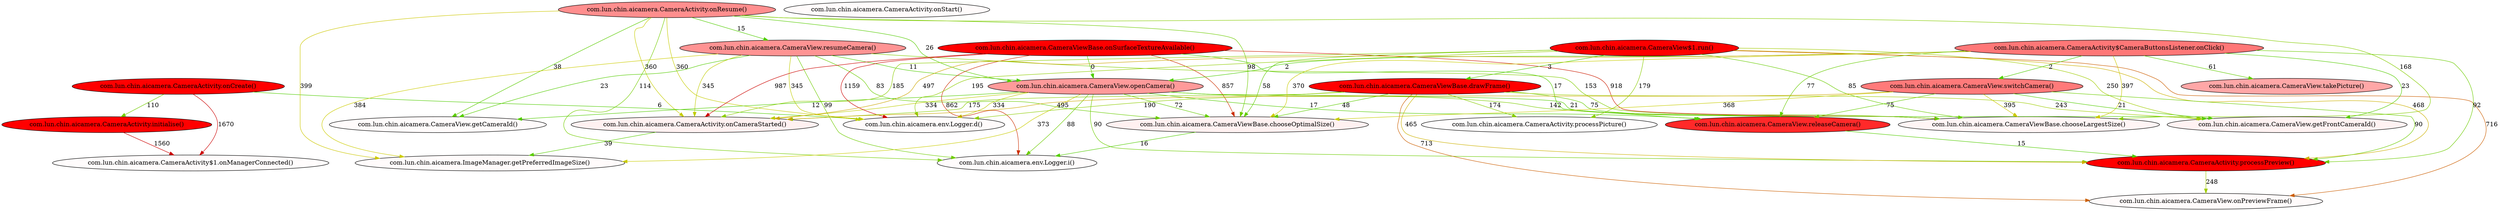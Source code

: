digraph G {
	node [fillcolor="1 1.692 1" style=filled]
	"com.lun.chin.aicamera.CameraActivity.onCreate()"
	node [fillcolor="1 1.692 1" style=filled]
	"com.lun.chin.aicamera.CameraActivity.onCreate()"
	node [fillcolor="1 1.692 1" style=filled]
	"com.lun.chin.aicamera.CameraActivity.onCreate()"
	node [fillcolor="1 0.019 1" style=filled]
	"com.lun.chin.aicamera.env.Logger.d()"
	node [fillcolor="1 1.692 1" style=filled]
	"com.lun.chin.aicamera.CameraActivity.onCreate()"
	node [fillcolor="1 1.58 1" style=filled]
	"com.lun.chin.aicamera.CameraActivity.initialise()"
	node [fillcolor="1 1.692 1" style=filled]
	"com.lun.chin.aicamera.CameraActivity.onCreate()"
	node [fillcolor="1 0.012 1" style=filled]
	"com.lun.chin.aicamera.CameraActivity$1.onManagerConnected()"
	node [fillcolor="1 0.019 1" style=filled]
	"com.lun.chin.aicamera.env.Logger.d()"
	node [fillcolor="1 0.019 1" style=filled]
	"com.lun.chin.aicamera.env.Logger.d()"
	node [fillcolor="1 1.58 1" style=filled]
	"com.lun.chin.aicamera.CameraActivity.initialise()"
	node [fillcolor="1 1.58 1" style=filled]
	"com.lun.chin.aicamera.CameraActivity.initialise()"
	node [fillcolor="1 1.58 1" style=filled]
	"com.lun.chin.aicamera.CameraActivity.initialise()"
	node [fillcolor="1 0.012 1" style=filled]
	"com.lun.chin.aicamera.CameraActivity$1.onManagerConnected()"
	node [fillcolor="1 0.012 1" style=filled]
	"com.lun.chin.aicamera.CameraActivity$1.onManagerConnected()"
	node [fillcolor="1 0.012 1" style=filled]
	"com.lun.chin.aicamera.CameraActivity$1.onManagerConnected()"
	node [fillcolor="1 0.018 1" style=filled]
	"com.lun.chin.aicamera.CameraActivity.onStart()"
	node [fillcolor="1 0.018 1" style=filled]
	"com.lun.chin.aicamera.CameraActivity.onStart()"
	node [fillcolor="1 0.442 1" style=filled]
	"com.lun.chin.aicamera.CameraActivity.onResume()"
	node [fillcolor="1 0.442 1" style=filled]
	"com.lun.chin.aicamera.CameraActivity.onResume()"
	node [fillcolor="1 0.442 1" style=filled]
	"com.lun.chin.aicamera.CameraActivity.onResume()"
	node [fillcolor="1 0.423 1" style=filled]
	"com.lun.chin.aicamera.CameraView.resumeCamera()"
	node [fillcolor="1 0.442 1" style=filled]
	"com.lun.chin.aicamera.CameraActivity.onResume()"
	node [fillcolor="1 0.398 1" style=filled]
	"com.lun.chin.aicamera.CameraView.openCamera()"
	node [fillcolor="1 0.442 1" style=filled]
	"com.lun.chin.aicamera.CameraActivity.onResume()"
	node [fillcolor="1 0.018 1" style=filled]
	"com.lun.chin.aicamera.CameraView.getCameraId()"
	node [fillcolor="1 0.442 1" style=filled]
	"com.lun.chin.aicamera.CameraActivity.onResume()"
	node [fillcolor="1 0.057 1" style=filled]
	"com.lun.chin.aicamera.CameraViewBase.chooseOptimalSize()"
	node [fillcolor="1 0.442 1" style=filled]
	"com.lun.chin.aicamera.CameraActivity.onResume()"
	node [fillcolor="1 0.014 1" style=filled]
	"com.lun.chin.aicamera.env.Logger.i()"
	node [fillcolor="1 0.442 1" style=filled]
	"com.lun.chin.aicamera.CameraActivity.onResume()"
	node [fillcolor="1 0.01 1" style=filled]
	"com.lun.chin.aicamera.env.Logger.i()"
	node [fillcolor="1 0.442 1" style=filled]
	"com.lun.chin.aicamera.CameraActivity.onResume()"
	node [fillcolor="1 0.042 1" style=filled]
	"com.lun.chin.aicamera.CameraViewBase.chooseLargestSize()"
	node [fillcolor="1 0.442 1" style=filled]
	"com.lun.chin.aicamera.CameraActivity.onResume()"
	node [fillcolor="1 0.021 1" style=filled]
	"com.lun.chin.aicamera.env.Logger.i()"
	node [fillcolor="1 0.442 1" style=filled]
	"com.lun.chin.aicamera.CameraActivity.onResume()"
	node [fillcolor="1 0.012 1" style=filled]
	"com.lun.chin.aicamera.env.Logger.d()"
	node [fillcolor="1 0.442 1" style=filled]
	"com.lun.chin.aicamera.CameraActivity.onResume()"
	node [fillcolor="1 0.057 1" style=filled]
	"com.lun.chin.aicamera.CameraActivity.onCameraStarted()"
	node [fillcolor="1 0.442 1" style=filled]
	"com.lun.chin.aicamera.CameraActivity.onResume()"
	node [fillcolor="1 0.016 1" style=filled]
	"com.lun.chin.aicamera.ImageManager.getPreferredImageSize()"
	node [fillcolor="1 0.423 1" style=filled]
	"com.lun.chin.aicamera.CameraView.resumeCamera()"
	node [fillcolor="1 0.423 1" style=filled]
	"com.lun.chin.aicamera.CameraView.resumeCamera()"
	node [fillcolor="1 0.423 1" style=filled]
	"com.lun.chin.aicamera.CameraView.resumeCamera()"
	node [fillcolor="1 0.398 1" style=filled]
	"com.lun.chin.aicamera.CameraView.openCamera()"
	node [fillcolor="1 0.423 1" style=filled]
	"com.lun.chin.aicamera.CameraView.resumeCamera()"
	node [fillcolor="1 0.018 1" style=filled]
	"com.lun.chin.aicamera.CameraView.getCameraId()"
	node [fillcolor="1 0.423 1" style=filled]
	"com.lun.chin.aicamera.CameraView.resumeCamera()"
	node [fillcolor="1 0.057 1" style=filled]
	"com.lun.chin.aicamera.CameraViewBase.chooseOptimalSize()"
	node [fillcolor="1 0.423 1" style=filled]
	"com.lun.chin.aicamera.CameraView.resumeCamera()"
	node [fillcolor="1 0.014 1" style=filled]
	"com.lun.chin.aicamera.env.Logger.i()"
	node [fillcolor="1 0.423 1" style=filled]
	"com.lun.chin.aicamera.CameraView.resumeCamera()"
	node [fillcolor="1 0.01 1" style=filled]
	"com.lun.chin.aicamera.env.Logger.i()"
	node [fillcolor="1 0.423 1" style=filled]
	"com.lun.chin.aicamera.CameraView.resumeCamera()"
	node [fillcolor="1 0.042 1" style=filled]
	"com.lun.chin.aicamera.CameraViewBase.chooseLargestSize()"
	node [fillcolor="1 0.423 1" style=filled]
	"com.lun.chin.aicamera.CameraView.resumeCamera()"
	node [fillcolor="1 0.021 1" style=filled]
	"com.lun.chin.aicamera.env.Logger.i()"
	node [fillcolor="1 0.423 1" style=filled]
	"com.lun.chin.aicamera.CameraView.resumeCamera()"
	node [fillcolor="1 0.012 1" style=filled]
	"com.lun.chin.aicamera.env.Logger.d()"
	node [fillcolor="1 0.423 1" style=filled]
	"com.lun.chin.aicamera.CameraView.resumeCamera()"
	node [fillcolor="1 0.057 1" style=filled]
	"com.lun.chin.aicamera.CameraActivity.onCameraStarted()"
	node [fillcolor="1 0.423 1" style=filled]
	"com.lun.chin.aicamera.CameraView.resumeCamera()"
	node [fillcolor="1 0.016 1" style=filled]
	"com.lun.chin.aicamera.ImageManager.getPreferredImageSize()"
	node [fillcolor="1 0.398 1" style=filled]
	"com.lun.chin.aicamera.CameraView.openCamera()"
	node [fillcolor="1 0.398 1" style=filled]
	"com.lun.chin.aicamera.CameraView.openCamera()"
	node [fillcolor="1 0.398 1" style=filled]
	"com.lun.chin.aicamera.CameraView.openCamera()"
	node [fillcolor="1 0.018 1" style=filled]
	"com.lun.chin.aicamera.CameraView.getCameraId()"
	node [fillcolor="1 0.398 1" style=filled]
	"com.lun.chin.aicamera.CameraView.openCamera()"
	node [fillcolor="1 0.057 1" style=filled]
	"com.lun.chin.aicamera.CameraViewBase.chooseOptimalSize()"
	node [fillcolor="1 0.398 1" style=filled]
	"com.lun.chin.aicamera.CameraView.openCamera()"
	node [fillcolor="1 0.014 1" style=filled]
	"com.lun.chin.aicamera.env.Logger.i()"
	node [fillcolor="1 0.398 1" style=filled]
	"com.lun.chin.aicamera.CameraView.openCamera()"
	node [fillcolor="1 0.01 1" style=filled]
	"com.lun.chin.aicamera.env.Logger.i()"
	node [fillcolor="1 0.398 1" style=filled]
	"com.lun.chin.aicamera.CameraView.openCamera()"
	node [fillcolor="1 0.042 1" style=filled]
	"com.lun.chin.aicamera.CameraViewBase.chooseLargestSize()"
	node [fillcolor="1 0.398 1" style=filled]
	"com.lun.chin.aicamera.CameraView.openCamera()"
	node [fillcolor="1 0.021 1" style=filled]
	"com.lun.chin.aicamera.env.Logger.i()"
	node [fillcolor="1 0.398 1" style=filled]
	"com.lun.chin.aicamera.CameraView.openCamera()"
	node [fillcolor="1 0.012 1" style=filled]
	"com.lun.chin.aicamera.env.Logger.d()"
	node [fillcolor="1 0.398 1" style=filled]
	"com.lun.chin.aicamera.CameraView.openCamera()"
	node [fillcolor="1 0.057 1" style=filled]
	"com.lun.chin.aicamera.CameraActivity.onCameraStarted()"
	node [fillcolor="1 0.398 1" style=filled]
	"com.lun.chin.aicamera.CameraView.openCamera()"
	node [fillcolor="1 0.016 1" style=filled]
	"com.lun.chin.aicamera.ImageManager.getPreferredImageSize()"
	node [fillcolor="1 0.018 1" style=filled]
	"com.lun.chin.aicamera.CameraView.getCameraId()"
	node [fillcolor="1 0.018 1" style=filled]
	"com.lun.chin.aicamera.CameraView.getCameraId()"
	node [fillcolor="1 0.057 1" style=filled]
	"com.lun.chin.aicamera.CameraViewBase.chooseOptimalSize()"
	node [fillcolor="1 0.057 1" style=filled]
	"com.lun.chin.aicamera.CameraViewBase.chooseOptimalSize()"
	node [fillcolor="1 0.057 1" style=filled]
	"com.lun.chin.aicamera.CameraViewBase.chooseOptimalSize()"
	node [fillcolor="1 0.014 1" style=filled]
	"com.lun.chin.aicamera.env.Logger.i()"
	node [fillcolor="1 0.057 1" style=filled]
	"com.lun.chin.aicamera.CameraViewBase.chooseOptimalSize()"
	node [fillcolor="1 0.01 1" style=filled]
	"com.lun.chin.aicamera.env.Logger.i()"
	node [fillcolor="1 0.014 1" style=filled]
	"com.lun.chin.aicamera.env.Logger.i()"
	node [fillcolor="1 0.014 1" style=filled]
	"com.lun.chin.aicamera.env.Logger.i()"
	node [fillcolor="1 0.01 1" style=filled]
	"com.lun.chin.aicamera.env.Logger.i()"
	node [fillcolor="1 0.01 1" style=filled]
	"com.lun.chin.aicamera.env.Logger.i()"
	node [fillcolor="1 0.042 1" style=filled]
	"com.lun.chin.aicamera.CameraViewBase.chooseLargestSize()"
	node [fillcolor="1 0.042 1" style=filled]
	"com.lun.chin.aicamera.CameraViewBase.chooseLargestSize()"
	node [fillcolor="1 0.021 1" style=filled]
	"com.lun.chin.aicamera.env.Logger.i()"
	node [fillcolor="1 0.021 1" style=filled]
	"com.lun.chin.aicamera.env.Logger.i()"
	node [fillcolor="1 0.012 1" style=filled]
	"com.lun.chin.aicamera.env.Logger.d()"
	node [fillcolor="1 0.012 1" style=filled]
	"com.lun.chin.aicamera.env.Logger.d()"
	node [fillcolor="1 0.012 1" style=filled]
	"com.lun.chin.aicamera.env.Logger.d()"
	node [fillcolor="1 0.057 1" style=filled]
	"com.lun.chin.aicamera.CameraActivity.onCameraStarted()"
	node [fillcolor="1 0.057 1" style=filled]
	"com.lun.chin.aicamera.CameraActivity.onCameraStarted()"
	node [fillcolor="1 0.057 1" style=filled]
	"com.lun.chin.aicamera.CameraActivity.onCameraStarted()"
	node [fillcolor="1 0.057 1" style=filled]
	"com.lun.chin.aicamera.CameraActivity.onCameraStarted()"
	node [fillcolor="1 0.016 1" style=filled]
	"com.lun.chin.aicamera.ImageManager.getPreferredImageSize()"
	node [fillcolor="1 0.016 1" style=filled]
	"com.lun.chin.aicamera.ImageManager.getPreferredImageSize()"
	node [fillcolor="1 0.016 1" style=filled]
	"com.lun.chin.aicamera.ImageManager.getPreferredImageSize()"
	node [fillcolor="1 1.017 1" style=filled]
	"com.lun.chin.aicamera.CameraViewBase.onSurfaceTextureAvailable()"
	node [fillcolor="1 1.017 1" style=filled]
	"com.lun.chin.aicamera.CameraViewBase.onSurfaceTextureAvailable()"
	node [fillcolor="1 1.017 1" style=filled]
	"com.lun.chin.aicamera.CameraViewBase.onSurfaceTextureAvailable()"
	node [fillcolor="1 1.013 1" style=filled]
	"com.lun.chin.aicamera.CameraView.openCamera()"
	node [fillcolor="1 1.017 1" style=filled]
	"com.lun.chin.aicamera.CameraViewBase.onSurfaceTextureAvailable()"
	node [fillcolor="1 0.836 1" style=filled]
	"com.lun.chin.aicamera.CameraView.releaseCamera()"
	node [fillcolor="1 1.017 1" style=filled]
	"com.lun.chin.aicamera.CameraViewBase.onSurfaceTextureAvailable()"
	node [fillcolor="1 0.036 1" style=filled]
	"com.lun.chin.aicamera.CameraViewBase.chooseOptimalSize()"
	node [fillcolor="1 1.017 1" style=filled]
	"com.lun.chin.aicamera.CameraViewBase.onSurfaceTextureAvailable()"
	node [fillcolor="1 0.013 1" style=filled]
	"com.lun.chin.aicamera.env.Logger.i()"
	node [fillcolor="1 1.017 1" style=filled]
	"com.lun.chin.aicamera.CameraViewBase.onSurfaceTextureAvailable()"
	node [fillcolor="1 0.013 1" style=filled]
	"com.lun.chin.aicamera.env.Logger.i()"
	node [fillcolor="1 1.017 1" style=filled]
	"com.lun.chin.aicamera.CameraViewBase.onSurfaceTextureAvailable()"
	node [fillcolor="1 0.033 1" style=filled]
	"com.lun.chin.aicamera.CameraViewBase.chooseLargestSize()"
	node [fillcolor="1 1.017 1" style=filled]
	"com.lun.chin.aicamera.CameraViewBase.onSurfaceTextureAvailable()"
	node [fillcolor="1 0.02 1" style=filled]
	"com.lun.chin.aicamera.CameraActivity.onCameraStarted()"
	node [fillcolor="1 1.013 1" style=filled]
	"com.lun.chin.aicamera.CameraView.openCamera()"
	node [fillcolor="1 1.013 1" style=filled]
	"com.lun.chin.aicamera.CameraView.openCamera()"
	node [fillcolor="1 1.013 1" style=filled]
	"com.lun.chin.aicamera.CameraView.openCamera()"
	node [fillcolor="1 0.836 1" style=filled]
	"com.lun.chin.aicamera.CameraView.releaseCamera()"
	node [fillcolor="1 1.013 1" style=filled]
	"com.lun.chin.aicamera.CameraView.openCamera()"
	node [fillcolor="1 0.036 1" style=filled]
	"com.lun.chin.aicamera.CameraViewBase.chooseOptimalSize()"
	node [fillcolor="1 1.013 1" style=filled]
	"com.lun.chin.aicamera.CameraView.openCamera()"
	node [fillcolor="1 0.013 1" style=filled]
	"com.lun.chin.aicamera.env.Logger.i()"
	node [fillcolor="1 1.013 1" style=filled]
	"com.lun.chin.aicamera.CameraView.openCamera()"
	node [fillcolor="1 0.013 1" style=filled]
	"com.lun.chin.aicamera.env.Logger.i()"
	node [fillcolor="1 1.013 1" style=filled]
	"com.lun.chin.aicamera.CameraView.openCamera()"
	node [fillcolor="1 0.033 1" style=filled]
	"com.lun.chin.aicamera.CameraViewBase.chooseLargestSize()"
	node [fillcolor="1 1.013 1" style=filled]
	"com.lun.chin.aicamera.CameraView.openCamera()"
	node [fillcolor="1 0.02 1" style=filled]
	"com.lun.chin.aicamera.CameraActivity.onCameraStarted()"
	node [fillcolor="1 0.836 1" style=filled]
	"com.lun.chin.aicamera.CameraView.releaseCamera()"
	node [fillcolor="1 0.836 1" style=filled]
	"com.lun.chin.aicamera.CameraView.releaseCamera()"
	node [fillcolor="1 0.036 1" style=filled]
	"com.lun.chin.aicamera.CameraViewBase.chooseOptimalSize()"
	node [fillcolor="1 0.036 1" style=filled]
	"com.lun.chin.aicamera.CameraViewBase.chooseOptimalSize()"
	node [fillcolor="1 0.036 1" style=filled]
	"com.lun.chin.aicamera.CameraViewBase.chooseOptimalSize()"
	node [fillcolor="1 0.013 1" style=filled]
	"com.lun.chin.aicamera.env.Logger.i()"
	node [fillcolor="1 0.013 1" style=filled]
	"com.lun.chin.aicamera.env.Logger.i()"
	node [fillcolor="1 0.013 1" style=filled]
	"com.lun.chin.aicamera.env.Logger.i()"
	node [fillcolor="1 0.013 1" style=filled]
	"com.lun.chin.aicamera.env.Logger.i()"
	node [fillcolor="1 0.013 1" style=filled]
	"com.lun.chin.aicamera.env.Logger.i()"
	node [fillcolor="1 0.033 1" style=filled]
	"com.lun.chin.aicamera.CameraViewBase.chooseLargestSize()"
	node [fillcolor="1 0.033 1" style=filled]
	"com.lun.chin.aicamera.CameraViewBase.chooseLargestSize()"
	node [fillcolor="1 0.02 1" style=filled]
	"com.lun.chin.aicamera.CameraActivity.onCameraStarted()"
	node [fillcolor="1 0.02 1" style=filled]
	"com.lun.chin.aicamera.CameraActivity.onCameraStarted()"
	node [fillcolor="1 3.039 1" style=filled]
	"com.lun.chin.aicamera.CameraView$1.run()"
	node [fillcolor="1 3.039 1" style=filled]
	"com.lun.chin.aicamera.CameraView$1.run()"
	node [fillcolor="1 3.039 1" style=filled]
	"com.lun.chin.aicamera.CameraView$1.run()"
	node [fillcolor="1 3.035 1" style=filled]
	"com.lun.chin.aicamera.CameraViewBase.drawFrame()"
	node [fillcolor="1 3.039 1" style=filled]
	"com.lun.chin.aicamera.CameraView$1.run()"
	node [fillcolor="1 2.549 1" style=filled]
	"com.lun.chin.aicamera.CameraActivity.processPreview()"
	node [fillcolor="1 3.039 1" style=filled]
	"com.lun.chin.aicamera.CameraView$1.run()"
	node [fillcolor="1 0.016 1" style=filled]
	"com.lun.chin.aicamera.CameraView.onPreviewFrame()"
	node [fillcolor="1 3.039 1" style=filled]
	"com.lun.chin.aicamera.CameraView$1.run()"
	node [fillcolor="1 0.013 1" style=filled]
	"com.lun.chin.aicamera.CameraView.onPreviewFrame()"
	node [fillcolor="1 3.039 1" style=filled]
	"com.lun.chin.aicamera.CameraView$1.run()"
	node [fillcolor="1 0.011 1" style=filled]
	"com.lun.chin.aicamera.CameraView.onPreviewFrame()"
	node [fillcolor="1 3.039 1" style=filled]
	"com.lun.chin.aicamera.CameraView$1.run()"
	node [fillcolor="1 0.014 1" style=filled]
	"com.lun.chin.aicamera.CameraView.onPreviewFrame()"
	node [fillcolor="1 3.039 1" style=filled]
	"com.lun.chin.aicamera.CameraView$1.run()"
	node [fillcolor="1 0.065 1" style=filled]
	"com.lun.chin.aicamera.CameraView.onPreviewFrame()"
	node [fillcolor="1 3.039 1" style=filled]
	"com.lun.chin.aicamera.CameraView$1.run()"
	node [fillcolor="1 0.017 1" style=filled]
	"com.lun.chin.aicamera.CameraView.onPreviewFrame()"
	node [fillcolor="1 3.039 1" style=filled]
	"com.lun.chin.aicamera.CameraView$1.run()"
	node [fillcolor="1 0.011 1" style=filled]
	"com.lun.chin.aicamera.CameraView.onPreviewFrame()"
	node [fillcolor="1 3.035 1" style=filled]
	"com.lun.chin.aicamera.CameraViewBase.drawFrame()"
	node [fillcolor="1 3.035 1" style=filled]
	"com.lun.chin.aicamera.CameraViewBase.drawFrame()"
	node [fillcolor="1 3.035 1" style=filled]
	"com.lun.chin.aicamera.CameraViewBase.drawFrame()"
	node [fillcolor="1 2.549 1" style=filled]
	"com.lun.chin.aicamera.CameraActivity.processPreview()"
	node [fillcolor="1 3.035 1" style=filled]
	"com.lun.chin.aicamera.CameraViewBase.drawFrame()"
	node [fillcolor="1 0.016 1" style=filled]
	"com.lun.chin.aicamera.CameraView.onPreviewFrame()"
	node [fillcolor="1 3.035 1" style=filled]
	"com.lun.chin.aicamera.CameraViewBase.drawFrame()"
	node [fillcolor="1 0.013 1" style=filled]
	"com.lun.chin.aicamera.CameraView.onPreviewFrame()"
	node [fillcolor="1 3.035 1" style=filled]
	"com.lun.chin.aicamera.CameraViewBase.drawFrame()"
	node [fillcolor="1 0.011 1" style=filled]
	"com.lun.chin.aicamera.CameraView.onPreviewFrame()"
	node [fillcolor="1 3.035 1" style=filled]
	"com.lun.chin.aicamera.CameraViewBase.drawFrame()"
	node [fillcolor="1 0.014 1" style=filled]
	"com.lun.chin.aicamera.CameraView.onPreviewFrame()"
	node [fillcolor="1 3.035 1" style=filled]
	"com.lun.chin.aicamera.CameraViewBase.drawFrame()"
	node [fillcolor="1 0.065 1" style=filled]
	"com.lun.chin.aicamera.CameraView.onPreviewFrame()"
	node [fillcolor="1 3.035 1" style=filled]
	"com.lun.chin.aicamera.CameraViewBase.drawFrame()"
	node [fillcolor="1 0.017 1" style=filled]
	"com.lun.chin.aicamera.CameraView.onPreviewFrame()"
	node [fillcolor="1 3.035 1" style=filled]
	"com.lun.chin.aicamera.CameraViewBase.drawFrame()"
	node [fillcolor="1 0.011 1" style=filled]
	"com.lun.chin.aicamera.CameraView.onPreviewFrame()"
	node [fillcolor="1 2.549 1" style=filled]
	"com.lun.chin.aicamera.CameraActivity.processPreview()"
	node [fillcolor="1 2.549 1" style=filled]
	"com.lun.chin.aicamera.CameraActivity.processPreview()"
	node [fillcolor="1 2.549 1" style=filled]
	"com.lun.chin.aicamera.CameraActivity.processPreview()"
	node [fillcolor="1 0.016 1" style=filled]
	"com.lun.chin.aicamera.CameraView.onPreviewFrame()"
	node [fillcolor="1 2.549 1" style=filled]
	"com.lun.chin.aicamera.CameraActivity.processPreview()"
	node [fillcolor="1 0.013 1" style=filled]
	"com.lun.chin.aicamera.CameraView.onPreviewFrame()"
	node [fillcolor="1 2.549 1" style=filled]
	"com.lun.chin.aicamera.CameraActivity.processPreview()"
	node [fillcolor="1 0.011 1" style=filled]
	"com.lun.chin.aicamera.CameraView.onPreviewFrame()"
	node [fillcolor="1 2.549 1" style=filled]
	"com.lun.chin.aicamera.CameraActivity.processPreview()"
	node [fillcolor="1 0.014 1" style=filled]
	"com.lun.chin.aicamera.CameraView.onPreviewFrame()"
	node [fillcolor="1 2.549 1" style=filled]
	"com.lun.chin.aicamera.CameraActivity.processPreview()"
	node [fillcolor="1 0.065 1" style=filled]
	"com.lun.chin.aicamera.CameraView.onPreviewFrame()"
	node [fillcolor="1 2.549 1" style=filled]
	"com.lun.chin.aicamera.CameraActivity.processPreview()"
	node [fillcolor="1 0.017 1" style=filled]
	"com.lun.chin.aicamera.CameraView.onPreviewFrame()"
	node [fillcolor="1 2.549 1" style=filled]
	"com.lun.chin.aicamera.CameraActivity.processPreview()"
	node [fillcolor="1 0.011 1" style=filled]
	"com.lun.chin.aicamera.CameraView.onPreviewFrame()"
	node [fillcolor="1 0.016 1" style=filled]
	"com.lun.chin.aicamera.CameraView.onPreviewFrame()"
	node [fillcolor="1 0.016 1" style=filled]
	"com.lun.chin.aicamera.CameraView.onPreviewFrame()"
	node [fillcolor="1 0.013 1" style=filled]
	"com.lun.chin.aicamera.CameraView.onPreviewFrame()"
	node [fillcolor="1 0.013 1" style=filled]
	"com.lun.chin.aicamera.CameraView.onPreviewFrame()"
	node [fillcolor="1 0.011 1" style=filled]
	"com.lun.chin.aicamera.CameraView.onPreviewFrame()"
	node [fillcolor="1 0.011 1" style=filled]
	"com.lun.chin.aicamera.CameraView.onPreviewFrame()"
	node [fillcolor="1 0.014 1" style=filled]
	"com.lun.chin.aicamera.CameraView.onPreviewFrame()"
	node [fillcolor="1 0.014 1" style=filled]
	"com.lun.chin.aicamera.CameraView.onPreviewFrame()"
	node [fillcolor="1 0.065 1" style=filled]
	"com.lun.chin.aicamera.CameraView.onPreviewFrame()"
	node [fillcolor="1 0.065 1" style=filled]
	"com.lun.chin.aicamera.CameraView.onPreviewFrame()"
	node [fillcolor="1 0.017 1" style=filled]
	"com.lun.chin.aicamera.CameraView.onPreviewFrame()"
	node [fillcolor="1 0.017 1" style=filled]
	"com.lun.chin.aicamera.CameraView.onPreviewFrame()"
	node [fillcolor="1 0.011 1" style=filled]
	"com.lun.chin.aicamera.CameraView.onPreviewFrame()"
	node [fillcolor="1 0.011 1" style=filled]
	"com.lun.chin.aicamera.CameraView.onPreviewFrame()"
	node [fillcolor="1 0.824 1" style=filled]
	"com.lun.chin.aicamera.CameraView$1.run()"
	node [fillcolor="1 0.824 1" style=filled]
	"com.lun.chin.aicamera.CameraView$1.run()"
	node [fillcolor="1 0.824 1" style=filled]
	"com.lun.chin.aicamera.CameraView$1.run()"
	node [fillcolor="1 0.808 1" style=filled]
	"com.lun.chin.aicamera.CameraViewBase.drawFrame()"
	node [fillcolor="1 0.824 1" style=filled]
	"com.lun.chin.aicamera.CameraView$1.run()"
	node [fillcolor="1 0.422 1" style=filled]
	"com.lun.chin.aicamera.CameraActivity.processPreview()"
	node [fillcolor="1 0.824 1" style=filled]
	"com.lun.chin.aicamera.CameraView$1.run()"
	node [fillcolor="1 0.011 1" style=filled]
	"com.lun.chin.aicamera.CameraView.onPreviewFrame()"
	node [fillcolor="1 0.824 1" style=filled]
	"com.lun.chin.aicamera.CameraView$1.run()"
	node [fillcolor="1 0.013 1" style=filled]
	"com.lun.chin.aicamera.CameraView.onPreviewFrame()"
	node [fillcolor="1 0.824 1" style=filled]
	"com.lun.chin.aicamera.CameraView$1.run()"
	node [fillcolor="1 0.013 1" style=filled]
	"com.lun.chin.aicamera.CameraView.onPreviewFrame()"
	node [fillcolor="1 0.808 1" style=filled]
	"com.lun.chin.aicamera.CameraViewBase.drawFrame()"
	node [fillcolor="1 0.808 1" style=filled]
	"com.lun.chin.aicamera.CameraViewBase.drawFrame()"
	node [fillcolor="1 0.808 1" style=filled]
	"com.lun.chin.aicamera.CameraViewBase.drawFrame()"
	node [fillcolor="1 0.422 1" style=filled]
	"com.lun.chin.aicamera.CameraActivity.processPreview()"
	node [fillcolor="1 0.808 1" style=filled]
	"com.lun.chin.aicamera.CameraViewBase.drawFrame()"
	node [fillcolor="1 0.011 1" style=filled]
	"com.lun.chin.aicamera.CameraView.onPreviewFrame()"
	node [fillcolor="1 0.808 1" style=filled]
	"com.lun.chin.aicamera.CameraViewBase.drawFrame()"
	node [fillcolor="1 0.013 1" style=filled]
	"com.lun.chin.aicamera.CameraView.onPreviewFrame()"
	node [fillcolor="1 0.808 1" style=filled]
	"com.lun.chin.aicamera.CameraViewBase.drawFrame()"
	node [fillcolor="1 0.013 1" style=filled]
	"com.lun.chin.aicamera.CameraView.onPreviewFrame()"
	node [fillcolor="1 0.422 1" style=filled]
	"com.lun.chin.aicamera.CameraActivity.processPreview()"
	node [fillcolor="1 0.422 1" style=filled]
	"com.lun.chin.aicamera.CameraActivity.processPreview()"
	node [fillcolor="1 0.422 1" style=filled]
	"com.lun.chin.aicamera.CameraActivity.processPreview()"
	node [fillcolor="1 0.011 1" style=filled]
	"com.lun.chin.aicamera.CameraView.onPreviewFrame()"
	node [fillcolor="1 0.422 1" style=filled]
	"com.lun.chin.aicamera.CameraActivity.processPreview()"
	node [fillcolor="1 0.013 1" style=filled]
	"com.lun.chin.aicamera.CameraView.onPreviewFrame()"
	node [fillcolor="1 0.422 1" style=filled]
	"com.lun.chin.aicamera.CameraActivity.processPreview()"
	node [fillcolor="1 0.013 1" style=filled]
	"com.lun.chin.aicamera.CameraView.onPreviewFrame()"
	node [fillcolor="1 0.011 1" style=filled]
	"com.lun.chin.aicamera.CameraView.onPreviewFrame()"
	node [fillcolor="1 0.011 1" style=filled]
	"com.lun.chin.aicamera.CameraView.onPreviewFrame()"
	node [fillcolor="1 0.013 1" style=filled]
	"com.lun.chin.aicamera.CameraView.onPreviewFrame()"
	node [fillcolor="1 0.013 1" style=filled]
	"com.lun.chin.aicamera.CameraView.onPreviewFrame()"
	node [fillcolor="1 0.013 1" style=filled]
	"com.lun.chin.aicamera.CameraView.onPreviewFrame()"
	node [fillcolor="1 0.013 1" style=filled]
	"com.lun.chin.aicamera.CameraView.onPreviewFrame()"
	node [fillcolor="1 0.853 1" style=filled]
	"com.lun.chin.aicamera.CameraView$1.run()"
	node [fillcolor="1 0.853 1" style=filled]
	"com.lun.chin.aicamera.CameraView$1.run()"
	node [fillcolor="1 0.853 1" style=filled]
	"com.lun.chin.aicamera.CameraView$1.run()"
	node [fillcolor="1 0.848 1" style=filled]
	"com.lun.chin.aicamera.CameraViewBase.drawFrame()"
	node [fillcolor="1 0.853 1" style=filled]
	"com.lun.chin.aicamera.CameraView$1.run()"
	node [fillcolor="1 0.397 1" style=filled]
	"com.lun.chin.aicamera.CameraActivity.processPreview()"
	node [fillcolor="1 0.853 1" style=filled]
	"com.lun.chin.aicamera.CameraView$1.run()"
	node [fillcolor="1 0.013 1" style=filled]
	"com.lun.chin.aicamera.CameraView.onPreviewFrame()"
	node [fillcolor="1 0.848 1" style=filled]
	"com.lun.chin.aicamera.CameraViewBase.drawFrame()"
	node [fillcolor="1 0.848 1" style=filled]
	"com.lun.chin.aicamera.CameraViewBase.drawFrame()"
	node [fillcolor="1 0.848 1" style=filled]
	"com.lun.chin.aicamera.CameraViewBase.drawFrame()"
	node [fillcolor="1 0.397 1" style=filled]
	"com.lun.chin.aicamera.CameraActivity.processPreview()"
	node [fillcolor="1 0.848 1" style=filled]
	"com.lun.chin.aicamera.CameraViewBase.drawFrame()"
	node [fillcolor="1 0.013 1" style=filled]
	"com.lun.chin.aicamera.CameraView.onPreviewFrame()"
	node [fillcolor="1 0.397 1" style=filled]
	"com.lun.chin.aicamera.CameraActivity.processPreview()"
	node [fillcolor="1 0.397 1" style=filled]
	"com.lun.chin.aicamera.CameraActivity.processPreview()"
	node [fillcolor="1 0.397 1" style=filled]
	"com.lun.chin.aicamera.CameraActivity.processPreview()"
	node [fillcolor="1 0.013 1" style=filled]
	"com.lun.chin.aicamera.CameraView.onPreviewFrame()"
	node [fillcolor="1 0.013 1" style=filled]
	"com.lun.chin.aicamera.CameraView.onPreviewFrame()"
	node [fillcolor="1 0.013 1" style=filled]
	"com.lun.chin.aicamera.CameraView.onPreviewFrame()"
	node [fillcolor="1 0.778 1" style=filled]
	"com.lun.chin.aicamera.CameraView$1.run()"
	node [fillcolor="1 0.778 1" style=filled]
	"com.lun.chin.aicamera.CameraView$1.run()"
	node [fillcolor="1 0.778 1" style=filled]
	"com.lun.chin.aicamera.CameraView$1.run()"
	node [fillcolor="1 0.767 1" style=filled]
	"com.lun.chin.aicamera.CameraViewBase.drawFrame()"
	node [fillcolor="1 0.778 1" style=filled]
	"com.lun.chin.aicamera.CameraView$1.run()"
	node [fillcolor="1 0.024 1" style=filled]
	"com.lun.chin.aicamera.CameraView.onPreviewFrame()"
	node [fillcolor="1 0.778 1" style=filled]
	"com.lun.chin.aicamera.CameraView$1.run()"
	node [fillcolor="1 0.318 1" style=filled]
	"com.lun.chin.aicamera.CameraActivity.processPreview()"
	node [fillcolor="1 0.767 1" style=filled]
	"com.lun.chin.aicamera.CameraViewBase.drawFrame()"
	node [fillcolor="1 0.767 1" style=filled]
	"com.lun.chin.aicamera.CameraViewBase.drawFrame()"
	node [fillcolor="1 0.767 1" style=filled]
	"com.lun.chin.aicamera.CameraViewBase.drawFrame()"
	node [fillcolor="1 0.024 1" style=filled]
	"com.lun.chin.aicamera.CameraView.onPreviewFrame()"
	node [fillcolor="1 0.767 1" style=filled]
	"com.lun.chin.aicamera.CameraViewBase.drawFrame()"
	node [fillcolor="1 0.318 1" style=filled]
	"com.lun.chin.aicamera.CameraActivity.processPreview()"
	node [fillcolor="1 0.024 1" style=filled]
	"com.lun.chin.aicamera.CameraView.onPreviewFrame()"
	node [fillcolor="1 0.024 1" style=filled]
	"com.lun.chin.aicamera.CameraView.onPreviewFrame()"
	node [fillcolor="1 0.318 1" style=filled]
	"com.lun.chin.aicamera.CameraActivity.processPreview()"
	node [fillcolor="1 0.318 1" style=filled]
	"com.lun.chin.aicamera.CameraActivity.processPreview()"
	node [fillcolor="1 0.626 1" style=filled]
	"com.lun.chin.aicamera.CameraView$1.run()"
	node [fillcolor="1 0.626 1" style=filled]
	"com.lun.chin.aicamera.CameraView$1.run()"
	node [fillcolor="1 0.626 1" style=filled]
	"com.lun.chin.aicamera.CameraView$1.run()"
	node [fillcolor="1 0.622 1" style=filled]
	"com.lun.chin.aicamera.CameraViewBase.drawFrame()"
	node [fillcolor="1 0.626 1" style=filled]
	"com.lun.chin.aicamera.CameraView$1.run()"
	node [fillcolor="1 0.025 1" style=filled]
	"com.lun.chin.aicamera.CameraView.onPreviewFrame()"
	node [fillcolor="1 0.626 1" style=filled]
	"com.lun.chin.aicamera.CameraView$1.run()"
	node [fillcolor="1 0.311 1" style=filled]
	"com.lun.chin.aicamera.CameraActivity.processPreview()"
	node [fillcolor="1 0.622 1" style=filled]
	"com.lun.chin.aicamera.CameraViewBase.drawFrame()"
	node [fillcolor="1 0.622 1" style=filled]
	"com.lun.chin.aicamera.CameraViewBase.drawFrame()"
	node [fillcolor="1 0.622 1" style=filled]
	"com.lun.chin.aicamera.CameraViewBase.drawFrame()"
	node [fillcolor="1 0.025 1" style=filled]
	"com.lun.chin.aicamera.CameraView.onPreviewFrame()"
	node [fillcolor="1 0.622 1" style=filled]
	"com.lun.chin.aicamera.CameraViewBase.drawFrame()"
	node [fillcolor="1 0.311 1" style=filled]
	"com.lun.chin.aicamera.CameraActivity.processPreview()"
	node [fillcolor="1 0.025 1" style=filled]
	"com.lun.chin.aicamera.CameraView.onPreviewFrame()"
	node [fillcolor="1 0.025 1" style=filled]
	"com.lun.chin.aicamera.CameraView.onPreviewFrame()"
	node [fillcolor="1 0.311 1" style=filled]
	"com.lun.chin.aicamera.CameraActivity.processPreview()"
	node [fillcolor="1 0.311 1" style=filled]
	"com.lun.chin.aicamera.CameraActivity.processPreview()"
	node [fillcolor="1 0.823 1" style=filled]
	"com.lun.chin.aicamera.CameraView$1.run()"
	node [fillcolor="1 0.823 1" style=filled]
	"com.lun.chin.aicamera.CameraView$1.run()"
	node [fillcolor="1 0.823 1" style=filled]
	"com.lun.chin.aicamera.CameraView$1.run()"
	node [fillcolor="1 0.81 1" style=filled]
	"com.lun.chin.aicamera.CameraViewBase.drawFrame()"
	node [fillcolor="1 0.823 1" style=filled]
	"com.lun.chin.aicamera.CameraView$1.run()"
	node [fillcolor="1 0.429 1" style=filled]
	"com.lun.chin.aicamera.CameraActivity.processPreview()"
	node [fillcolor="1 0.823 1" style=filled]
	"com.lun.chin.aicamera.CameraView$1.run()"
	node [fillcolor="1 0.017 1" style=filled]
	"com.lun.chin.aicamera.CameraView.onPreviewFrame()"
	node [fillcolor="1 0.81 1" style=filled]
	"com.lun.chin.aicamera.CameraViewBase.drawFrame()"
	node [fillcolor="1 0.81 1" style=filled]
	"com.lun.chin.aicamera.CameraViewBase.drawFrame()"
	node [fillcolor="1 0.81 1" style=filled]
	"com.lun.chin.aicamera.CameraViewBase.drawFrame()"
	node [fillcolor="1 0.429 1" style=filled]
	"com.lun.chin.aicamera.CameraActivity.processPreview()"
	node [fillcolor="1 0.81 1" style=filled]
	"com.lun.chin.aicamera.CameraViewBase.drawFrame()"
	node [fillcolor="1 0.017 1" style=filled]
	"com.lun.chin.aicamera.CameraView.onPreviewFrame()"
	node [fillcolor="1 0.429 1" style=filled]
	"com.lun.chin.aicamera.CameraActivity.processPreview()"
	node [fillcolor="1 0.429 1" style=filled]
	"com.lun.chin.aicamera.CameraActivity.processPreview()"
	node [fillcolor="1 0.429 1" style=filled]
	"com.lun.chin.aicamera.CameraActivity.processPreview()"
	node [fillcolor="1 0.017 1" style=filled]
	"com.lun.chin.aicamera.CameraView.onPreviewFrame()"
	node [fillcolor="1 0.017 1" style=filled]
	"com.lun.chin.aicamera.CameraView.onPreviewFrame()"
	node [fillcolor="1 0.017 1" style=filled]
	"com.lun.chin.aicamera.CameraView.onPreviewFrame()"
	node [fillcolor="1 0.623 1" style=filled]
	"com.lun.chin.aicamera.CameraView$1.run()"
	node [fillcolor="1 0.623 1" style=filled]
	"com.lun.chin.aicamera.CameraView$1.run()"
	node [fillcolor="1 0.623 1" style=filled]
	"com.lun.chin.aicamera.CameraView$1.run()"
	node [fillcolor="1 0.616 1" style=filled]
	"com.lun.chin.aicamera.CameraViewBase.drawFrame()"
	node [fillcolor="1 0.623 1" style=filled]
	"com.lun.chin.aicamera.CameraView$1.run()"
	node [fillcolor="1 0.269 1" style=filled]
	"com.lun.chin.aicamera.CameraActivity.processPreview()"
	node [fillcolor="1 0.616 1" style=filled]
	"com.lun.chin.aicamera.CameraViewBase.drawFrame()"
	node [fillcolor="1 0.616 1" style=filled]
	"com.lun.chin.aicamera.CameraViewBase.drawFrame()"
	node [fillcolor="1 0.616 1" style=filled]
	"com.lun.chin.aicamera.CameraViewBase.drawFrame()"
	node [fillcolor="1 0.269 1" style=filled]
	"com.lun.chin.aicamera.CameraActivity.processPreview()"
	node [fillcolor="1 0.269 1" style=filled]
	"com.lun.chin.aicamera.CameraActivity.processPreview()"
	node [fillcolor="1 0.269 1" style=filled]
	"com.lun.chin.aicamera.CameraActivity.processPreview()"
	node [fillcolor="1 0.709 1" style=filled]
	"com.lun.chin.aicamera.CameraView$1.run()"
	node [fillcolor="1 0.709 1" style=filled]
	"com.lun.chin.aicamera.CameraView$1.run()"
	node [fillcolor="1 0.709 1" style=filled]
	"com.lun.chin.aicamera.CameraView$1.run()"
	node [fillcolor="1 0.704 1" style=filled]
	"com.lun.chin.aicamera.CameraViewBase.drawFrame()"
	node [fillcolor="1 0.709 1" style=filled]
	"com.lun.chin.aicamera.CameraView$1.run()"
	node [fillcolor="1 0.013 1" style=filled]
	"com.lun.chin.aicamera.CameraView.onPreviewFrame()"
	node [fillcolor="1 0.709 1" style=filled]
	"com.lun.chin.aicamera.CameraView$1.run()"
	node [fillcolor="1 0.294 1" style=filled]
	"com.lun.chin.aicamera.CameraActivity.processPreview()"
	node [fillcolor="1 0.704 1" style=filled]
	"com.lun.chin.aicamera.CameraViewBase.drawFrame()"
	node [fillcolor="1 0.704 1" style=filled]
	"com.lun.chin.aicamera.CameraViewBase.drawFrame()"
	node [fillcolor="1 0.704 1" style=filled]
	"com.lun.chin.aicamera.CameraViewBase.drawFrame()"
	node [fillcolor="1 0.013 1" style=filled]
	"com.lun.chin.aicamera.CameraView.onPreviewFrame()"
	node [fillcolor="1 0.704 1" style=filled]
	"com.lun.chin.aicamera.CameraViewBase.drawFrame()"
	node [fillcolor="1 0.294 1" style=filled]
	"com.lun.chin.aicamera.CameraActivity.processPreview()"
	node [fillcolor="1 0.013 1" style=filled]
	"com.lun.chin.aicamera.CameraView.onPreviewFrame()"
	node [fillcolor="1 0.013 1" style=filled]
	"com.lun.chin.aicamera.CameraView.onPreviewFrame()"
	node [fillcolor="1 0.294 1" style=filled]
	"com.lun.chin.aicamera.CameraActivity.processPreview()"
	node [fillcolor="1 0.294 1" style=filled]
	"com.lun.chin.aicamera.CameraActivity.processPreview()"
	node [fillcolor="1 0.77 1" style=filled]
	"com.lun.chin.aicamera.CameraView$1.run()"
	node [fillcolor="1 0.77 1" style=filled]
	"com.lun.chin.aicamera.CameraView$1.run()"
	node [fillcolor="1 0.77 1" style=filled]
	"com.lun.chin.aicamera.CameraView$1.run()"
	node [fillcolor="1 0.748 1" style=filled]
	"com.lun.chin.aicamera.CameraViewBase.drawFrame()"
	node [fillcolor="1 0.77 1" style=filled]
	"com.lun.chin.aicamera.CameraView$1.run()"
	node [fillcolor="1 0.269 1" style=filled]
	"com.lun.chin.aicamera.CameraActivity.processPreview()"
	node [fillcolor="1 0.748 1" style=filled]
	"com.lun.chin.aicamera.CameraViewBase.drawFrame()"
	node [fillcolor="1 0.748 1" style=filled]
	"com.lun.chin.aicamera.CameraViewBase.drawFrame()"
	node [fillcolor="1 0.748 1" style=filled]
	"com.lun.chin.aicamera.CameraViewBase.drawFrame()"
	node [fillcolor="1 0.269 1" style=filled]
	"com.lun.chin.aicamera.CameraActivity.processPreview()"
	node [fillcolor="1 0.269 1" style=filled]
	"com.lun.chin.aicamera.CameraActivity.processPreview()"
	node [fillcolor="1 0.269 1" style=filled]
	"com.lun.chin.aicamera.CameraActivity.processPreview()"
	node [fillcolor="1 0.62 1" style=filled]
	"com.lun.chin.aicamera.CameraView$1.run()"
	node [fillcolor="1 0.62 1" style=filled]
	"com.lun.chin.aicamera.CameraView$1.run()"
	node [fillcolor="1 0.62 1" style=filled]
	"com.lun.chin.aicamera.CameraView$1.run()"
	node [fillcolor="1 0.616 1" style=filled]
	"com.lun.chin.aicamera.CameraViewBase.drawFrame()"
	node [fillcolor="1 0.62 1" style=filled]
	"com.lun.chin.aicamera.CameraView$1.run()"
	node [fillcolor="1 0.265 1" style=filled]
	"com.lun.chin.aicamera.CameraActivity.processPreview()"
	node [fillcolor="1 0.616 1" style=filled]
	"com.lun.chin.aicamera.CameraViewBase.drawFrame()"
	node [fillcolor="1 0.616 1" style=filled]
	"com.lun.chin.aicamera.CameraViewBase.drawFrame()"
	node [fillcolor="1 0.616 1" style=filled]
	"com.lun.chin.aicamera.CameraViewBase.drawFrame()"
	node [fillcolor="1 0.265 1" style=filled]
	"com.lun.chin.aicamera.CameraActivity.processPreview()"
	node [fillcolor="1 0.265 1" style=filled]
	"com.lun.chin.aicamera.CameraActivity.processPreview()"
	node [fillcolor="1 0.265 1" style=filled]
	"com.lun.chin.aicamera.CameraActivity.processPreview()"
	node [fillcolor="1 0.676 1" style=filled]
	"com.lun.chin.aicamera.CameraView$1.run()"
	node [fillcolor="1 0.676 1" style=filled]
	"com.lun.chin.aicamera.CameraView$1.run()"
	node [fillcolor="1 0.676 1" style=filled]
	"com.lun.chin.aicamera.CameraView$1.run()"
	node [fillcolor="1 0.661 1" style=filled]
	"com.lun.chin.aicamera.CameraViewBase.drawFrame()"
	node [fillcolor="1 0.676 1" style=filled]
	"com.lun.chin.aicamera.CameraView$1.run()"
	node [fillcolor="1 0.279 1" style=filled]
	"com.lun.chin.aicamera.CameraActivity.processPreview()"
	node [fillcolor="1 0.676 1" style=filled]
	"com.lun.chin.aicamera.CameraView$1.run()"
	node [fillcolor="1 0.012 1" style=filled]
	"com.lun.chin.aicamera.CameraView.onPreviewFrame()"
	node [fillcolor="1 0.661 1" style=filled]
	"com.lun.chin.aicamera.CameraViewBase.drawFrame()"
	node [fillcolor="1 0.661 1" style=filled]
	"com.lun.chin.aicamera.CameraViewBase.drawFrame()"
	node [fillcolor="1 0.661 1" style=filled]
	"com.lun.chin.aicamera.CameraViewBase.drawFrame()"
	node [fillcolor="1 0.279 1" style=filled]
	"com.lun.chin.aicamera.CameraActivity.processPreview()"
	node [fillcolor="1 0.661 1" style=filled]
	"com.lun.chin.aicamera.CameraViewBase.drawFrame()"
	node [fillcolor="1 0.012 1" style=filled]
	"com.lun.chin.aicamera.CameraView.onPreviewFrame()"
	node [fillcolor="1 0.279 1" style=filled]
	"com.lun.chin.aicamera.CameraActivity.processPreview()"
	node [fillcolor="1 0.279 1" style=filled]
	"com.lun.chin.aicamera.CameraActivity.processPreview()"
	node [fillcolor="1 0.279 1" style=filled]
	"com.lun.chin.aicamera.CameraActivity.processPreview()"
	node [fillcolor="1 0.012 1" style=filled]
	"com.lun.chin.aicamera.CameraView.onPreviewFrame()"
	node [fillcolor="1 0.012 1" style=filled]
	"com.lun.chin.aicamera.CameraView.onPreviewFrame()"
	node [fillcolor="1 0.012 1" style=filled]
	"com.lun.chin.aicamera.CameraView.onPreviewFrame()"
	node [fillcolor="1 0.591 1" style=filled]
	"com.lun.chin.aicamera.CameraView$1.run()"
	node [fillcolor="1 0.591 1" style=filled]
	"com.lun.chin.aicamera.CameraView$1.run()"
	node [fillcolor="1 0.591 1" style=filled]
	"com.lun.chin.aicamera.CameraView$1.run()"
	node [fillcolor="1 0.583 1" style=filled]
	"com.lun.chin.aicamera.CameraViewBase.drawFrame()"
	node [fillcolor="1 0.591 1" style=filled]
	"com.lun.chin.aicamera.CameraView$1.run()"
	node [fillcolor="1 0.244 1" style=filled]
	"com.lun.chin.aicamera.CameraActivity.processPreview()"
	node [fillcolor="1 0.583 1" style=filled]
	"com.lun.chin.aicamera.CameraViewBase.drawFrame()"
	node [fillcolor="1 0.583 1" style=filled]
	"com.lun.chin.aicamera.CameraViewBase.drawFrame()"
	node [fillcolor="1 0.583 1" style=filled]
	"com.lun.chin.aicamera.CameraViewBase.drawFrame()"
	node [fillcolor="1 0.244 1" style=filled]
	"com.lun.chin.aicamera.CameraActivity.processPreview()"
	node [fillcolor="1 0.244 1" style=filled]
	"com.lun.chin.aicamera.CameraActivity.processPreview()"
	node [fillcolor="1 0.244 1" style=filled]
	"com.lun.chin.aicamera.CameraActivity.processPreview()"
	node [fillcolor="1 0.681 1" style=filled]
	"com.lun.chin.aicamera.CameraView$1.run()"
	node [fillcolor="1 0.681 1" style=filled]
	"com.lun.chin.aicamera.CameraView$1.run()"
	node [fillcolor="1 0.681 1" style=filled]
	"com.lun.chin.aicamera.CameraView$1.run()"
	node [fillcolor="1 0.645 1" style=filled]
	"com.lun.chin.aicamera.CameraViewBase.drawFrame()"
	node [fillcolor="1 0.681 1" style=filled]
	"com.lun.chin.aicamera.CameraView$1.run()"
	node [fillcolor="1 0.332 1" style=filled]
	"com.lun.chin.aicamera.CameraActivity.processPreview()"
	node [fillcolor="1 0.645 1" style=filled]
	"com.lun.chin.aicamera.CameraViewBase.drawFrame()"
	node [fillcolor="1 0.645 1" style=filled]
	"com.lun.chin.aicamera.CameraViewBase.drawFrame()"
	node [fillcolor="1 0.645 1" style=filled]
	"com.lun.chin.aicamera.CameraViewBase.drawFrame()"
	node [fillcolor="1 0.332 1" style=filled]
	"com.lun.chin.aicamera.CameraActivity.processPreview()"
	node [fillcolor="1 0.332 1" style=filled]
	"com.lun.chin.aicamera.CameraActivity.processPreview()"
	node [fillcolor="1 0.332 1" style=filled]
	"com.lun.chin.aicamera.CameraActivity.processPreview()"
	node [fillcolor="1 0.649 1" style=filled]
	"com.lun.chin.aicamera.CameraView$1.run()"
	node [fillcolor="1 0.649 1" style=filled]
	"com.lun.chin.aicamera.CameraView$1.run()"
	node [fillcolor="1 0.649 1" style=filled]
	"com.lun.chin.aicamera.CameraView$1.run()"
	node [fillcolor="1 0.633 1" style=filled]
	"com.lun.chin.aicamera.CameraViewBase.drawFrame()"
	node [fillcolor="1 0.649 1" style=filled]
	"com.lun.chin.aicamera.CameraView$1.run()"
	node [fillcolor="1 0.011 1" style=filled]
	"com.lun.chin.aicamera.CameraView.onPreviewFrame()"
	node [fillcolor="1 0.649 1" style=filled]
	"com.lun.chin.aicamera.CameraView$1.run()"
	node [fillcolor="1 0.278 1" style=filled]
	"com.lun.chin.aicamera.CameraActivity.processPreview()"
	node [fillcolor="1 0.649 1" style=filled]
	"com.lun.chin.aicamera.CameraView$1.run()"
	node [fillcolor="1 0.01 1" style=filled]
	"com.lun.chin.aicamera.CameraView.onPreviewFrame()"
	node [fillcolor="1 0.633 1" style=filled]
	"com.lun.chin.aicamera.CameraViewBase.drawFrame()"
	node [fillcolor="1 0.633 1" style=filled]
	"com.lun.chin.aicamera.CameraViewBase.drawFrame()"
	node [fillcolor="1 0.633 1" style=filled]
	"com.lun.chin.aicamera.CameraViewBase.drawFrame()"
	node [fillcolor="1 0.011 1" style=filled]
	"com.lun.chin.aicamera.CameraView.onPreviewFrame()"
	node [fillcolor="1 0.633 1" style=filled]
	"com.lun.chin.aicamera.CameraViewBase.drawFrame()"
	node [fillcolor="1 0.278 1" style=filled]
	"com.lun.chin.aicamera.CameraActivity.processPreview()"
	node [fillcolor="1 0.633 1" style=filled]
	"com.lun.chin.aicamera.CameraViewBase.drawFrame()"
	node [fillcolor="1 0.01 1" style=filled]
	"com.lun.chin.aicamera.CameraView.onPreviewFrame()"
	node [fillcolor="1 0.011 1" style=filled]
	"com.lun.chin.aicamera.CameraView.onPreviewFrame()"
	node [fillcolor="1 0.011 1" style=filled]
	"com.lun.chin.aicamera.CameraView.onPreviewFrame()"
	node [fillcolor="1 0.278 1" style=filled]
	"com.lun.chin.aicamera.CameraActivity.processPreview()"
	node [fillcolor="1 0.278 1" style=filled]
	"com.lun.chin.aicamera.CameraActivity.processPreview()"
	node [fillcolor="1 0.278 1" style=filled]
	"com.lun.chin.aicamera.CameraActivity.processPreview()"
	node [fillcolor="1 0.01 1" style=filled]
	"com.lun.chin.aicamera.CameraView.onPreviewFrame()"
	node [fillcolor="1 0.01 1" style=filled]
	"com.lun.chin.aicamera.CameraView.onPreviewFrame()"
	node [fillcolor="1 0.01 1" style=filled]
	"com.lun.chin.aicamera.CameraView.onPreviewFrame()"
	node [fillcolor="1 0.569 1" style=filled]
	"com.lun.chin.aicamera.CameraView$1.run()"
	node [fillcolor="1 0.569 1" style=filled]
	"com.lun.chin.aicamera.CameraView$1.run()"
	node [fillcolor="1 0.569 1" style=filled]
	"com.lun.chin.aicamera.CameraView$1.run()"
	node [fillcolor="1 0.541 1" style=filled]
	"com.lun.chin.aicamera.CameraViewBase.drawFrame()"
	node [fillcolor="1 0.569 1" style=filled]
	"com.lun.chin.aicamera.CameraView$1.run()"
	node [fillcolor="1 0.308 1" style=filled]
	"com.lun.chin.aicamera.CameraActivity.processPreview()"
	node [fillcolor="1 0.541 1" style=filled]
	"com.lun.chin.aicamera.CameraViewBase.drawFrame()"
	node [fillcolor="1 0.541 1" style=filled]
	"com.lun.chin.aicamera.CameraViewBase.drawFrame()"
	node [fillcolor="1 0.541 1" style=filled]
	"com.lun.chin.aicamera.CameraViewBase.drawFrame()"
	node [fillcolor="1 0.308 1" style=filled]
	"com.lun.chin.aicamera.CameraActivity.processPreview()"
	node [fillcolor="1 0.308 1" style=filled]
	"com.lun.chin.aicamera.CameraActivity.processPreview()"
	node [fillcolor="1 0.308 1" style=filled]
	"com.lun.chin.aicamera.CameraActivity.processPreview()"
	node [fillcolor="1 0.583 1" style=filled]
	"com.lun.chin.aicamera.CameraView$1.run()"
	node [fillcolor="1 0.583 1" style=filled]
	"com.lun.chin.aicamera.CameraView$1.run()"
	node [fillcolor="1 0.583 1" style=filled]
	"com.lun.chin.aicamera.CameraView$1.run()"
	node [fillcolor="1 0.573 1" style=filled]
	"com.lun.chin.aicamera.CameraViewBase.drawFrame()"
	node [fillcolor="1 0.583 1" style=filled]
	"com.lun.chin.aicamera.CameraView$1.run()"
	node [fillcolor="1 0.322 1" style=filled]
	"com.lun.chin.aicamera.CameraActivity.processPreview()"
	node [fillcolor="1 0.573 1" style=filled]
	"com.lun.chin.aicamera.CameraViewBase.drawFrame()"
	node [fillcolor="1 0.573 1" style=filled]
	"com.lun.chin.aicamera.CameraViewBase.drawFrame()"
	node [fillcolor="1 0.573 1" style=filled]
	"com.lun.chin.aicamera.CameraViewBase.drawFrame()"
	node [fillcolor="1 0.322 1" style=filled]
	"com.lun.chin.aicamera.CameraActivity.processPreview()"
	node [fillcolor="1 0.322 1" style=filled]
	"com.lun.chin.aicamera.CameraActivity.processPreview()"
	node [fillcolor="1 0.322 1" style=filled]
	"com.lun.chin.aicamera.CameraActivity.processPreview()"
	node [fillcolor="1 0.809 1" style=filled]
	"com.lun.chin.aicamera.CameraView$1.run()"
	node [fillcolor="1 0.809 1" style=filled]
	"com.lun.chin.aicamera.CameraView$1.run()"
	node [fillcolor="1 0.809 1" style=filled]
	"com.lun.chin.aicamera.CameraView$1.run()"
	node [fillcolor="1 0.8 1" style=filled]
	"com.lun.chin.aicamera.CameraViewBase.drawFrame()"
	node [fillcolor="1 0.809 1" style=filled]
	"com.lun.chin.aicamera.CameraView$1.run()"
	node [fillcolor="1 0.015 1" style=filled]
	"com.lun.chin.aicamera.CameraView.onPreviewFrame()"
	node [fillcolor="1 0.809 1" style=filled]
	"com.lun.chin.aicamera.CameraView$1.run()"
	node [fillcolor="1 0.385 1" style=filled]
	"com.lun.chin.aicamera.CameraActivity.processPreview()"
	node [fillcolor="1 0.809 1" style=filled]
	"com.lun.chin.aicamera.CameraView$1.run()"
	node [fillcolor="1 0.02 1" style=filled]
	"com.lun.chin.aicamera.CameraView.onPreviewFrame()"
	node [fillcolor="1 0.8 1" style=filled]
	"com.lun.chin.aicamera.CameraViewBase.drawFrame()"
	node [fillcolor="1 0.8 1" style=filled]
	"com.lun.chin.aicamera.CameraViewBase.drawFrame()"
	node [fillcolor="1 0.8 1" style=filled]
	"com.lun.chin.aicamera.CameraViewBase.drawFrame()"
	node [fillcolor="1 0.015 1" style=filled]
	"com.lun.chin.aicamera.CameraView.onPreviewFrame()"
	node [fillcolor="1 0.8 1" style=filled]
	"com.lun.chin.aicamera.CameraViewBase.drawFrame()"
	node [fillcolor="1 0.385 1" style=filled]
	"com.lun.chin.aicamera.CameraActivity.processPreview()"
	node [fillcolor="1 0.8 1" style=filled]
	"com.lun.chin.aicamera.CameraViewBase.drawFrame()"
	node [fillcolor="1 0.02 1" style=filled]
	"com.lun.chin.aicamera.CameraView.onPreviewFrame()"
	node [fillcolor="1 0.015 1" style=filled]
	"com.lun.chin.aicamera.CameraView.onPreviewFrame()"
	node [fillcolor="1 0.015 1" style=filled]
	"com.lun.chin.aicamera.CameraView.onPreviewFrame()"
	node [fillcolor="1 0.385 1" style=filled]
	"com.lun.chin.aicamera.CameraActivity.processPreview()"
	node [fillcolor="1 0.385 1" style=filled]
	"com.lun.chin.aicamera.CameraActivity.processPreview()"
	node [fillcolor="1 0.385 1" style=filled]
	"com.lun.chin.aicamera.CameraActivity.processPreview()"
	node [fillcolor="1 0.02 1" style=filled]
	"com.lun.chin.aicamera.CameraView.onPreviewFrame()"
	node [fillcolor="1 0.02 1" style=filled]
	"com.lun.chin.aicamera.CameraView.onPreviewFrame()"
	node [fillcolor="1 0.02 1" style=filled]
	"com.lun.chin.aicamera.CameraView.onPreviewFrame()"
	node [fillcolor="1 0.72 1" style=filled]
	"com.lun.chin.aicamera.CameraView$1.run()"
	node [fillcolor="1 0.72 1" style=filled]
	"com.lun.chin.aicamera.CameraView$1.run()"
	node [fillcolor="1 0.72 1" style=filled]
	"com.lun.chin.aicamera.CameraView$1.run()"
	node [fillcolor="1 0.714 1" style=filled]
	"com.lun.chin.aicamera.CameraViewBase.drawFrame()"
	node [fillcolor="1 0.72 1" style=filled]
	"com.lun.chin.aicamera.CameraView$1.run()"
	node [fillcolor="1 0.266 1" style=filled]
	"com.lun.chin.aicamera.CameraActivity.processPreview()"
	node [fillcolor="1 0.714 1" style=filled]
	"com.lun.chin.aicamera.CameraViewBase.drawFrame()"
	node [fillcolor="1 0.714 1" style=filled]
	"com.lun.chin.aicamera.CameraViewBase.drawFrame()"
	node [fillcolor="1 0.714 1" style=filled]
	"com.lun.chin.aicamera.CameraViewBase.drawFrame()"
	node [fillcolor="1 0.266 1" style=filled]
	"com.lun.chin.aicamera.CameraActivity.processPreview()"
	node [fillcolor="1 0.266 1" style=filled]
	"com.lun.chin.aicamera.CameraActivity.processPreview()"
	node [fillcolor="1 0.266 1" style=filled]
	"com.lun.chin.aicamera.CameraActivity.processPreview()"
	node [fillcolor="1 0.531 1" style=filled]
	"com.lun.chin.aicamera.CameraView$1.run()"
	node [fillcolor="1 0.531 1" style=filled]
	"com.lun.chin.aicamera.CameraView$1.run()"
	node [fillcolor="1 0.531 1" style=filled]
	"com.lun.chin.aicamera.CameraView$1.run()"
	node [fillcolor="1 0.527 1" style=filled]
	"com.lun.chin.aicamera.CameraViewBase.drawFrame()"
	node [fillcolor="1 0.531 1" style=filled]
	"com.lun.chin.aicamera.CameraView$1.run()"
	node [fillcolor="1 0.302 1" style=filled]
	"com.lun.chin.aicamera.CameraActivity.processPreview()"
	node [fillcolor="1 0.531 1" style=filled]
	"com.lun.chin.aicamera.CameraView$1.run()"
	node [fillcolor="1 0.015 1" style=filled]
	"com.lun.chin.aicamera.CameraView.onPreviewFrame()"
	node [fillcolor="1 0.527 1" style=filled]
	"com.lun.chin.aicamera.CameraViewBase.drawFrame()"
	node [fillcolor="1 0.527 1" style=filled]
	"com.lun.chin.aicamera.CameraViewBase.drawFrame()"
	node [fillcolor="1 0.527 1" style=filled]
	"com.lun.chin.aicamera.CameraViewBase.drawFrame()"
	node [fillcolor="1 0.302 1" style=filled]
	"com.lun.chin.aicamera.CameraActivity.processPreview()"
	node [fillcolor="1 0.527 1" style=filled]
	"com.lun.chin.aicamera.CameraViewBase.drawFrame()"
	node [fillcolor="1 0.015 1" style=filled]
	"com.lun.chin.aicamera.CameraView.onPreviewFrame()"
	node [fillcolor="1 0.302 1" style=filled]
	"com.lun.chin.aicamera.CameraActivity.processPreview()"
	node [fillcolor="1 0.302 1" style=filled]
	"com.lun.chin.aicamera.CameraActivity.processPreview()"
	node [fillcolor="1 0.302 1" style=filled]
	"com.lun.chin.aicamera.CameraActivity.processPreview()"
	node [fillcolor="1 0.015 1" style=filled]
	"com.lun.chin.aicamera.CameraView.onPreviewFrame()"
	node [fillcolor="1 0.015 1" style=filled]
	"com.lun.chin.aicamera.CameraView.onPreviewFrame()"
	node [fillcolor="1 0.015 1" style=filled]
	"com.lun.chin.aicamera.CameraView.onPreviewFrame()"
	node [fillcolor="1 0.714 1" style=filled]
	"com.lun.chin.aicamera.CameraView$1.run()"
	node [fillcolor="1 0.714 1" style=filled]
	"com.lun.chin.aicamera.CameraView$1.run()"
	node [fillcolor="1 0.714 1" style=filled]
	"com.lun.chin.aicamera.CameraView$1.run()"
	node [fillcolor="1 0.707 1" style=filled]
	"com.lun.chin.aicamera.CameraViewBase.drawFrame()"
	node [fillcolor="1 0.714 1" style=filled]
	"com.lun.chin.aicamera.CameraView$1.run()"
	node [fillcolor="1 0.309 1" style=filled]
	"com.lun.chin.aicamera.CameraActivity.processPreview()"
	node [fillcolor="1 0.707 1" style=filled]
	"com.lun.chin.aicamera.CameraViewBase.drawFrame()"
	node [fillcolor="1 0.707 1" style=filled]
	"com.lun.chin.aicamera.CameraViewBase.drawFrame()"
	node [fillcolor="1 0.707 1" style=filled]
	"com.lun.chin.aicamera.CameraViewBase.drawFrame()"
	node [fillcolor="1 0.309 1" style=filled]
	"com.lun.chin.aicamera.CameraActivity.processPreview()"
	node [fillcolor="1 0.309 1" style=filled]
	"com.lun.chin.aicamera.CameraActivity.processPreview()"
	node [fillcolor="1 0.309 1" style=filled]
	"com.lun.chin.aicamera.CameraActivity.processPreview()"
	node [fillcolor="1 0.625 1" style=filled]
	"com.lun.chin.aicamera.CameraView$1.run()"
	node [fillcolor="1 0.625 1" style=filled]
	"com.lun.chin.aicamera.CameraView$1.run()"
	node [fillcolor="1 0.625 1" style=filled]
	"com.lun.chin.aicamera.CameraView$1.run()"
	node [fillcolor="1 0.611 1" style=filled]
	"com.lun.chin.aicamera.CameraViewBase.drawFrame()"
	node [fillcolor="1 0.625 1" style=filled]
	"com.lun.chin.aicamera.CameraView$1.run()"
	node [fillcolor="1 0.254 1" style=filled]
	"com.lun.chin.aicamera.CameraActivity.processPreview()"
	node [fillcolor="1 0.611 1" style=filled]
	"com.lun.chin.aicamera.CameraViewBase.drawFrame()"
	node [fillcolor="1 0.611 1" style=filled]
	"com.lun.chin.aicamera.CameraViewBase.drawFrame()"
	node [fillcolor="1 0.611 1" style=filled]
	"com.lun.chin.aicamera.CameraViewBase.drawFrame()"
	node [fillcolor="1 0.254 1" style=filled]
	"com.lun.chin.aicamera.CameraActivity.processPreview()"
	node [fillcolor="1 0.254 1" style=filled]
	"com.lun.chin.aicamera.CameraActivity.processPreview()"
	node [fillcolor="1 0.254 1" style=filled]
	"com.lun.chin.aicamera.CameraActivity.processPreview()"
	node [fillcolor="1 0.443 1" style=filled]
	"com.lun.chin.aicamera.CameraView$1.run()"
	node [fillcolor="1 0.443 1" style=filled]
	"com.lun.chin.aicamera.CameraView$1.run()"
	node [fillcolor="1 0.443 1" style=filled]
	"com.lun.chin.aicamera.CameraView$1.run()"
	node [fillcolor="1 0.435 1" style=filled]
	"com.lun.chin.aicamera.CameraViewBase.drawFrame()"
	node [fillcolor="1 0.443 1" style=filled]
	"com.lun.chin.aicamera.CameraView$1.run()"
	node [fillcolor="1 0.021 1" style=filled]
	"com.lun.chin.aicamera.CameraView.onPreviewFrame()"
	node [fillcolor="1 0.443 1" style=filled]
	"com.lun.chin.aicamera.CameraView$1.run()"
	node [fillcolor="1 0.253 1" style=filled]
	"com.lun.chin.aicamera.CameraActivity.processPreview()"
	node [fillcolor="1 0.435 1" style=filled]
	"com.lun.chin.aicamera.CameraViewBase.drawFrame()"
	node [fillcolor="1 0.435 1" style=filled]
	"com.lun.chin.aicamera.CameraViewBase.drawFrame()"
	node [fillcolor="1 0.435 1" style=filled]
	"com.lun.chin.aicamera.CameraViewBase.drawFrame()"
	node [fillcolor="1 0.021 1" style=filled]
	"com.lun.chin.aicamera.CameraView.onPreviewFrame()"
	node [fillcolor="1 0.435 1" style=filled]
	"com.lun.chin.aicamera.CameraViewBase.drawFrame()"
	node [fillcolor="1 0.253 1" style=filled]
	"com.lun.chin.aicamera.CameraActivity.processPreview()"
	node [fillcolor="1 0.021 1" style=filled]
	"com.lun.chin.aicamera.CameraView.onPreviewFrame()"
	node [fillcolor="1 0.021 1" style=filled]
	"com.lun.chin.aicamera.CameraView.onPreviewFrame()"
	node [fillcolor="1 0.253 1" style=filled]
	"com.lun.chin.aicamera.CameraActivity.processPreview()"
	node [fillcolor="1 0.253 1" style=filled]
	"com.lun.chin.aicamera.CameraActivity.processPreview()"
	node [fillcolor="1 0.632 1" style=filled]
	"com.lun.chin.aicamera.CameraView$1.run()"
	node [fillcolor="1 0.632 1" style=filled]
	"com.lun.chin.aicamera.CameraView$1.run()"
	node [fillcolor="1 0.632 1" style=filled]
	"com.lun.chin.aicamera.CameraView$1.run()"
	node [fillcolor="1 0.604 1" style=filled]
	"com.lun.chin.aicamera.CameraViewBase.drawFrame()"
	node [fillcolor="1 0.632 1" style=filled]
	"com.lun.chin.aicamera.CameraView$1.run()"
	node [fillcolor="1 0.235 1" style=filled]
	"com.lun.chin.aicamera.CameraActivity.processPreview()"
	node [fillcolor="1 0.632 1" style=filled]
	"com.lun.chin.aicamera.CameraView$1.run()"
	node [fillcolor="1 0.014 1" style=filled]
	"com.lun.chin.aicamera.CameraView.onPreviewFrame()"
	node [fillcolor="1 0.604 1" style=filled]
	"com.lun.chin.aicamera.CameraViewBase.drawFrame()"
	node [fillcolor="1 0.604 1" style=filled]
	"com.lun.chin.aicamera.CameraViewBase.drawFrame()"
	node [fillcolor="1 0.604 1" style=filled]
	"com.lun.chin.aicamera.CameraViewBase.drawFrame()"
	node [fillcolor="1 0.235 1" style=filled]
	"com.lun.chin.aicamera.CameraActivity.processPreview()"
	node [fillcolor="1 0.604 1" style=filled]
	"com.lun.chin.aicamera.CameraViewBase.drawFrame()"
	node [fillcolor="1 0.014 1" style=filled]
	"com.lun.chin.aicamera.CameraView.onPreviewFrame()"
	node [fillcolor="1 0.235 1" style=filled]
	"com.lun.chin.aicamera.CameraActivity.processPreview()"
	node [fillcolor="1 0.235 1" style=filled]
	"com.lun.chin.aicamera.CameraActivity.processPreview()"
	node [fillcolor="1 0.014 1" style=filled]
	"com.lun.chin.aicamera.CameraView.onPreviewFrame()"
	node [fillcolor="1 0.014 1" style=filled]
	"com.lun.chin.aicamera.CameraView.onPreviewFrame()"
	node [fillcolor="1 0.535 1" style=filled]
	"com.lun.chin.aicamera.CameraView$1.run()"
	node [fillcolor="1 0.535 1" style=filled]
	"com.lun.chin.aicamera.CameraView$1.run()"
	node [fillcolor="1 0.535 1" style=filled]
	"com.lun.chin.aicamera.CameraView$1.run()"
	node [fillcolor="1 0.496 1" style=filled]
	"com.lun.chin.aicamera.CameraViewBase.drawFrame()"
	node [fillcolor="1 0.535 1" style=filled]
	"com.lun.chin.aicamera.CameraView$1.run()"
	node [fillcolor="1 0.274 1" style=filled]
	"com.lun.chin.aicamera.CameraActivity.processPreview()"
	node [fillcolor="1 0.535 1" style=filled]
	"com.lun.chin.aicamera.CameraView$1.run()"
	node [fillcolor="1 0.015 1" style=filled]
	"com.lun.chin.aicamera.CameraView.onPreviewFrame()"
	node [fillcolor="1 0.496 1" style=filled]
	"com.lun.chin.aicamera.CameraViewBase.drawFrame()"
	node [fillcolor="1 0.496 1" style=filled]
	"com.lun.chin.aicamera.CameraViewBase.drawFrame()"
	node [fillcolor="1 0.496 1" style=filled]
	"com.lun.chin.aicamera.CameraViewBase.drawFrame()"
	node [fillcolor="1 0.274 1" style=filled]
	"com.lun.chin.aicamera.CameraActivity.processPreview()"
	node [fillcolor="1 0.496 1" style=filled]
	"com.lun.chin.aicamera.CameraViewBase.drawFrame()"
	node [fillcolor="1 0.015 1" style=filled]
	"com.lun.chin.aicamera.CameraView.onPreviewFrame()"
	node [fillcolor="1 0.274 1" style=filled]
	"com.lun.chin.aicamera.CameraActivity.processPreview()"
	node [fillcolor="1 0.274 1" style=filled]
	"com.lun.chin.aicamera.CameraActivity.processPreview()"
	node [fillcolor="1 0.274 1" style=filled]
	"com.lun.chin.aicamera.CameraActivity.processPreview()"
	node [fillcolor="1 0.015 1" style=filled]
	"com.lun.chin.aicamera.CameraView.onPreviewFrame()"
	node [fillcolor="1 0.015 1" style=filled]
	"com.lun.chin.aicamera.CameraView.onPreviewFrame()"
	node [fillcolor="1 0.015 1" style=filled]
	"com.lun.chin.aicamera.CameraView.onPreviewFrame()"
	node [fillcolor="1 0.735 1" style=filled]
	"com.lun.chin.aicamera.CameraView$1.run()"
	node [fillcolor="1 0.735 1" style=filled]
	"com.lun.chin.aicamera.CameraView$1.run()"
	node [fillcolor="1 0.735 1" style=filled]
	"com.lun.chin.aicamera.CameraView$1.run()"
	node [fillcolor="1 0.73 1" style=filled]
	"com.lun.chin.aicamera.CameraViewBase.drawFrame()"
	node [fillcolor="1 0.735 1" style=filled]
	"com.lun.chin.aicamera.CameraView$1.run()"
	node [fillcolor="1 0.296 1" style=filled]
	"com.lun.chin.aicamera.CameraActivity.processPreview()"
	node [fillcolor="1 0.73 1" style=filled]
	"com.lun.chin.aicamera.CameraViewBase.drawFrame()"
	node [fillcolor="1 0.73 1" style=filled]
	"com.lun.chin.aicamera.CameraViewBase.drawFrame()"
	node [fillcolor="1 0.73 1" style=filled]
	"com.lun.chin.aicamera.CameraViewBase.drawFrame()"
	node [fillcolor="1 0.296 1" style=filled]
	"com.lun.chin.aicamera.CameraActivity.processPreview()"
	node [fillcolor="1 0.296 1" style=filled]
	"com.lun.chin.aicamera.CameraActivity.processPreview()"
	node [fillcolor="1 0.296 1" style=filled]
	"com.lun.chin.aicamera.CameraActivity.processPreview()"
	node [fillcolor="1 0.63 1" style=filled]
	"com.lun.chin.aicamera.CameraView$1.run()"
	node [fillcolor="1 0.63 1" style=filled]
	"com.lun.chin.aicamera.CameraView$1.run()"
	node [fillcolor="1 0.63 1" style=filled]
	"com.lun.chin.aicamera.CameraView$1.run()"
	node [fillcolor="1 0.625 1" style=filled]
	"com.lun.chin.aicamera.CameraViewBase.drawFrame()"
	node [fillcolor="1 0.63 1" style=filled]
	"com.lun.chin.aicamera.CameraView$1.run()"
	node [fillcolor="1 0.016 1" style=filled]
	"com.lun.chin.aicamera.CameraView.onPreviewFrame()"
	node [fillcolor="1 0.63 1" style=filled]
	"com.lun.chin.aicamera.CameraView$1.run()"
	node [fillcolor="1 0.303 1" style=filled]
	"com.lun.chin.aicamera.CameraActivity.processPreview()"
	node [fillcolor="1 0.625 1" style=filled]
	"com.lun.chin.aicamera.CameraViewBase.drawFrame()"
	node [fillcolor="1 0.625 1" style=filled]
	"com.lun.chin.aicamera.CameraViewBase.drawFrame()"
	node [fillcolor="1 0.625 1" style=filled]
	"com.lun.chin.aicamera.CameraViewBase.drawFrame()"
	node [fillcolor="1 0.016 1" style=filled]
	"com.lun.chin.aicamera.CameraView.onPreviewFrame()"
	node [fillcolor="1 0.625 1" style=filled]
	"com.lun.chin.aicamera.CameraViewBase.drawFrame()"
	node [fillcolor="1 0.303 1" style=filled]
	"com.lun.chin.aicamera.CameraActivity.processPreview()"
	node [fillcolor="1 0.016 1" style=filled]
	"com.lun.chin.aicamera.CameraView.onPreviewFrame()"
	node [fillcolor="1 0.016 1" style=filled]
	"com.lun.chin.aicamera.CameraView.onPreviewFrame()"
	node [fillcolor="1 0.303 1" style=filled]
	"com.lun.chin.aicamera.CameraActivity.processPreview()"
	node [fillcolor="1 0.303 1" style=filled]
	"com.lun.chin.aicamera.CameraActivity.processPreview()"
	node [fillcolor="1 0.569 1" style=filled]
	"com.lun.chin.aicamera.CameraView$1.run()"
	node [fillcolor="1 0.569 1" style=filled]
	"com.lun.chin.aicamera.CameraView$1.run()"
	node [fillcolor="1 0.569 1" style=filled]
	"com.lun.chin.aicamera.CameraView$1.run()"
	node [fillcolor="1 0.565 1" style=filled]
	"com.lun.chin.aicamera.CameraViewBase.drawFrame()"
	node [fillcolor="1 0.569 1" style=filled]
	"com.lun.chin.aicamera.CameraView$1.run()"
	node [fillcolor="1 0.256 1" style=filled]
	"com.lun.chin.aicamera.CameraActivity.processPreview()"
	node [fillcolor="1 0.565 1" style=filled]
	"com.lun.chin.aicamera.CameraViewBase.drawFrame()"
	node [fillcolor="1 0.565 1" style=filled]
	"com.lun.chin.aicamera.CameraViewBase.drawFrame()"
	node [fillcolor="1 0.565 1" style=filled]
	"com.lun.chin.aicamera.CameraViewBase.drawFrame()"
	node [fillcolor="1 0.256 1" style=filled]
	"com.lun.chin.aicamera.CameraActivity.processPreview()"
	node [fillcolor="1 0.256 1" style=filled]
	"com.lun.chin.aicamera.CameraActivity.processPreview()"
	node [fillcolor="1 0.256 1" style=filled]
	"com.lun.chin.aicamera.CameraActivity.processPreview()"
	node [fillcolor="1 0.558 1" style=filled]
	"com.lun.chin.aicamera.CameraView$1.run()"
	node [fillcolor="1 0.558 1" style=filled]
	"com.lun.chin.aicamera.CameraView$1.run()"
	node [fillcolor="1 0.558 1" style=filled]
	"com.lun.chin.aicamera.CameraView$1.run()"
	node [fillcolor="1 0.547 1" style=filled]
	"com.lun.chin.aicamera.CameraViewBase.drawFrame()"
	node [fillcolor="1 0.558 1" style=filled]
	"com.lun.chin.aicamera.CameraView$1.run()"
	node [fillcolor="1 0.258 1" style=filled]
	"com.lun.chin.aicamera.CameraActivity.processPreview()"
	node [fillcolor="1 0.547 1" style=filled]
	"com.lun.chin.aicamera.CameraViewBase.drawFrame()"
	node [fillcolor="1 0.547 1" style=filled]
	"com.lun.chin.aicamera.CameraViewBase.drawFrame()"
	node [fillcolor="1 0.547 1" style=filled]
	"com.lun.chin.aicamera.CameraViewBase.drawFrame()"
	node [fillcolor="1 0.258 1" style=filled]
	"com.lun.chin.aicamera.CameraActivity.processPreview()"
	node [fillcolor="1 0.258 1" style=filled]
	"com.lun.chin.aicamera.CameraActivity.processPreview()"
	node [fillcolor="1 0.258 1" style=filled]
	"com.lun.chin.aicamera.CameraActivity.processPreview()"
	node [fillcolor="1 0.508 1" style=filled]
	"com.lun.chin.aicamera.CameraView$1.run()"
	node [fillcolor="1 0.508 1" style=filled]
	"com.lun.chin.aicamera.CameraView$1.run()"
	node [fillcolor="1 0.508 1" style=filled]
	"com.lun.chin.aicamera.CameraView$1.run()"
	node [fillcolor="1 0.502 1" style=filled]
	"com.lun.chin.aicamera.CameraViewBase.drawFrame()"
	node [fillcolor="1 0.508 1" style=filled]
	"com.lun.chin.aicamera.CameraView$1.run()"
	node [fillcolor="1 0.246 1" style=filled]
	"com.lun.chin.aicamera.CameraActivity.processPreview()"
	node [fillcolor="1 0.502 1" style=filled]
	"com.lun.chin.aicamera.CameraViewBase.drawFrame()"
	node [fillcolor="1 0.502 1" style=filled]
	"com.lun.chin.aicamera.CameraViewBase.drawFrame()"
	node [fillcolor="1 0.502 1" style=filled]
	"com.lun.chin.aicamera.CameraViewBase.drawFrame()"
	node [fillcolor="1 0.246 1" style=filled]
	"com.lun.chin.aicamera.CameraActivity.processPreview()"
	node [fillcolor="1 0.246 1" style=filled]
	"com.lun.chin.aicamera.CameraActivity.processPreview()"
	node [fillcolor="1 0.246 1" style=filled]
	"com.lun.chin.aicamera.CameraActivity.processPreview()"
	node [fillcolor="1 0.698 1" style=filled]
	"com.lun.chin.aicamera.CameraView$1.run()"
	node [fillcolor="1 0.698 1" style=filled]
	"com.lun.chin.aicamera.CameraView$1.run()"
	node [fillcolor="1 0.698 1" style=filled]
	"com.lun.chin.aicamera.CameraView$1.run()"
	node [fillcolor="1 0.69 1" style=filled]
	"com.lun.chin.aicamera.CameraViewBase.drawFrame()"
	node [fillcolor="1 0.698 1" style=filled]
	"com.lun.chin.aicamera.CameraView$1.run()"
	node [fillcolor="1 0.275 1" style=filled]
	"com.lun.chin.aicamera.CameraActivity.processPreview()"
	node [fillcolor="1 0.69 1" style=filled]
	"com.lun.chin.aicamera.CameraViewBase.drawFrame()"
	node [fillcolor="1 0.69 1" style=filled]
	"com.lun.chin.aicamera.CameraViewBase.drawFrame()"
	node [fillcolor="1 0.69 1" style=filled]
	"com.lun.chin.aicamera.CameraViewBase.drawFrame()"
	node [fillcolor="1 0.275 1" style=filled]
	"com.lun.chin.aicamera.CameraActivity.processPreview()"
	node [fillcolor="1 0.275 1" style=filled]
	"com.lun.chin.aicamera.CameraActivity.processPreview()"
	node [fillcolor="1 0.275 1" style=filled]
	"com.lun.chin.aicamera.CameraActivity.processPreview()"
	node [fillcolor="1 0.658 1" style=filled]
	"com.lun.chin.aicamera.CameraView$1.run()"
	node [fillcolor="1 0.658 1" style=filled]
	"com.lun.chin.aicamera.CameraView$1.run()"
	node [fillcolor="1 0.658 1" style=filled]
	"com.lun.chin.aicamera.CameraView$1.run()"
	node [fillcolor="1 0.649 1" style=filled]
	"com.lun.chin.aicamera.CameraViewBase.drawFrame()"
	node [fillcolor="1 0.658 1" style=filled]
	"com.lun.chin.aicamera.CameraView$1.run()"
	node [fillcolor="1 0.259 1" style=filled]
	"com.lun.chin.aicamera.CameraActivity.processPreview()"
	node [fillcolor="1 0.649 1" style=filled]
	"com.lun.chin.aicamera.CameraViewBase.drawFrame()"
	node [fillcolor="1 0.649 1" style=filled]
	"com.lun.chin.aicamera.CameraViewBase.drawFrame()"
	node [fillcolor="1 0.649 1" style=filled]
	"com.lun.chin.aicamera.CameraViewBase.drawFrame()"
	node [fillcolor="1 0.259 1" style=filled]
	"com.lun.chin.aicamera.CameraActivity.processPreview()"
	node [fillcolor="1 0.259 1" style=filled]
	"com.lun.chin.aicamera.CameraActivity.processPreview()"
	node [fillcolor="1 0.259 1" style=filled]
	"com.lun.chin.aicamera.CameraActivity.processPreview()"
	node [fillcolor="1 0.558 1" style=filled]
	"com.lun.chin.aicamera.CameraView$1.run()"
	node [fillcolor="1 0.558 1" style=filled]
	"com.lun.chin.aicamera.CameraView$1.run()"
	node [fillcolor="1 0.558 1" style=filled]
	"com.lun.chin.aicamera.CameraView$1.run()"
	node [fillcolor="1 0.551 1" style=filled]
	"com.lun.chin.aicamera.CameraViewBase.drawFrame()"
	node [fillcolor="1 0.558 1" style=filled]
	"com.lun.chin.aicamera.CameraView$1.run()"
	node [fillcolor="1 0.033 1" style=filled]
	"com.lun.chin.aicamera.CameraView.onPreviewFrame()"
	node [fillcolor="1 0.558 1" style=filled]
	"com.lun.chin.aicamera.CameraView$1.run()"
	node [fillcolor="1 0.226 1" style=filled]
	"com.lun.chin.aicamera.CameraActivity.processPreview()"
	node [fillcolor="1 0.551 1" style=filled]
	"com.lun.chin.aicamera.CameraViewBase.drawFrame()"
	node [fillcolor="1 0.551 1" style=filled]
	"com.lun.chin.aicamera.CameraViewBase.drawFrame()"
	node [fillcolor="1 0.551 1" style=filled]
	"com.lun.chin.aicamera.CameraViewBase.drawFrame()"
	node [fillcolor="1 0.033 1" style=filled]
	"com.lun.chin.aicamera.CameraView.onPreviewFrame()"
	node [fillcolor="1 0.551 1" style=filled]
	"com.lun.chin.aicamera.CameraViewBase.drawFrame()"
	node [fillcolor="1 0.226 1" style=filled]
	"com.lun.chin.aicamera.CameraActivity.processPreview()"
	node [fillcolor="1 0.033 1" style=filled]
	"com.lun.chin.aicamera.CameraView.onPreviewFrame()"
	node [fillcolor="1 0.033 1" style=filled]
	"com.lun.chin.aicamera.CameraView.onPreviewFrame()"
	node [fillcolor="1 0.226 1" style=filled]
	"com.lun.chin.aicamera.CameraActivity.processPreview()"
	node [fillcolor="1 0.226 1" style=filled]
	"com.lun.chin.aicamera.CameraActivity.processPreview()"
	node [fillcolor="1 0.654 1" style=filled]
	"com.lun.chin.aicamera.CameraView$1.run()"
	node [fillcolor="1 0.654 1" style=filled]
	"com.lun.chin.aicamera.CameraView$1.run()"
	node [fillcolor="1 0.654 1" style=filled]
	"com.lun.chin.aicamera.CameraView$1.run()"
	node [fillcolor="1 0.634 1" style=filled]
	"com.lun.chin.aicamera.CameraViewBase.drawFrame()"
	node [fillcolor="1 0.654 1" style=filled]
	"com.lun.chin.aicamera.CameraView$1.run()"
	node [fillcolor="1 0.274 1" style=filled]
	"com.lun.chin.aicamera.CameraActivity.processPreview()"
	node [fillcolor="1 0.634 1" style=filled]
	"com.lun.chin.aicamera.CameraViewBase.drawFrame()"
	node [fillcolor="1 0.634 1" style=filled]
	"com.lun.chin.aicamera.CameraViewBase.drawFrame()"
	node [fillcolor="1 0.634 1" style=filled]
	"com.lun.chin.aicamera.CameraViewBase.drawFrame()"
	node [fillcolor="1 0.274 1" style=filled]
	"com.lun.chin.aicamera.CameraActivity.processPreview()"
	node [fillcolor="1 0.274 1" style=filled]
	"com.lun.chin.aicamera.CameraActivity.processPreview()"
	node [fillcolor="1 0.274 1" style=filled]
	"com.lun.chin.aicamera.CameraActivity.processPreview()"
	node [fillcolor="1 0.542 1" style=filled]
	"com.lun.chin.aicamera.CameraView$1.run()"
	node [fillcolor="1 0.542 1" style=filled]
	"com.lun.chin.aicamera.CameraView$1.run()"
	node [fillcolor="1 0.542 1" style=filled]
	"com.lun.chin.aicamera.CameraView$1.run()"
	node [fillcolor="1 0.526 1" style=filled]
	"com.lun.chin.aicamera.CameraViewBase.drawFrame()"
	node [fillcolor="1 0.542 1" style=filled]
	"com.lun.chin.aicamera.CameraView$1.run()"
	node [fillcolor="1 0.247 1" style=filled]
	"com.lun.chin.aicamera.CameraActivity.processPreview()"
	node [fillcolor="1 0.526 1" style=filled]
	"com.lun.chin.aicamera.CameraViewBase.drawFrame()"
	node [fillcolor="1 0.526 1" style=filled]
	"com.lun.chin.aicamera.CameraViewBase.drawFrame()"
	node [fillcolor="1 0.526 1" style=filled]
	"com.lun.chin.aicamera.CameraViewBase.drawFrame()"
	node [fillcolor="1 0.247 1" style=filled]
	"com.lun.chin.aicamera.CameraActivity.processPreview()"
	node [fillcolor="1 0.247 1" style=filled]
	"com.lun.chin.aicamera.CameraActivity.processPreview()"
	node [fillcolor="1 0.247 1" style=filled]
	"com.lun.chin.aicamera.CameraActivity.processPreview()"
	node [fillcolor="1 0.674 1" style=filled]
	"com.lun.chin.aicamera.CameraView$1.run()"
	node [fillcolor="1 0.674 1" style=filled]
	"com.lun.chin.aicamera.CameraView$1.run()"
	node [fillcolor="1 0.674 1" style=filled]
	"com.lun.chin.aicamera.CameraView$1.run()"
	node [fillcolor="1 0.67 1" style=filled]
	"com.lun.chin.aicamera.CameraViewBase.drawFrame()"
	node [fillcolor="1 0.674 1" style=filled]
	"com.lun.chin.aicamera.CameraView$1.run()"
	node [fillcolor="1 0.272 1" style=filled]
	"com.lun.chin.aicamera.CameraActivity.processPreview()"
	node [fillcolor="1 0.67 1" style=filled]
	"com.lun.chin.aicamera.CameraViewBase.drawFrame()"
	node [fillcolor="1 0.67 1" style=filled]
	"com.lun.chin.aicamera.CameraViewBase.drawFrame()"
	node [fillcolor="1 0.67 1" style=filled]
	"com.lun.chin.aicamera.CameraViewBase.drawFrame()"
	node [fillcolor="1 0.272 1" style=filled]
	"com.lun.chin.aicamera.CameraActivity.processPreview()"
	node [fillcolor="1 0.272 1" style=filled]
	"com.lun.chin.aicamera.CameraActivity.processPreview()"
	node [fillcolor="1 0.272 1" style=filled]
	"com.lun.chin.aicamera.CameraActivity.processPreview()"
	node [fillcolor="1 0.787 1" style=filled]
	"com.lun.chin.aicamera.CameraView$1.run()"
	node [fillcolor="1 0.787 1" style=filled]
	"com.lun.chin.aicamera.CameraView$1.run()"
	node [fillcolor="1 0.787 1" style=filled]
	"com.lun.chin.aicamera.CameraView$1.run()"
	node [fillcolor="1 0.782 1" style=filled]
	"com.lun.chin.aicamera.CameraViewBase.drawFrame()"
	node [fillcolor="1 0.787 1" style=filled]
	"com.lun.chin.aicamera.CameraView$1.run()"
	node [fillcolor="1 0.311 1" style=filled]
	"com.lun.chin.aicamera.CameraActivity.processPreview()"
	node [fillcolor="1 0.782 1" style=filled]
	"com.lun.chin.aicamera.CameraViewBase.drawFrame()"
	node [fillcolor="1 0.782 1" style=filled]
	"com.lun.chin.aicamera.CameraViewBase.drawFrame()"
	node [fillcolor="1 0.782 1" style=filled]
	"com.lun.chin.aicamera.CameraViewBase.drawFrame()"
	node [fillcolor="1 0.311 1" style=filled]
	"com.lun.chin.aicamera.CameraActivity.processPreview()"
	node [fillcolor="1 0.311 1" style=filled]
	"com.lun.chin.aicamera.CameraActivity.processPreview()"
	node [fillcolor="1 0.311 1" style=filled]
	"com.lun.chin.aicamera.CameraActivity.processPreview()"
	node [fillcolor="1 0.622 1" style=filled]
	"com.lun.chin.aicamera.CameraView$1.run()"
	node [fillcolor="1 0.622 1" style=filled]
	"com.lun.chin.aicamera.CameraView$1.run()"
	node [fillcolor="1 0.622 1" style=filled]
	"com.lun.chin.aicamera.CameraView$1.run()"
	node [fillcolor="1 0.612 1" style=filled]
	"com.lun.chin.aicamera.CameraViewBase.drawFrame()"
	node [fillcolor="1 0.622 1" style=filled]
	"com.lun.chin.aicamera.CameraView$1.run()"
	node [fillcolor="1 0.289 1" style=filled]
	"com.lun.chin.aicamera.CameraActivity.processPreview()"
	node [fillcolor="1 0.612 1" style=filled]
	"com.lun.chin.aicamera.CameraViewBase.drawFrame()"
	node [fillcolor="1 0.612 1" style=filled]
	"com.lun.chin.aicamera.CameraViewBase.drawFrame()"
	node [fillcolor="1 0.612 1" style=filled]
	"com.lun.chin.aicamera.CameraViewBase.drawFrame()"
	node [fillcolor="1 0.289 1" style=filled]
	"com.lun.chin.aicamera.CameraActivity.processPreview()"
	node [fillcolor="1 0.289 1" style=filled]
	"com.lun.chin.aicamera.CameraActivity.processPreview()"
	node [fillcolor="1 0.289 1" style=filled]
	"com.lun.chin.aicamera.CameraActivity.processPreview()"
	node [fillcolor="1 0.866 1" style=filled]
	"com.lun.chin.aicamera.CameraView$1.run()"
	node [fillcolor="1 0.866 1" style=filled]
	"com.lun.chin.aicamera.CameraView$1.run()"
	node [fillcolor="1 0.866 1" style=filled]
	"com.lun.chin.aicamera.CameraView$1.run()"
	node [fillcolor="1 0.863 1" style=filled]
	"com.lun.chin.aicamera.CameraViewBase.drawFrame()"
	node [fillcolor="1 0.866 1" style=filled]
	"com.lun.chin.aicamera.CameraView$1.run()"
	node [fillcolor="1 0.375 1" style=filled]
	"com.lun.chin.aicamera.CameraActivity.processPreview()"
	node [fillcolor="1 0.866 1" style=filled]
	"com.lun.chin.aicamera.CameraView$1.run()"
	node [fillcolor="1 0.018 1" style=filled]
	"com.lun.chin.aicamera.CameraView.onPreviewFrame()"
	node [fillcolor="1 0.863 1" style=filled]
	"com.lun.chin.aicamera.CameraViewBase.drawFrame()"
	node [fillcolor="1 0.863 1" style=filled]
	"com.lun.chin.aicamera.CameraViewBase.drawFrame()"
	node [fillcolor="1 0.863 1" style=filled]
	"com.lun.chin.aicamera.CameraViewBase.drawFrame()"
	node [fillcolor="1 0.375 1" style=filled]
	"com.lun.chin.aicamera.CameraActivity.processPreview()"
	node [fillcolor="1 0.863 1" style=filled]
	"com.lun.chin.aicamera.CameraViewBase.drawFrame()"
	node [fillcolor="1 0.018 1" style=filled]
	"com.lun.chin.aicamera.CameraView.onPreviewFrame()"
	node [fillcolor="1 0.375 1" style=filled]
	"com.lun.chin.aicamera.CameraActivity.processPreview()"
	node [fillcolor="1 0.375 1" style=filled]
	"com.lun.chin.aicamera.CameraActivity.processPreview()"
	node [fillcolor="1 0.375 1" style=filled]
	"com.lun.chin.aicamera.CameraActivity.processPreview()"
	node [fillcolor="1 0.018 1" style=filled]
	"com.lun.chin.aicamera.CameraView.onPreviewFrame()"
	node [fillcolor="1 0.018 1" style=filled]
	"com.lun.chin.aicamera.CameraView.onPreviewFrame()"
	node [fillcolor="1 0.018 1" style=filled]
	"com.lun.chin.aicamera.CameraView.onPreviewFrame()"
	node [fillcolor="1 1.065 1" style=filled]
	"com.lun.chin.aicamera.CameraView$1.run()"
	node [fillcolor="1 1.065 1" style=filled]
	"com.lun.chin.aicamera.CameraView$1.run()"
	node [fillcolor="1 1.065 1" style=filled]
	"com.lun.chin.aicamera.CameraView$1.run()"
	node [fillcolor="1 1.053 1" style=filled]
	"com.lun.chin.aicamera.CameraViewBase.drawFrame()"
	node [fillcolor="1 1.065 1" style=filled]
	"com.lun.chin.aicamera.CameraView$1.run()"
	node [fillcolor="1 0.024 1" style=filled]
	"com.lun.chin.aicamera.CameraView.onPreviewFrame()"
	node [fillcolor="1 1.065 1" style=filled]
	"com.lun.chin.aicamera.CameraView$1.run()"
	node [fillcolor="1 0.292 1" style=filled]
	"com.lun.chin.aicamera.CameraActivity.processPreview()"
	node [fillcolor="1 1.053 1" style=filled]
	"com.lun.chin.aicamera.CameraViewBase.drawFrame()"
	node [fillcolor="1 1.053 1" style=filled]
	"com.lun.chin.aicamera.CameraViewBase.drawFrame()"
	node [fillcolor="1 1.053 1" style=filled]
	"com.lun.chin.aicamera.CameraViewBase.drawFrame()"
	node [fillcolor="1 0.024 1" style=filled]
	"com.lun.chin.aicamera.CameraView.onPreviewFrame()"
	node [fillcolor="1 1.053 1" style=filled]
	"com.lun.chin.aicamera.CameraViewBase.drawFrame()"
	node [fillcolor="1 0.292 1" style=filled]
	"com.lun.chin.aicamera.CameraActivity.processPreview()"
	node [fillcolor="1 0.024 1" style=filled]
	"com.lun.chin.aicamera.CameraView.onPreviewFrame()"
	node [fillcolor="1 0.024 1" style=filled]
	"com.lun.chin.aicamera.CameraView.onPreviewFrame()"
	node [fillcolor="1 0.292 1" style=filled]
	"com.lun.chin.aicamera.CameraActivity.processPreview()"
	node [fillcolor="1 0.292 1" style=filled]
	"com.lun.chin.aicamera.CameraActivity.processPreview()"
	node [fillcolor="1 0.591 1" style=filled]
	"com.lun.chin.aicamera.CameraView$1.run()"
	node [fillcolor="1 0.591 1" style=filled]
	"com.lun.chin.aicamera.CameraView$1.run()"
	node [fillcolor="1 0.591 1" style=filled]
	"com.lun.chin.aicamera.CameraView$1.run()"
	node [fillcolor="1 0.586 1" style=filled]
	"com.lun.chin.aicamera.CameraViewBase.drawFrame()"
	node [fillcolor="1 0.591 1" style=filled]
	"com.lun.chin.aicamera.CameraView$1.run()"
	node [fillcolor="1 0.334 1" style=filled]
	"com.lun.chin.aicamera.CameraActivity.processPreview()"
	node [fillcolor="1 0.586 1" style=filled]
	"com.lun.chin.aicamera.CameraViewBase.drawFrame()"
	node [fillcolor="1 0.586 1" style=filled]
	"com.lun.chin.aicamera.CameraViewBase.drawFrame()"
	node [fillcolor="1 0.586 1" style=filled]
	"com.lun.chin.aicamera.CameraViewBase.drawFrame()"
	node [fillcolor="1 0.334 1" style=filled]
	"com.lun.chin.aicamera.CameraActivity.processPreview()"
	node [fillcolor="1 0.334 1" style=filled]
	"com.lun.chin.aicamera.CameraActivity.processPreview()"
	node [fillcolor="1 0.334 1" style=filled]
	"com.lun.chin.aicamera.CameraActivity.processPreview()"
	node [fillcolor="1 0.51 1" style=filled]
	"com.lun.chin.aicamera.CameraView$1.run()"
	node [fillcolor="1 0.51 1" style=filled]
	"com.lun.chin.aicamera.CameraView$1.run()"
	node [fillcolor="1 0.51 1" style=filled]
	"com.lun.chin.aicamera.CameraView$1.run()"
	node [fillcolor="1 0.506 1" style=filled]
	"com.lun.chin.aicamera.CameraViewBase.drawFrame()"
	node [fillcolor="1 0.51 1" style=filled]
	"com.lun.chin.aicamera.CameraView$1.run()"
	node [fillcolor="1 0.258 1" style=filled]
	"com.lun.chin.aicamera.CameraActivity.processPreview()"
	node [fillcolor="1 0.506 1" style=filled]
	"com.lun.chin.aicamera.CameraViewBase.drawFrame()"
	node [fillcolor="1 0.506 1" style=filled]
	"com.lun.chin.aicamera.CameraViewBase.drawFrame()"
	node [fillcolor="1 0.506 1" style=filled]
	"com.lun.chin.aicamera.CameraViewBase.drawFrame()"
	node [fillcolor="1 0.258 1" style=filled]
	"com.lun.chin.aicamera.CameraActivity.processPreview()"
	node [fillcolor="1 0.258 1" style=filled]
	"com.lun.chin.aicamera.CameraActivity.processPreview()"
	node [fillcolor="1 0.258 1" style=filled]
	"com.lun.chin.aicamera.CameraActivity.processPreview()"
	node [fillcolor="1 0.596 1" style=filled]
	"com.lun.chin.aicamera.CameraView$1.run()"
	node [fillcolor="1 0.596 1" style=filled]
	"com.lun.chin.aicamera.CameraView$1.run()"
	node [fillcolor="1 0.596 1" style=filled]
	"com.lun.chin.aicamera.CameraView$1.run()"
	node [fillcolor="1 0.589 1" style=filled]
	"com.lun.chin.aicamera.CameraViewBase.drawFrame()"
	node [fillcolor="1 0.596 1" style=filled]
	"com.lun.chin.aicamera.CameraView$1.run()"
	node [fillcolor="1 0.011 1" style=filled]
	"com.lun.chin.aicamera.CameraView.onPreviewFrame()"
	node [fillcolor="1 0.596 1" style=filled]
	"com.lun.chin.aicamera.CameraView$1.run()"
	node [fillcolor="1 0.245 1" style=filled]
	"com.lun.chin.aicamera.CameraActivity.processPreview()"
	node [fillcolor="1 0.589 1" style=filled]
	"com.lun.chin.aicamera.CameraViewBase.drawFrame()"
	node [fillcolor="1 0.589 1" style=filled]
	"com.lun.chin.aicamera.CameraViewBase.drawFrame()"
	node [fillcolor="1 0.589 1" style=filled]
	"com.lun.chin.aicamera.CameraViewBase.drawFrame()"
	node [fillcolor="1 0.011 1" style=filled]
	"com.lun.chin.aicamera.CameraView.onPreviewFrame()"
	node [fillcolor="1 0.589 1" style=filled]
	"com.lun.chin.aicamera.CameraViewBase.drawFrame()"
	node [fillcolor="1 0.245 1" style=filled]
	"com.lun.chin.aicamera.CameraActivity.processPreview()"
	node [fillcolor="1 0.011 1" style=filled]
	"com.lun.chin.aicamera.CameraView.onPreviewFrame()"
	node [fillcolor="1 0.011 1" style=filled]
	"com.lun.chin.aicamera.CameraView.onPreviewFrame()"
	node [fillcolor="1 0.245 1" style=filled]
	"com.lun.chin.aicamera.CameraActivity.processPreview()"
	node [fillcolor="1 0.245 1" style=filled]
	"com.lun.chin.aicamera.CameraActivity.processPreview()"
	node [fillcolor="1 0.532 1" style=filled]
	"com.lun.chin.aicamera.CameraView$1.run()"
	node [fillcolor="1 0.532 1" style=filled]
	"com.lun.chin.aicamera.CameraView$1.run()"
	node [fillcolor="1 0.532 1" style=filled]
	"com.lun.chin.aicamera.CameraView$1.run()"
	node [fillcolor="1 0.524 1" style=filled]
	"com.lun.chin.aicamera.CameraViewBase.drawFrame()"
	node [fillcolor="1 0.532 1" style=filled]
	"com.lun.chin.aicamera.CameraView$1.run()"
	node [fillcolor="1 0.01 1" style=filled]
	"com.lun.chin.aicamera.CameraView.onPreviewFrame()"
	node [fillcolor="1 0.532 1" style=filled]
	"com.lun.chin.aicamera.CameraView$1.run()"
	node [fillcolor="1 0.533 1" style=filled]
	"com.lun.chin.aicamera.CameraActivity$CameraButtonsListener.onClick()"
	node [fillcolor="1 0.532 1" style=filled]
	"com.lun.chin.aicamera.CameraView$1.run()"
	node [fillcolor="1 0.521 1" style=filled]
	"com.lun.chin.aicamera.CameraView.openCamera()"
	node [fillcolor="1 0.532 1" style=filled]
	"com.lun.chin.aicamera.CameraView$1.run()"
	node [fillcolor="1 0.523 1" style=filled]
	"com.lun.chin.aicamera.CameraView.switchCamera()"
	node [fillcolor="1 0.532 1" style=filled]
	"com.lun.chin.aicamera.CameraView$1.run()"
	node [fillcolor="1 0.052 1" style=filled]
	"com.lun.chin.aicamera.CameraView.getFrontCameraId()"
	node [fillcolor="1 0.532 1" style=filled]
	"com.lun.chin.aicamera.CameraView$1.run()"
	node [fillcolor="1 0.284 1" style=filled]
	"com.lun.chin.aicamera.CameraView.releaseCamera()"
	node [fillcolor="1 0.532 1" style=filled]
	"com.lun.chin.aicamera.CameraView$1.run()"
	node [fillcolor="1 0.199 1" style=filled]
	"com.lun.chin.aicamera.CameraActivity.processPreview()"
	node [fillcolor="1 0.524 1" style=filled]
	"com.lun.chin.aicamera.CameraViewBase.drawFrame()"
	node [fillcolor="1 0.524 1" style=filled]
	"com.lun.chin.aicamera.CameraViewBase.drawFrame()"
	node [fillcolor="1 0.524 1" style=filled]
	"com.lun.chin.aicamera.CameraViewBase.drawFrame()"
	node [fillcolor="1 0.01 1" style=filled]
	"com.lun.chin.aicamera.CameraView.onPreviewFrame()"
	node [fillcolor="1 0.524 1" style=filled]
	"com.lun.chin.aicamera.CameraViewBase.drawFrame()"
	node [fillcolor="1 0.533 1" style=filled]
	"com.lun.chin.aicamera.CameraActivity$CameraButtonsListener.onClick()"
	node [fillcolor="1 0.524 1" style=filled]
	"com.lun.chin.aicamera.CameraViewBase.drawFrame()"
	node [fillcolor="1 0.521 1" style=filled]
	"com.lun.chin.aicamera.CameraView.openCamera()"
	node [fillcolor="1 0.524 1" style=filled]
	"com.lun.chin.aicamera.CameraViewBase.drawFrame()"
	node [fillcolor="1 0.523 1" style=filled]
	"com.lun.chin.aicamera.CameraView.switchCamera()"
	node [fillcolor="1 0.524 1" style=filled]
	"com.lun.chin.aicamera.CameraViewBase.drawFrame()"
	node [fillcolor="1 0.052 1" style=filled]
	"com.lun.chin.aicamera.CameraView.getFrontCameraId()"
	node [fillcolor="1 0.524 1" style=filled]
	"com.lun.chin.aicamera.CameraViewBase.drawFrame()"
	node [fillcolor="1 0.284 1" style=filled]
	"com.lun.chin.aicamera.CameraView.releaseCamera()"
	node [fillcolor="1 0.524 1" style=filled]
	"com.lun.chin.aicamera.CameraViewBase.drawFrame()"
	node [fillcolor="1 0.199 1" style=filled]
	"com.lun.chin.aicamera.CameraActivity.processPreview()"
	node [fillcolor="1 0.01 1" style=filled]
	"com.lun.chin.aicamera.CameraView.onPreviewFrame()"
	node [fillcolor="1 0.01 1" style=filled]
	"com.lun.chin.aicamera.CameraView.onPreviewFrame()"
	node [fillcolor="1 0.533 1" style=filled]
	"com.lun.chin.aicamera.CameraActivity$CameraButtonsListener.onClick()"
	node [fillcolor="1 0.533 1" style=filled]
	"com.lun.chin.aicamera.CameraActivity$CameraButtonsListener.onClick()"
	node [fillcolor="1 0.533 1" style=filled]
	"com.lun.chin.aicamera.CameraActivity$CameraButtonsListener.onClick()"
	node [fillcolor="1 0.521 1" style=filled]
	"com.lun.chin.aicamera.CameraView.openCamera()"
	node [fillcolor="1 0.533 1" style=filled]
	"com.lun.chin.aicamera.CameraActivity$CameraButtonsListener.onClick()"
	node [fillcolor="1 0.523 1" style=filled]
	"com.lun.chin.aicamera.CameraView.switchCamera()"
	node [fillcolor="1 0.533 1" style=filled]
	"com.lun.chin.aicamera.CameraActivity$CameraButtonsListener.onClick()"
	node [fillcolor="1 0.052 1" style=filled]
	"com.lun.chin.aicamera.CameraView.getFrontCameraId()"
	node [fillcolor="1 0.533 1" style=filled]
	"com.lun.chin.aicamera.CameraActivity$CameraButtonsListener.onClick()"
	node [fillcolor="1 0.284 1" style=filled]
	"com.lun.chin.aicamera.CameraView.releaseCamera()"
	node [fillcolor="1 0.533 1" style=filled]
	"com.lun.chin.aicamera.CameraActivity$CameraButtonsListener.onClick()"
	node [fillcolor="1 0.199 1" style=filled]
	"com.lun.chin.aicamera.CameraActivity.processPreview()"
	node [fillcolor="1 0.533 1" style=filled]
	"com.lun.chin.aicamera.CameraActivity$CameraButtonsListener.onClick()"
	node [fillcolor="1 0.477 1" style=filled]
	"com.lun.chin.aicamera.CameraView$1.run()"
	node [fillcolor="1 0.533 1" style=filled]
	"com.lun.chin.aicamera.CameraActivity$CameraButtonsListener.onClick()"
	node [fillcolor="1 0.466 1" style=filled]
	"com.lun.chin.aicamera.CameraViewBase.drawFrame()"
	node [fillcolor="1 0.533 1" style=filled]
	"com.lun.chin.aicamera.CameraActivity$CameraButtonsListener.onClick()"
	node [fillcolor="1 0.022 1" style=filled]
	"com.lun.chin.aicamera.CameraViewBase.chooseOptimalSize()"
	node [fillcolor="1 0.533 1" style=filled]
	"com.lun.chin.aicamera.CameraActivity$CameraButtonsListener.onClick()"
	node [fillcolor="1 0.046 1" style=filled]
	"com.lun.chin.aicamera.CameraViewBase.chooseLargestSize()"
	node [fillcolor="1 0.533 1" style=filled]
	"com.lun.chin.aicamera.CameraActivity$CameraButtonsListener.onClick()"
	node [fillcolor="1 0.022 1" style=filled]
	"com.lun.chin.aicamera.CameraActivity.onCameraStarted()"
	node [fillcolor="1 0.521 1" style=filled]
	"com.lun.chin.aicamera.CameraView.openCamera()"
	node [fillcolor="1 0.521 1" style=filled]
	"com.lun.chin.aicamera.CameraView.openCamera()"
	node [fillcolor="1 0.521 1" style=filled]
	"com.lun.chin.aicamera.CameraView.openCamera()"
	node [fillcolor="1 0.523 1" style=filled]
	"com.lun.chin.aicamera.CameraView.switchCamera()"
	node [fillcolor="1 0.521 1" style=filled]
	"com.lun.chin.aicamera.CameraView.openCamera()"
	node [fillcolor="1 0.052 1" style=filled]
	"com.lun.chin.aicamera.CameraView.getFrontCameraId()"
	node [fillcolor="1 0.521 1" style=filled]
	"com.lun.chin.aicamera.CameraView.openCamera()"
	node [fillcolor="1 0.284 1" style=filled]
	"com.lun.chin.aicamera.CameraView.releaseCamera()"
	node [fillcolor="1 0.521 1" style=filled]
	"com.lun.chin.aicamera.CameraView.openCamera()"
	node [fillcolor="1 0.199 1" style=filled]
	"com.lun.chin.aicamera.CameraActivity.processPreview()"
	node [fillcolor="1 0.521 1" style=filled]
	"com.lun.chin.aicamera.CameraView.openCamera()"
	node [fillcolor="1 0.477 1" style=filled]
	"com.lun.chin.aicamera.CameraView$1.run()"
	node [fillcolor="1 0.521 1" style=filled]
	"com.lun.chin.aicamera.CameraView.openCamera()"
	node [fillcolor="1 0.466 1" style=filled]
	"com.lun.chin.aicamera.CameraViewBase.drawFrame()"
	node [fillcolor="1 0.521 1" style=filled]
	"com.lun.chin.aicamera.CameraView.openCamera()"
	node [fillcolor="1 0.022 1" style=filled]
	"com.lun.chin.aicamera.CameraViewBase.chooseOptimalSize()"
	node [fillcolor="1 0.521 1" style=filled]
	"com.lun.chin.aicamera.CameraView.openCamera()"
	node [fillcolor="1 0.046 1" style=filled]
	"com.lun.chin.aicamera.CameraViewBase.chooseLargestSize()"
	node [fillcolor="1 0.521 1" style=filled]
	"com.lun.chin.aicamera.CameraView.openCamera()"
	node [fillcolor="1 0.022 1" style=filled]
	"com.lun.chin.aicamera.CameraActivity.onCameraStarted()"
	node [fillcolor="1 0.523 1" style=filled]
	"com.lun.chin.aicamera.CameraView.switchCamera()"
	node [fillcolor="1 0.523 1" style=filled]
	"com.lun.chin.aicamera.CameraView.switchCamera()"
	node [fillcolor="1 0.523 1" style=filled]
	"com.lun.chin.aicamera.CameraView.switchCamera()"
	node [fillcolor="1 0.052 1" style=filled]
	"com.lun.chin.aicamera.CameraView.getFrontCameraId()"
	node [fillcolor="1 0.523 1" style=filled]
	"com.lun.chin.aicamera.CameraView.switchCamera()"
	node [fillcolor="1 0.284 1" style=filled]
	"com.lun.chin.aicamera.CameraView.releaseCamera()"
	node [fillcolor="1 0.523 1" style=filled]
	"com.lun.chin.aicamera.CameraView.switchCamera()"
	node [fillcolor="1 0.199 1" style=filled]
	"com.lun.chin.aicamera.CameraActivity.processPreview()"
	node [fillcolor="1 0.523 1" style=filled]
	"com.lun.chin.aicamera.CameraView.switchCamera()"
	node [fillcolor="1 0.477 1" style=filled]
	"com.lun.chin.aicamera.CameraView$1.run()"
	node [fillcolor="1 0.523 1" style=filled]
	"com.lun.chin.aicamera.CameraView.switchCamera()"
	node [fillcolor="1 0.466 1" style=filled]
	"com.lun.chin.aicamera.CameraViewBase.drawFrame()"
	node [fillcolor="1 0.523 1" style=filled]
	"com.lun.chin.aicamera.CameraView.switchCamera()"
	node [fillcolor="1 0.022 1" style=filled]
	"com.lun.chin.aicamera.CameraViewBase.chooseOptimalSize()"
	node [fillcolor="1 0.523 1" style=filled]
	"com.lun.chin.aicamera.CameraView.switchCamera()"
	node [fillcolor="1 0.046 1" style=filled]
	"com.lun.chin.aicamera.CameraViewBase.chooseLargestSize()"
	node [fillcolor="1 0.523 1" style=filled]
	"com.lun.chin.aicamera.CameraView.switchCamera()"
	node [fillcolor="1 0.022 1" style=filled]
	"com.lun.chin.aicamera.CameraActivity.onCameraStarted()"
	node [fillcolor="1 0.052 1" style=filled]
	"com.lun.chin.aicamera.CameraView.getFrontCameraId()"
	node [fillcolor="1 0.052 1" style=filled]
	"com.lun.chin.aicamera.CameraView.getFrontCameraId()"
	node [fillcolor="1 0.284 1" style=filled]
	"com.lun.chin.aicamera.CameraView.releaseCamera()"
	node [fillcolor="1 0.284 1" style=filled]
	"com.lun.chin.aicamera.CameraView.releaseCamera()"
	node [fillcolor="1 0.284 1" style=filled]
	"com.lun.chin.aicamera.CameraView.releaseCamera()"
	node [fillcolor="1 0.199 1" style=filled]
	"com.lun.chin.aicamera.CameraActivity.processPreview()"
	node [fillcolor="1 0.284 1" style=filled]
	"com.lun.chin.aicamera.CameraView.releaseCamera()"
	node [fillcolor="1 0.477 1" style=filled]
	"com.lun.chin.aicamera.CameraView$1.run()"
	node [fillcolor="1 0.284 1" style=filled]
	"com.lun.chin.aicamera.CameraView.releaseCamera()"
	node [fillcolor="1 0.466 1" style=filled]
	"com.lun.chin.aicamera.CameraViewBase.drawFrame()"
	node [fillcolor="1 0.199 1" style=filled]
	"com.lun.chin.aicamera.CameraActivity.processPreview()"
	node [fillcolor="1 0.199 1" style=filled]
	"com.lun.chin.aicamera.CameraActivity.processPreview()"
	node [fillcolor="1 0.477 1" style=filled]
	"com.lun.chin.aicamera.CameraView$1.run()"
	node [fillcolor="1 0.477 1" style=filled]
	"com.lun.chin.aicamera.CameraView$1.run()"
	node [fillcolor="1 0.477 1" style=filled]
	"com.lun.chin.aicamera.CameraView$1.run()"
	node [fillcolor="1 0.466 1" style=filled]
	"com.lun.chin.aicamera.CameraViewBase.drawFrame()"
	node [fillcolor="1 0.477 1" style=filled]
	"com.lun.chin.aicamera.CameraView$1.run()"
	node [fillcolor="1 0.022 1" style=filled]
	"com.lun.chin.aicamera.CameraViewBase.chooseOptimalSize()"
	node [fillcolor="1 0.477 1" style=filled]
	"com.lun.chin.aicamera.CameraView$1.run()"
	node [fillcolor="1 0.046 1" style=filled]
	"com.lun.chin.aicamera.CameraViewBase.chooseLargestSize()"
	node [fillcolor="1 0.477 1" style=filled]
	"com.lun.chin.aicamera.CameraView$1.run()"
	node [fillcolor="1 0.022 1" style=filled]
	"com.lun.chin.aicamera.CameraActivity.onCameraStarted()"
	node [fillcolor="1 0.477 1" style=filled]
	"com.lun.chin.aicamera.CameraView$1.run()"
	node [fillcolor="1 0.213 1" style=filled]
	"com.lun.chin.aicamera.CameraActivity.processPreview()"
	node [fillcolor="1 0.466 1" style=filled]
	"com.lun.chin.aicamera.CameraViewBase.drawFrame()"
	node [fillcolor="1 0.466 1" style=filled]
	"com.lun.chin.aicamera.CameraViewBase.drawFrame()"
	node [fillcolor="1 0.466 1" style=filled]
	"com.lun.chin.aicamera.CameraViewBase.drawFrame()"
	node [fillcolor="1 0.022 1" style=filled]
	"com.lun.chin.aicamera.CameraViewBase.chooseOptimalSize()"
	node [fillcolor="1 0.466 1" style=filled]
	"com.lun.chin.aicamera.CameraViewBase.drawFrame()"
	node [fillcolor="1 0.046 1" style=filled]
	"com.lun.chin.aicamera.CameraViewBase.chooseLargestSize()"
	node [fillcolor="1 0.466 1" style=filled]
	"com.lun.chin.aicamera.CameraViewBase.drawFrame()"
	node [fillcolor="1 0.022 1" style=filled]
	"com.lun.chin.aicamera.CameraActivity.onCameraStarted()"
	node [fillcolor="1 0.466 1" style=filled]
	"com.lun.chin.aicamera.CameraViewBase.drawFrame()"
	node [fillcolor="1 0.213 1" style=filled]
	"com.lun.chin.aicamera.CameraActivity.processPreview()"
	node [fillcolor="1 0.022 1" style=filled]
	"com.lun.chin.aicamera.CameraViewBase.chooseOptimalSize()"
	node [fillcolor="1 0.022 1" style=filled]
	"com.lun.chin.aicamera.CameraViewBase.chooseOptimalSize()"
	node [fillcolor="1 0.046 1" style=filled]
	"com.lun.chin.aicamera.CameraViewBase.chooseLargestSize()"
	node [fillcolor="1 0.046 1" style=filled]
	"com.lun.chin.aicamera.CameraViewBase.chooseLargestSize()"
	node [fillcolor="1 0.022 1" style=filled]
	"com.lun.chin.aicamera.CameraActivity.onCameraStarted()"
	node [fillcolor="1 0.022 1" style=filled]
	"com.lun.chin.aicamera.CameraActivity.onCameraStarted()"
	node [fillcolor="1 0.213 1" style=filled]
	"com.lun.chin.aicamera.CameraActivity.processPreview()"
	node [fillcolor="1 0.213 1" style=filled]
	"com.lun.chin.aicamera.CameraActivity.processPreview()"
	node [fillcolor="1 0.9 1" style=filled]
	"com.lun.chin.aicamera.CameraView$1.run()"
	node [fillcolor="1 0.9 1" style=filled]
	"com.lun.chin.aicamera.CameraView$1.run()"
	node [fillcolor="1 0.9 1" style=filled]
	"com.lun.chin.aicamera.CameraView$1.run()"
	node [fillcolor="1 0.881 1" style=filled]
	"com.lun.chin.aicamera.CameraViewBase.drawFrame()"
	node [fillcolor="1 0.9 1" style=filled]
	"com.lun.chin.aicamera.CameraView$1.run()"
	node [fillcolor="1 0.314 1" style=filled]
	"com.lun.chin.aicamera.CameraActivity.processPreview()"
	node [fillcolor="1 0.881 1" style=filled]
	"com.lun.chin.aicamera.CameraViewBase.drawFrame()"
	node [fillcolor="1 0.881 1" style=filled]
	"com.lun.chin.aicamera.CameraViewBase.drawFrame()"
	node [fillcolor="1 0.881 1" style=filled]
	"com.lun.chin.aicamera.CameraViewBase.drawFrame()"
	node [fillcolor="1 0.314 1" style=filled]
	"com.lun.chin.aicamera.CameraActivity.processPreview()"
	node [fillcolor="1 0.314 1" style=filled]
	"com.lun.chin.aicamera.CameraActivity.processPreview()"
	node [fillcolor="1 0.314 1" style=filled]
	"com.lun.chin.aicamera.CameraActivity.processPreview()"
	node [fillcolor="1 1.048 1" style=filled]
	"com.lun.chin.aicamera.CameraView$1.run()"
	node [fillcolor="1 1.048 1" style=filled]
	"com.lun.chin.aicamera.CameraView$1.run()"
	node [fillcolor="1 1.048 1" style=filled]
	"com.lun.chin.aicamera.CameraView$1.run()"
	node [fillcolor="1 0.934 1" style=filled]
	"com.lun.chin.aicamera.CameraViewBase.drawFrame()"
	node [fillcolor="1 1.048 1" style=filled]
	"com.lun.chin.aicamera.CameraView$1.run()"
	node [fillcolor="1 0.377 1" style=filled]
	"com.lun.chin.aicamera.CameraActivity.processPreview()"
	node [fillcolor="1 0.934 1" style=filled]
	"com.lun.chin.aicamera.CameraViewBase.drawFrame()"
	node [fillcolor="1 0.934 1" style=filled]
	"com.lun.chin.aicamera.CameraViewBase.drawFrame()"
	node [fillcolor="1 0.934 1" style=filled]
	"com.lun.chin.aicamera.CameraViewBase.drawFrame()"
	node [fillcolor="1 0.377 1" style=filled]
	"com.lun.chin.aicamera.CameraActivity.processPreview()"
	node [fillcolor="1 0.377 1" style=filled]
	"com.lun.chin.aicamera.CameraActivity.processPreview()"
	node [fillcolor="1 0.377 1" style=filled]
	"com.lun.chin.aicamera.CameraActivity.processPreview()"
	node [fillcolor="1 0.78 1" style=filled]
	"com.lun.chin.aicamera.CameraView$1.run()"
	node [fillcolor="1 0.78 1" style=filled]
	"com.lun.chin.aicamera.CameraView$1.run()"
	node [fillcolor="1 0.78 1" style=filled]
	"com.lun.chin.aicamera.CameraView$1.run()"
	node [fillcolor="1 0.777 1" style=filled]
	"com.lun.chin.aicamera.CameraViewBase.drawFrame()"
	node [fillcolor="1 0.78 1" style=filled]
	"com.lun.chin.aicamera.CameraView$1.run()"
	node [fillcolor="1 0.547 1" style=filled]
	"com.lun.chin.aicamera.CameraActivity.processPreview()"
	node [fillcolor="1 0.78 1" style=filled]
	"com.lun.chin.aicamera.CameraView$1.run()"
	node [fillcolor="1 0.406 1" style=filled]
	"com.lun.chin.aicamera.CameraActivity$CameraButtonsListener.onClick()"
	node [fillcolor="1 0.78 1" style=filled]
	"com.lun.chin.aicamera.CameraView$1.run()"
	node [fillcolor="1 0.344 1" style=filled]
	"com.lun.chin.aicamera.CameraView.takePicture()"
	node [fillcolor="1 0.777 1" style=filled]
	"com.lun.chin.aicamera.CameraViewBase.drawFrame()"
	node [fillcolor="1 0.777 1" style=filled]
	"com.lun.chin.aicamera.CameraViewBase.drawFrame()"
	node [fillcolor="1 0.777 1" style=filled]
	"com.lun.chin.aicamera.CameraViewBase.drawFrame()"
	node [fillcolor="1 0.547 1" style=filled]
	"com.lun.chin.aicamera.CameraActivity.processPreview()"
	node [fillcolor="1 0.777 1" style=filled]
	"com.lun.chin.aicamera.CameraViewBase.drawFrame()"
	node [fillcolor="1 0.406 1" style=filled]
	"com.lun.chin.aicamera.CameraActivity$CameraButtonsListener.onClick()"
	node [fillcolor="1 0.777 1" style=filled]
	"com.lun.chin.aicamera.CameraViewBase.drawFrame()"
	node [fillcolor="1 0.344 1" style=filled]
	"com.lun.chin.aicamera.CameraView.takePicture()"
	node [fillcolor="1 0.547 1" style=filled]
	"com.lun.chin.aicamera.CameraActivity.processPreview()"
	node [fillcolor="1 0.547 1" style=filled]
	"com.lun.chin.aicamera.CameraActivity.processPreview()"
	node [fillcolor="1 0.547 1" style=filled]
	"com.lun.chin.aicamera.CameraActivity.processPreview()"
	node [fillcolor="1 0.406 1" style=filled]
	"com.lun.chin.aicamera.CameraActivity$CameraButtonsListener.onClick()"
	node [fillcolor="1 0.547 1" style=filled]
	"com.lun.chin.aicamera.CameraActivity.processPreview()"
	node [fillcolor="1 0.344 1" style=filled]
	"com.lun.chin.aicamera.CameraView.takePicture()"
	node [fillcolor="1 0.406 1" style=filled]
	"com.lun.chin.aicamera.CameraActivity$CameraButtonsListener.onClick()"
	node [fillcolor="1 0.406 1" style=filled]
	"com.lun.chin.aicamera.CameraActivity$CameraButtonsListener.onClick()"
	node [fillcolor="1 0.406 1" style=filled]
	"com.lun.chin.aicamera.CameraActivity$CameraButtonsListener.onClick()"
	node [fillcolor="1 0.344 1" style=filled]
	"com.lun.chin.aicamera.CameraView.takePicture()"
	node [fillcolor="1 0.406 1" style=filled]
	"com.lun.chin.aicamera.CameraActivity$CameraButtonsListener.onClick()"
	node [fillcolor="1 0.372 1" style=filled]
	"com.lun.chin.aicamera.CameraView$1.run()"
	node [fillcolor="1 0.406 1" style=filled]
	"com.lun.chin.aicamera.CameraActivity$CameraButtonsListener.onClick()"
	node [fillcolor="1 0.368 1" style=filled]
	"com.lun.chin.aicamera.CameraViewBase.drawFrame()"
	node [fillcolor="1 0.406 1" style=filled]
	"com.lun.chin.aicamera.CameraActivity$CameraButtonsListener.onClick()"
	node [fillcolor="1 0.234 1" style=filled]
	"com.lun.chin.aicamera.CameraActivity.processPreview()"
	node [fillcolor="1 0.344 1" style=filled]
	"com.lun.chin.aicamera.CameraView.takePicture()"
	node [fillcolor="1 0.344 1" style=filled]
	"com.lun.chin.aicamera.CameraView.takePicture()"
	node [fillcolor="1 0.344 1" style=filled]
	"com.lun.chin.aicamera.CameraView.takePicture()"
	node [fillcolor="1 0.372 1" style=filled]
	"com.lun.chin.aicamera.CameraView$1.run()"
	node [fillcolor="1 0.344 1" style=filled]
	"com.lun.chin.aicamera.CameraView.takePicture()"
	node [fillcolor="1 0.368 1" style=filled]
	"com.lun.chin.aicamera.CameraViewBase.drawFrame()"
	node [fillcolor="1 0.344 1" style=filled]
	"com.lun.chin.aicamera.CameraView.takePicture()"
	node [fillcolor="1 0.234 1" style=filled]
	"com.lun.chin.aicamera.CameraActivity.processPreview()"
	node [fillcolor="1 0.372 1" style=filled]
	"com.lun.chin.aicamera.CameraView$1.run()"
	node [fillcolor="1 0.372 1" style=filled]
	"com.lun.chin.aicamera.CameraView$1.run()"
	node [fillcolor="1 0.372 1" style=filled]
	"com.lun.chin.aicamera.CameraView$1.run()"
	node [fillcolor="1 0.368 1" style=filled]
	"com.lun.chin.aicamera.CameraViewBase.drawFrame()"
	node [fillcolor="1 0.372 1" style=filled]
	"com.lun.chin.aicamera.CameraView$1.run()"
	node [fillcolor="1 0.234 1" style=filled]
	"com.lun.chin.aicamera.CameraActivity.processPreview()"
	node [fillcolor="1 0.368 1" style=filled]
	"com.lun.chin.aicamera.CameraViewBase.drawFrame()"
	node [fillcolor="1 0.368 1" style=filled]
	"com.lun.chin.aicamera.CameraViewBase.drawFrame()"
	node [fillcolor="1 0.368 1" style=filled]
	"com.lun.chin.aicamera.CameraViewBase.drawFrame()"
	node [fillcolor="1 0.234 1" style=filled]
	"com.lun.chin.aicamera.CameraActivity.processPreview()"
	node [fillcolor="1 0.234 1" style=filled]
	"com.lun.chin.aicamera.CameraActivity.processPreview()"
	node [fillcolor="1 0.234 1" style=filled]
	"com.lun.chin.aicamera.CameraActivity.processPreview()"
	node [fillcolor="1 0.363 1" style=filled]
	"com.lun.chin.aicamera.CameraView$1.run()"
	node [fillcolor="1 0.363 1" style=filled]
	"com.lun.chin.aicamera.CameraView$1.run()"
	node [fillcolor="1 0.363 1" style=filled]
	"com.lun.chin.aicamera.CameraView$1.run()"
	node [fillcolor="1 0.359 1" style=filled]
	"com.lun.chin.aicamera.CameraViewBase.drawFrame()"
	node [fillcolor="1 0.363 1" style=filled]
	"com.lun.chin.aicamera.CameraView$1.run()"
	node [fillcolor="1 0.205 1" style=filled]
	"com.lun.chin.aicamera.CameraActivity.processPreview()"
	node [fillcolor="1 0.359 1" style=filled]
	"com.lun.chin.aicamera.CameraViewBase.drawFrame()"
	node [fillcolor="1 0.359 1" style=filled]
	"com.lun.chin.aicamera.CameraViewBase.drawFrame()"
	node [fillcolor="1 0.359 1" style=filled]
	"com.lun.chin.aicamera.CameraViewBase.drawFrame()"
	node [fillcolor="1 0.205 1" style=filled]
	"com.lun.chin.aicamera.CameraActivity.processPreview()"
	node [fillcolor="1 0.205 1" style=filled]
	"com.lun.chin.aicamera.CameraActivity.processPreview()"
	node [fillcolor="1 0.205 1" style=filled]
	"com.lun.chin.aicamera.CameraActivity.processPreview()"
	node [fillcolor="1 0.343 1" style=filled]
	"com.lun.chin.aicamera.CameraView$1.run()"
	node [fillcolor="1 0.343 1" style=filled]
	"com.lun.chin.aicamera.CameraView$1.run()"
	node [fillcolor="1 0.343 1" style=filled]
	"com.lun.chin.aicamera.CameraView$1.run()"
	node [fillcolor="1 0.338 1" style=filled]
	"com.lun.chin.aicamera.CameraViewBase.drawFrame()"
	node [fillcolor="1 0.343 1" style=filled]
	"com.lun.chin.aicamera.CameraView$1.run()"
	node [fillcolor="1 0.216 1" style=filled]
	"com.lun.chin.aicamera.CameraActivity.processPreview()"
	node [fillcolor="1 0.338 1" style=filled]
	"com.lun.chin.aicamera.CameraViewBase.drawFrame()"
	node [fillcolor="1 0.338 1" style=filled]
	"com.lun.chin.aicamera.CameraViewBase.drawFrame()"
	node [fillcolor="1 0.338 1" style=filled]
	"com.lun.chin.aicamera.CameraViewBase.drawFrame()"
	node [fillcolor="1 0.216 1" style=filled]
	"com.lun.chin.aicamera.CameraActivity.processPreview()"
	node [fillcolor="1 0.216 1" style=filled]
	"com.lun.chin.aicamera.CameraActivity.processPreview()"
	node [fillcolor="1 0.216 1" style=filled]
	"com.lun.chin.aicamera.CameraActivity.processPreview()"
	node [fillcolor="1 0.284 1" style=filled]
	"com.lun.chin.aicamera.CameraView$1.run()"
	node [fillcolor="1 0.284 1" style=filled]
	"com.lun.chin.aicamera.CameraView$1.run()"
	node [fillcolor="1 0.284 1" style=filled]
	"com.lun.chin.aicamera.CameraView$1.run()"
	node [fillcolor="1 0.277 1" style=filled]
	"com.lun.chin.aicamera.CameraViewBase.drawFrame()"
	node [fillcolor="1 0.284 1" style=filled]
	"com.lun.chin.aicamera.CameraView$1.run()"
	node [fillcolor="1 0.011 1" style=filled]
	"com.lun.chin.aicamera.CameraActivity.processPicture()"
	node [fillcolor="1 0.284 1" style=filled]
	"com.lun.chin.aicamera.CameraView$1.run()"
	node [fillcolor="1 0.017 1" style=filled]
	"com.lun.chin.aicamera.env.Logger.d()"
	node [fillcolor="1 0.277 1" style=filled]
	"com.lun.chin.aicamera.CameraViewBase.drawFrame()"
	node [fillcolor="1 0.277 1" style=filled]
	"com.lun.chin.aicamera.CameraViewBase.drawFrame()"
	node [fillcolor="1 0.277 1" style=filled]
	"com.lun.chin.aicamera.CameraViewBase.drawFrame()"
	node [fillcolor="1 0.011 1" style=filled]
	"com.lun.chin.aicamera.CameraActivity.processPicture()"
	node [fillcolor="1 0.277 1" style=filled]
	"com.lun.chin.aicamera.CameraViewBase.drawFrame()"
	node [fillcolor="1 0.017 1" style=filled]
	"com.lun.chin.aicamera.env.Logger.d()"
	node [fillcolor="1 0.011 1" style=filled]
	"com.lun.chin.aicamera.CameraActivity.processPicture()"
	node [fillcolor="1 0.011 1" style=filled]
	"com.lun.chin.aicamera.CameraActivity.processPicture()"
	node [fillcolor="1 0.017 1" style=filled]
	"com.lun.chin.aicamera.env.Logger.d()"
	node [fillcolor="1 0.017 1" style=filled]
	"com.lun.chin.aicamera.env.Logger.d()"
	node [fillcolor="1 0.013 1" style=filled]
	"com.lun.chin.aicamera.env.Logger.d()"
	node [fillcolor="1 0.013 1" style=filled]
	"com.lun.chin.aicamera.env.Logger.d()"
	node [fillcolor="1 0.021 1" style=filled]
	"com.lun.chin.aicamera.env.Logger.d()"
	node [fillcolor="1 0.021 1" style=filled]
	"com.lun.chin.aicamera.env.Logger.d()"
	node [fillcolor="1 0.012 1" style=filled]
	"com.lun.chin.aicamera.env.Logger.d()"
	node [fillcolor="1 0.012 1" style=filled]
	"com.lun.chin.aicamera.env.Logger.d()"
	node [fillcolor="1 1.696 1" style=filled]
	"com.lun.chin.aicamera.CameraActivity.onCreate()"
	node [fillcolor="1 1.696 1" style=filled]
	"com.lun.chin.aicamera.CameraActivity.onCreate()"
	node [fillcolor="1 1.696 1" style=filled]
	"com.lun.chin.aicamera.CameraActivity.onCreate()"
	node [fillcolor="1 0.012 1" style=filled]
	"com.lun.chin.aicamera.env.Logger.d()"
	node [fillcolor="1 1.696 1" style=filled]
	"com.lun.chin.aicamera.CameraActivity.onCreate()"
	node [fillcolor="1 0.015 1" style=filled]
	"com.lun.chin.aicamera.env.Logger.d()"
	node [fillcolor="1 1.696 1" style=filled]
	"com.lun.chin.aicamera.CameraActivity.onCreate()"
	node [fillcolor="1 1.566 1" style=filled]
	"com.lun.chin.aicamera.CameraActivity.initialise()"
	node [fillcolor="1 1.696 1" style=filled]
	"com.lun.chin.aicamera.CameraActivity.onCreate()"
	node [fillcolor="1 0.011 1" style=filled]
	"com.lun.chin.aicamera.CameraActivity$1.onManagerConnected()"
	node [fillcolor="1 0.012 1" style=filled]
	"com.lun.chin.aicamera.env.Logger.d()"
	node [fillcolor="1 0.012 1" style=filled]
	"com.lun.chin.aicamera.env.Logger.d()"
	node [fillcolor="1 0.015 1" style=filled]
	"com.lun.chin.aicamera.env.Logger.d()"
	node [fillcolor="1 0.015 1" style=filled]
	"com.lun.chin.aicamera.env.Logger.d()"
	node [fillcolor="1 0.015 1" style=filled]
	"com.lun.chin.aicamera.env.Logger.d()"
	node [fillcolor="1 1.566 1" style=filled]
	"com.lun.chin.aicamera.CameraActivity.initialise()"
	node [fillcolor="1 1.566 1" style=filled]
	"com.lun.chin.aicamera.CameraActivity.initialise()"
	node [fillcolor="1 1.566 1" style=filled]
	"com.lun.chin.aicamera.CameraActivity.initialise()"
	node [fillcolor="1 1.566 1" style=filled]
	"com.lun.chin.aicamera.CameraActivity.initialise()"
	node [fillcolor="1 0.011 1" style=filled]
	"com.lun.chin.aicamera.CameraActivity$1.onManagerConnected()"
	node [fillcolor="1 0.011 1" style=filled]
	"com.lun.chin.aicamera.CameraActivity$1.onManagerConnected()"
	node [fillcolor="1 0.011 1" style=filled]
	"com.lun.chin.aicamera.CameraActivity$1.onManagerConnected()"
	node [fillcolor="1 0.372 1" style=filled]
	"com.lun.chin.aicamera.CameraActivity.onResume()"
	node [fillcolor="1 0.372 1" style=filled]
	"com.lun.chin.aicamera.CameraActivity.onResume()"
	node [fillcolor="1 0.372 1" style=filled]
	"com.lun.chin.aicamera.CameraActivity.onResume()"
	node [fillcolor="1 0.353 1" style=filled]
	"com.lun.chin.aicamera.CameraView.resumeCamera()"
	node [fillcolor="1 0.372 1" style=filled]
	"com.lun.chin.aicamera.CameraActivity.onResume()"
	node [fillcolor="1 0.33 1" style=filled]
	"com.lun.chin.aicamera.CameraView.openCamera()"
	node [fillcolor="1 0.372 1" style=filled]
	"com.lun.chin.aicamera.CameraActivity.onResume()"
	node [fillcolor="1 0.083 1" style=filled]
	"com.lun.chin.aicamera.CameraViewBase.chooseOptimalSize()"
	node [fillcolor="1 0.372 1" style=filled]
	"com.lun.chin.aicamera.CameraActivity.onResume()"
	node [fillcolor="1 0.048 1" style=filled]
	"com.lun.chin.aicamera.env.Logger.i()"
	node [fillcolor="1 0.372 1" style=filled]
	"com.lun.chin.aicamera.CameraActivity.onResume()"
	node [fillcolor="1 0.01 1" style=filled]
	"com.lun.chin.aicamera.env.Logger.i()"
	node [fillcolor="1 0.372 1" style=filled]
	"com.lun.chin.aicamera.CameraActivity.onResume()"
	node [fillcolor="1 0.031 1" style=filled]
	"com.lun.chin.aicamera.CameraViewBase.chooseLargestSize()"
	node [fillcolor="1 0.372 1" style=filled]
	"com.lun.chin.aicamera.CameraActivity.onResume()"
	node [fillcolor="1 0.016 1" style=filled]
	"com.lun.chin.aicamera.env.Logger.i()"
	node [fillcolor="1 0.372 1" style=filled]
	"com.lun.chin.aicamera.CameraActivity.onResume()"
	node [fillcolor="1 0.011 1" style=filled]
	"com.lun.chin.aicamera.env.Logger.d()"
	node [fillcolor="1 0.372 1" style=filled]
	"com.lun.chin.aicamera.CameraActivity.onResume()"
	node [fillcolor="1 0.048 1" style=filled]
	"com.lun.chin.aicamera.CameraActivity.onCameraStarted()"
	node [fillcolor="1 0.372 1" style=filled]
	"com.lun.chin.aicamera.CameraActivity.onResume()"
	node [fillcolor="1 0.011 1" style=filled]
	"com.lun.chin.aicamera.ImageManager.getPreferredImageSize()"
	node [fillcolor="1 0.353 1" style=filled]
	"com.lun.chin.aicamera.CameraView.resumeCamera()"
	node [fillcolor="1 0.353 1" style=filled]
	"com.lun.chin.aicamera.CameraView.resumeCamera()"
	node [fillcolor="1 0.353 1" style=filled]
	"com.lun.chin.aicamera.CameraView.resumeCamera()"
	node [fillcolor="1 0.33 1" style=filled]
	"com.lun.chin.aicamera.CameraView.openCamera()"
	node [fillcolor="1 0.353 1" style=filled]
	"com.lun.chin.aicamera.CameraView.resumeCamera()"
	node [fillcolor="1 0.083 1" style=filled]
	"com.lun.chin.aicamera.CameraViewBase.chooseOptimalSize()"
	node [fillcolor="1 0.353 1" style=filled]
	"com.lun.chin.aicamera.CameraView.resumeCamera()"
	node [fillcolor="1 0.048 1" style=filled]
	"com.lun.chin.aicamera.env.Logger.i()"
	node [fillcolor="1 0.353 1" style=filled]
	"com.lun.chin.aicamera.CameraView.resumeCamera()"
	node [fillcolor="1 0.01 1" style=filled]
	"com.lun.chin.aicamera.env.Logger.i()"
	node [fillcolor="1 0.353 1" style=filled]
	"com.lun.chin.aicamera.CameraView.resumeCamera()"
	node [fillcolor="1 0.031 1" style=filled]
	"com.lun.chin.aicamera.CameraViewBase.chooseLargestSize()"
	node [fillcolor="1 0.353 1" style=filled]
	"com.lun.chin.aicamera.CameraView.resumeCamera()"
	node [fillcolor="1 0.016 1" style=filled]
	"com.lun.chin.aicamera.env.Logger.i()"
	node [fillcolor="1 0.353 1" style=filled]
	"com.lun.chin.aicamera.CameraView.resumeCamera()"
	node [fillcolor="1 0.011 1" style=filled]
	"com.lun.chin.aicamera.env.Logger.d()"
	node [fillcolor="1 0.353 1" style=filled]
	"com.lun.chin.aicamera.CameraView.resumeCamera()"
	node [fillcolor="1 0.048 1" style=filled]
	"com.lun.chin.aicamera.CameraActivity.onCameraStarted()"
	node [fillcolor="1 0.353 1" style=filled]
	"com.lun.chin.aicamera.CameraView.resumeCamera()"
	node [fillcolor="1 0.011 1" style=filled]
	"com.lun.chin.aicamera.ImageManager.getPreferredImageSize()"
	node [fillcolor="1 0.33 1" style=filled]
	"com.lun.chin.aicamera.CameraView.openCamera()"
	node [fillcolor="1 0.33 1" style=filled]
	"com.lun.chin.aicamera.CameraView.openCamera()"
	node [fillcolor="1 0.33 1" style=filled]
	"com.lun.chin.aicamera.CameraView.openCamera()"
	node [fillcolor="1 0.083 1" style=filled]
	"com.lun.chin.aicamera.CameraViewBase.chooseOptimalSize()"
	node [fillcolor="1 0.33 1" style=filled]
	"com.lun.chin.aicamera.CameraView.openCamera()"
	node [fillcolor="1 0.048 1" style=filled]
	"com.lun.chin.aicamera.env.Logger.i()"
	node [fillcolor="1 0.33 1" style=filled]
	"com.lun.chin.aicamera.CameraView.openCamera()"
	node [fillcolor="1 0.01 1" style=filled]
	"com.lun.chin.aicamera.env.Logger.i()"
	node [fillcolor="1 0.33 1" style=filled]
	"com.lun.chin.aicamera.CameraView.openCamera()"
	node [fillcolor="1 0.031 1" style=filled]
	"com.lun.chin.aicamera.CameraViewBase.chooseLargestSize()"
	node [fillcolor="1 0.33 1" style=filled]
	"com.lun.chin.aicamera.CameraView.openCamera()"
	node [fillcolor="1 0.016 1" style=filled]
	"com.lun.chin.aicamera.env.Logger.i()"
	node [fillcolor="1 0.33 1" style=filled]
	"com.lun.chin.aicamera.CameraView.openCamera()"
	node [fillcolor="1 0.011 1" style=filled]
	"com.lun.chin.aicamera.env.Logger.d()"
	node [fillcolor="1 0.33 1" style=filled]
	"com.lun.chin.aicamera.CameraView.openCamera()"
	node [fillcolor="1 0.048 1" style=filled]
	"com.lun.chin.aicamera.CameraActivity.onCameraStarted()"
	node [fillcolor="1 0.33 1" style=filled]
	"com.lun.chin.aicamera.CameraView.openCamera()"
	node [fillcolor="1 0.011 1" style=filled]
	"com.lun.chin.aicamera.ImageManager.getPreferredImageSize()"
	node [fillcolor="1 0.083 1" style=filled]
	"com.lun.chin.aicamera.CameraViewBase.chooseOptimalSize()"
	node [fillcolor="1 0.083 1" style=filled]
	"com.lun.chin.aicamera.CameraViewBase.chooseOptimalSize()"
	node [fillcolor="1 0.083 1" style=filled]
	"com.lun.chin.aicamera.CameraViewBase.chooseOptimalSize()"
	node [fillcolor="1 0.048 1" style=filled]
	"com.lun.chin.aicamera.env.Logger.i()"
	node [fillcolor="1 0.083 1" style=filled]
	"com.lun.chin.aicamera.CameraViewBase.chooseOptimalSize()"
	node [fillcolor="1 0.01 1" style=filled]
	"com.lun.chin.aicamera.env.Logger.i()"
	node [fillcolor="1 0.048 1" style=filled]
	"com.lun.chin.aicamera.env.Logger.i()"
	node [fillcolor="1 0.048 1" style=filled]
	"com.lun.chin.aicamera.env.Logger.i()"
	node [fillcolor="1 0.01 1" style=filled]
	"com.lun.chin.aicamera.env.Logger.i()"
	node [fillcolor="1 0.01 1" style=filled]
	"com.lun.chin.aicamera.env.Logger.i()"
	node [fillcolor="1 0.031 1" style=filled]
	"com.lun.chin.aicamera.CameraViewBase.chooseLargestSize()"
	node [fillcolor="1 0.031 1" style=filled]
	"com.lun.chin.aicamera.CameraViewBase.chooseLargestSize()"
	node [fillcolor="1 0.016 1" style=filled]
	"com.lun.chin.aicamera.env.Logger.i()"
	node [fillcolor="1 0.016 1" style=filled]
	"com.lun.chin.aicamera.env.Logger.i()"
	node [fillcolor="1 0.011 1" style=filled]
	"com.lun.chin.aicamera.env.Logger.d()"
	node [fillcolor="1 0.011 1" style=filled]
	"com.lun.chin.aicamera.env.Logger.d()"
	node [fillcolor="1 0.011 1" style=filled]
	"com.lun.chin.aicamera.env.Logger.d()"
	node [fillcolor="1 0.048 1" style=filled]
	"com.lun.chin.aicamera.CameraActivity.onCameraStarted()"
	node [fillcolor="1 0.048 1" style=filled]
	"com.lun.chin.aicamera.CameraActivity.onCameraStarted()"
	node [fillcolor="1 0.048 1" style=filled]
	"com.lun.chin.aicamera.CameraActivity.onCameraStarted()"
	node [fillcolor="1 0.048 1" style=filled]
	"com.lun.chin.aicamera.CameraActivity.onCameraStarted()"
	node [fillcolor="1 0.011 1" style=filled]
	"com.lun.chin.aicamera.ImageManager.getPreferredImageSize()"
	node [fillcolor="1 0.011 1" style=filled]
	"com.lun.chin.aicamera.ImageManager.getPreferredImageSize()"
	node [fillcolor="1 0.011 1" style=filled]
	"com.lun.chin.aicamera.ImageManager.getPreferredImageSize()"
	node [fillcolor="1 1.282 1" style=filled]
	"com.lun.chin.aicamera.CameraView.openCamera()"
	node [fillcolor="1 1.282 1" style=filled]
	"com.lun.chin.aicamera.CameraView.openCamera()"
	node [fillcolor="1 1.282 1" style=filled]
	"com.lun.chin.aicamera.CameraView.openCamera()"
	node [fillcolor="1 0.966 1" style=filled]
	"com.lun.chin.aicamera.CameraView.releaseCamera()"
	node [fillcolor="1 1.282 1" style=filled]
	"com.lun.chin.aicamera.CameraView.openCamera()"
	node [fillcolor="1 1.284 1" style=filled]
	"com.lun.chin.aicamera.CameraViewBase.onSurfaceTextureAvailable()"
	node [fillcolor="1 1.282 1" style=filled]
	"com.lun.chin.aicamera.CameraView.openCamera()"
	node [fillcolor="1 0.037 1" style=filled]
	"com.lun.chin.aicamera.CameraViewBase.chooseOptimalSize()"
	node [fillcolor="1 1.282 1" style=filled]
	"com.lun.chin.aicamera.CameraView.openCamera()"
	node [fillcolor="1 0.043 1" style=filled]
	"com.lun.chin.aicamera.CameraViewBase.chooseLargestSize()"
	node [fillcolor="1 1.282 1" style=filled]
	"com.lun.chin.aicamera.CameraView.openCamera()"
	node [fillcolor="1 0.012 1" style=filled]
	"com.lun.chin.aicamera.env.Logger.i()"
	node [fillcolor="1 1.282 1" style=filled]
	"com.lun.chin.aicamera.CameraView.openCamera()"
	node [fillcolor="1 0.012 1" style=filled]
	"com.lun.chin.aicamera.env.Logger.d()"
	node [fillcolor="1 1.282 1" style=filled]
	"com.lun.chin.aicamera.CameraView.openCamera()"
	node [fillcolor="1 0.108 1" style=filled]
	"com.lun.chin.aicamera.CameraActivity.onCameraStarted()"
	node [fillcolor="1 0.966 1" style=filled]
	"com.lun.chin.aicamera.CameraView.releaseCamera()"
	node [fillcolor="1 0.966 1" style=filled]
	"com.lun.chin.aicamera.CameraView.releaseCamera()"
	node [fillcolor="1 0.966 1" style=filled]
	"com.lun.chin.aicamera.CameraView.releaseCamera()"
	node [fillcolor="1 1.284 1" style=filled]
	"com.lun.chin.aicamera.CameraViewBase.onSurfaceTextureAvailable()"
	node [fillcolor="1 1.284 1" style=filled]
	"com.lun.chin.aicamera.CameraViewBase.onSurfaceTextureAvailable()"
	node [fillcolor="1 1.284 1" style=filled]
	"com.lun.chin.aicamera.CameraViewBase.onSurfaceTextureAvailable()"
	node [fillcolor="1 1.284 1" style=filled]
	"com.lun.chin.aicamera.CameraViewBase.onSurfaceTextureAvailable()"
	node [fillcolor="1 0.037 1" style=filled]
	"com.lun.chin.aicamera.CameraViewBase.chooseOptimalSize()"
	node [fillcolor="1 1.284 1" style=filled]
	"com.lun.chin.aicamera.CameraViewBase.onSurfaceTextureAvailable()"
	node [fillcolor="1 0.043 1" style=filled]
	"com.lun.chin.aicamera.CameraViewBase.chooseLargestSize()"
	node [fillcolor="1 1.284 1" style=filled]
	"com.lun.chin.aicamera.CameraViewBase.onSurfaceTextureAvailable()"
	node [fillcolor="1 0.012 1" style=filled]
	"com.lun.chin.aicamera.env.Logger.i()"
	node [fillcolor="1 1.284 1" style=filled]
	"com.lun.chin.aicamera.CameraViewBase.onSurfaceTextureAvailable()"
	node [fillcolor="1 0.012 1" style=filled]
	"com.lun.chin.aicamera.env.Logger.d()"
	node [fillcolor="1 1.284 1" style=filled]
	"com.lun.chin.aicamera.CameraViewBase.onSurfaceTextureAvailable()"
	node [fillcolor="1 0.108 1" style=filled]
	"com.lun.chin.aicamera.CameraActivity.onCameraStarted()"
	node [fillcolor="1 0.037 1" style=filled]
	"com.lun.chin.aicamera.CameraViewBase.chooseOptimalSize()"
	node [fillcolor="1 0.037 1" style=filled]
	"com.lun.chin.aicamera.CameraViewBase.chooseOptimalSize()"
	node [fillcolor="1 0.043 1" style=filled]
	"com.lun.chin.aicamera.CameraViewBase.chooseLargestSize()"
	node [fillcolor="1 0.043 1" style=filled]
	"com.lun.chin.aicamera.CameraViewBase.chooseLargestSize()"
	node [fillcolor="1 0.012 1" style=filled]
	"com.lun.chin.aicamera.env.Logger.i()"
	node [fillcolor="1 0.012 1" style=filled]
	"com.lun.chin.aicamera.env.Logger.i()"
	node [fillcolor="1 0.012 1" style=filled]
	"com.lun.chin.aicamera.env.Logger.d()"
	node [fillcolor="1 0.012 1" style=filled]
	"com.lun.chin.aicamera.env.Logger.d()"
	node [fillcolor="1 0.012 1" style=filled]
	"com.lun.chin.aicamera.env.Logger.d()"
	node [fillcolor="1 0.108 1" style=filled]
	"com.lun.chin.aicamera.CameraActivity.onCameraStarted()"
	node [fillcolor="1 0.108 1" style=filled]
	"com.lun.chin.aicamera.CameraActivity.onCameraStarted()"
	node [fillcolor="1 0.108 1" style=filled]
	"com.lun.chin.aicamera.CameraActivity.onCameraStarted()"
	node [fillcolor="1 3.114 1" style=filled]
	"com.lun.chin.aicamera.CameraView$1.run()"
	node [fillcolor="1 3.114 1" style=filled]
	"com.lun.chin.aicamera.CameraView$1.run()"
	node [fillcolor="1 3.114 1" style=filled]
	"com.lun.chin.aicamera.CameraView$1.run()"
	node [fillcolor="1 3.102 1" style=filled]
	"com.lun.chin.aicamera.CameraViewBase.drawFrame()"
	node [fillcolor="1 3.114 1" style=filled]
	"com.lun.chin.aicamera.CameraView$1.run()"
	node [fillcolor="1 2.777 1" style=filled]
	"com.lun.chin.aicamera.CameraActivity.processPreview()"
	node [fillcolor="1 3.114 1" style=filled]
	"com.lun.chin.aicamera.CameraView$1.run()"
	node [fillcolor="1 0.036 1" style=filled]
	"com.lun.chin.aicamera.CameraView.onPreviewFrame()"
	node [fillcolor="1 3.114 1" style=filled]
	"com.lun.chin.aicamera.CameraView$1.run()"
	node [fillcolor="1 0.01 1" style=filled]
	"com.lun.chin.aicamera.CameraView.onPreviewFrame()"
	node [fillcolor="1 3.114 1" style=filled]
	"com.lun.chin.aicamera.CameraView$1.run()"
	node [fillcolor="1 0.01 1" style=filled]
	"com.lun.chin.aicamera.CameraView.onPreviewFrame()"
	node [fillcolor="1 3.114 1" style=filled]
	"com.lun.chin.aicamera.CameraView$1.run()"
	node [fillcolor="1 0.042 1" style=filled]
	"com.lun.chin.aicamera.CameraView.onPreviewFrame()"
	node [fillcolor="1 3.114 1" style=filled]
	"com.lun.chin.aicamera.CameraView$1.run()"
	node [fillcolor="1 0.222 1" style=filled]
	"com.lun.chin.aicamera.CameraView.onPreviewFrame()"
	node [fillcolor="1 3.114 1" style=filled]
	"com.lun.chin.aicamera.CameraView$1.run()"
	node [fillcolor="1 0.015 1" style=filled]
	"com.lun.chin.aicamera.CameraView.onPreviewFrame()"
	node [fillcolor="1 3.114 1" style=filled]
	"com.lun.chin.aicamera.CameraView$1.run()"
	node [fillcolor="1 0.058 1" style=filled]
	"com.lun.chin.aicamera.CameraView.onPreviewFrame()"
	node [fillcolor="1 3.114 1" style=filled]
	"com.lun.chin.aicamera.CameraView$1.run()"
	node [fillcolor="1 0.012 1" style=filled]
	"com.lun.chin.aicamera.CameraView.onPreviewFrame()"
	node [fillcolor="1 3.114 1" style=filled]
	"com.lun.chin.aicamera.CameraView$1.run()"
	node [fillcolor="1 0.055 1" style=filled]
	"com.lun.chin.aicamera.CameraView.onPreviewFrame()"
	node [fillcolor="1 3.114 1" style=filled]
	"com.lun.chin.aicamera.CameraView$1.run()"
	node [fillcolor="1 0.04 1" style=filled]
	"com.lun.chin.aicamera.CameraView.onPreviewFrame()"
	node [fillcolor="1 3.114 1" style=filled]
	"com.lun.chin.aicamera.CameraView$1.run()"
	node [fillcolor="1 0.036 1" style=filled]
	"com.lun.chin.aicamera.CameraView.onPreviewFrame()"
	node [fillcolor="1 3.102 1" style=filled]
	"com.lun.chin.aicamera.CameraViewBase.drawFrame()"
	node [fillcolor="1 3.102 1" style=filled]
	"com.lun.chin.aicamera.CameraViewBase.drawFrame()"
	node [fillcolor="1 3.102 1" style=filled]
	"com.lun.chin.aicamera.CameraViewBase.drawFrame()"
	node [fillcolor="1 2.777 1" style=filled]
	"com.lun.chin.aicamera.CameraActivity.processPreview()"
	node [fillcolor="1 3.102 1" style=filled]
	"com.lun.chin.aicamera.CameraViewBase.drawFrame()"
	node [fillcolor="1 0.036 1" style=filled]
	"com.lun.chin.aicamera.CameraView.onPreviewFrame()"
	node [fillcolor="1 3.102 1" style=filled]
	"com.lun.chin.aicamera.CameraViewBase.drawFrame()"
	node [fillcolor="1 0.01 1" style=filled]
	"com.lun.chin.aicamera.CameraView.onPreviewFrame()"
	node [fillcolor="1 3.102 1" style=filled]
	"com.lun.chin.aicamera.CameraViewBase.drawFrame()"
	node [fillcolor="1 0.01 1" style=filled]
	"com.lun.chin.aicamera.CameraView.onPreviewFrame()"
	node [fillcolor="1 3.102 1" style=filled]
	"com.lun.chin.aicamera.CameraViewBase.drawFrame()"
	node [fillcolor="1 0.042 1" style=filled]
	"com.lun.chin.aicamera.CameraView.onPreviewFrame()"
	node [fillcolor="1 3.102 1" style=filled]
	"com.lun.chin.aicamera.CameraViewBase.drawFrame()"
	node [fillcolor="1 0.222 1" style=filled]
	"com.lun.chin.aicamera.CameraView.onPreviewFrame()"
	node [fillcolor="1 3.102 1" style=filled]
	"com.lun.chin.aicamera.CameraViewBase.drawFrame()"
	node [fillcolor="1 0.015 1" style=filled]
	"com.lun.chin.aicamera.CameraView.onPreviewFrame()"
	node [fillcolor="1 3.102 1" style=filled]
	"com.lun.chin.aicamera.CameraViewBase.drawFrame()"
	node [fillcolor="1 0.058 1" style=filled]
	"com.lun.chin.aicamera.CameraView.onPreviewFrame()"
	node [fillcolor="1 3.102 1" style=filled]
	"com.lun.chin.aicamera.CameraViewBase.drawFrame()"
	node [fillcolor="1 0.012 1" style=filled]
	"com.lun.chin.aicamera.CameraView.onPreviewFrame()"
	node [fillcolor="1 3.102 1" style=filled]
	"com.lun.chin.aicamera.CameraViewBase.drawFrame()"
	node [fillcolor="1 0.055 1" style=filled]
	"com.lun.chin.aicamera.CameraView.onPreviewFrame()"
	node [fillcolor="1 3.102 1" style=filled]
	"com.lun.chin.aicamera.CameraViewBase.drawFrame()"
	node [fillcolor="1 0.04 1" style=filled]
	"com.lun.chin.aicamera.CameraView.onPreviewFrame()"
	node [fillcolor="1 3.102 1" style=filled]
	"com.lun.chin.aicamera.CameraViewBase.drawFrame()"
	node [fillcolor="1 0.036 1" style=filled]
	"com.lun.chin.aicamera.CameraView.onPreviewFrame()"
	node [fillcolor="1 2.777 1" style=filled]
	"com.lun.chin.aicamera.CameraActivity.processPreview()"
	node [fillcolor="1 2.777 1" style=filled]
	"com.lun.chin.aicamera.CameraActivity.processPreview()"
	node [fillcolor="1 2.777 1" style=filled]
	"com.lun.chin.aicamera.CameraActivity.processPreview()"
	node [fillcolor="1 0.036 1" style=filled]
	"com.lun.chin.aicamera.CameraView.onPreviewFrame()"
	node [fillcolor="1 2.777 1" style=filled]
	"com.lun.chin.aicamera.CameraActivity.processPreview()"
	node [fillcolor="1 0.01 1" style=filled]
	"com.lun.chin.aicamera.CameraView.onPreviewFrame()"
	node [fillcolor="1 2.777 1" style=filled]
	"com.lun.chin.aicamera.CameraActivity.processPreview()"
	node [fillcolor="1 0.01 1" style=filled]
	"com.lun.chin.aicamera.CameraView.onPreviewFrame()"
	node [fillcolor="1 2.777 1" style=filled]
	"com.lun.chin.aicamera.CameraActivity.processPreview()"
	node [fillcolor="1 0.042 1" style=filled]
	"com.lun.chin.aicamera.CameraView.onPreviewFrame()"
	node [fillcolor="1 2.777 1" style=filled]
	"com.lun.chin.aicamera.CameraActivity.processPreview()"
	node [fillcolor="1 0.222 1" style=filled]
	"com.lun.chin.aicamera.CameraView.onPreviewFrame()"
	node [fillcolor="1 2.777 1" style=filled]
	"com.lun.chin.aicamera.CameraActivity.processPreview()"
	node [fillcolor="1 0.015 1" style=filled]
	"com.lun.chin.aicamera.CameraView.onPreviewFrame()"
	node [fillcolor="1 2.777 1" style=filled]
	"com.lun.chin.aicamera.CameraActivity.processPreview()"
	node [fillcolor="1 0.058 1" style=filled]
	"com.lun.chin.aicamera.CameraView.onPreviewFrame()"
	node [fillcolor="1 2.777 1" style=filled]
	"com.lun.chin.aicamera.CameraActivity.processPreview()"
	node [fillcolor="1 0.012 1" style=filled]
	"com.lun.chin.aicamera.CameraView.onPreviewFrame()"
	node [fillcolor="1 2.777 1" style=filled]
	"com.lun.chin.aicamera.CameraActivity.processPreview()"
	node [fillcolor="1 0.055 1" style=filled]
	"com.lun.chin.aicamera.CameraView.onPreviewFrame()"
	node [fillcolor="1 2.777 1" style=filled]
	"com.lun.chin.aicamera.CameraActivity.processPreview()"
	node [fillcolor="1 0.04 1" style=filled]
	"com.lun.chin.aicamera.CameraView.onPreviewFrame()"
	node [fillcolor="1 2.777 1" style=filled]
	"com.lun.chin.aicamera.CameraActivity.processPreview()"
	node [fillcolor="1 0.036 1" style=filled]
	"com.lun.chin.aicamera.CameraView.onPreviewFrame()"
	node [fillcolor="1 0.036 1" style=filled]
	"com.lun.chin.aicamera.CameraView.onPreviewFrame()"
	node [fillcolor="1 0.036 1" style=filled]
	"com.lun.chin.aicamera.CameraView.onPreviewFrame()"
	node [fillcolor="1 0.01 1" style=filled]
	"com.lun.chin.aicamera.CameraView.onPreviewFrame()"
	node [fillcolor="1 0.01 1" style=filled]
	"com.lun.chin.aicamera.CameraView.onPreviewFrame()"
	node [fillcolor="1 0.01 1" style=filled]
	"com.lun.chin.aicamera.CameraView.onPreviewFrame()"
	node [fillcolor="1 0.01 1" style=filled]
	"com.lun.chin.aicamera.CameraView.onPreviewFrame()"
	node [fillcolor="1 0.042 1" style=filled]
	"com.lun.chin.aicamera.CameraView.onPreviewFrame()"
	node [fillcolor="1 0.042 1" style=filled]
	"com.lun.chin.aicamera.CameraView.onPreviewFrame()"
	node [fillcolor="1 0.222 1" style=filled]
	"com.lun.chin.aicamera.CameraView.onPreviewFrame()"
	node [fillcolor="1 0.222 1" style=filled]
	"com.lun.chin.aicamera.CameraView.onPreviewFrame()"
	node [fillcolor="1 0.015 1" style=filled]
	"com.lun.chin.aicamera.CameraView.onPreviewFrame()"
	node [fillcolor="1 0.015 1" style=filled]
	"com.lun.chin.aicamera.CameraView.onPreviewFrame()"
	node [fillcolor="1 0.058 1" style=filled]
	"com.lun.chin.aicamera.CameraView.onPreviewFrame()"
	node [fillcolor="1 0.058 1" style=filled]
	"com.lun.chin.aicamera.CameraView.onPreviewFrame()"
	node [fillcolor="1 0.012 1" style=filled]
	"com.lun.chin.aicamera.CameraView.onPreviewFrame()"
	node [fillcolor="1 0.012 1" style=filled]
	"com.lun.chin.aicamera.CameraView.onPreviewFrame()"
	node [fillcolor="1 0.055 1" style=filled]
	"com.lun.chin.aicamera.CameraView.onPreviewFrame()"
	node [fillcolor="1 0.055 1" style=filled]
	"com.lun.chin.aicamera.CameraView.onPreviewFrame()"
	node [fillcolor="1 0.04 1" style=filled]
	"com.lun.chin.aicamera.CameraView.onPreviewFrame()"
	node [fillcolor="1 0.04 1" style=filled]
	"com.lun.chin.aicamera.CameraView.onPreviewFrame()"
	node [fillcolor="1 0.036 1" style=filled]
	"com.lun.chin.aicamera.CameraView.onPreviewFrame()"
	node [fillcolor="1 0.036 1" style=filled]
	"com.lun.chin.aicamera.CameraView.onPreviewFrame()"
	node [fillcolor="1 0.956 1" style=filled]
	"com.lun.chin.aicamera.CameraView$1.run()"
	node [fillcolor="1 0.956 1" style=filled]
	"com.lun.chin.aicamera.CameraView$1.run()"
	node [fillcolor="1 0.956 1" style=filled]
	"com.lun.chin.aicamera.CameraView$1.run()"
	node [fillcolor="1 0.01 1" style=filled]
	"com.lun.chin.aicamera.CameraView.onPreviewFrame()"
	node [fillcolor="1 0.956 1" style=filled]
	"com.lun.chin.aicamera.CameraView$1.run()"
	node [fillcolor="1 0.928 1" style=filled]
	"com.lun.chin.aicamera.CameraViewBase.drawFrame()"
	node [fillcolor="1 0.956 1" style=filled]
	"com.lun.chin.aicamera.CameraView$1.run()"
	node [fillcolor="1 0.431 1" style=filled]
	"com.lun.chin.aicamera.CameraActivity.processPreview()"
	node [fillcolor="1 0.956 1" style=filled]
	"com.lun.chin.aicamera.CameraView$1.run()"
	node [fillcolor="1 0.012 1" style=filled]
	"com.lun.chin.aicamera.CameraView.onPreviewFrame()"
	node [fillcolor="1 0.956 1" style=filled]
	"com.lun.chin.aicamera.CameraView$1.run()"
	node [fillcolor="1 0.01 1" style=filled]
	"com.lun.chin.aicamera.CameraView.onPreviewFrame()"
	node [fillcolor="1 0.01 1" style=filled]
	"com.lun.chin.aicamera.CameraView.onPreviewFrame()"
	node [fillcolor="1 0.01 1" style=filled]
	"com.lun.chin.aicamera.CameraView.onPreviewFrame()"
	node [fillcolor="1 0.928 1" style=filled]
	"com.lun.chin.aicamera.CameraViewBase.drawFrame()"
	node [fillcolor="1 0.928 1" style=filled]
	"com.lun.chin.aicamera.CameraViewBase.drawFrame()"
	node [fillcolor="1 0.928 1" style=filled]
	"com.lun.chin.aicamera.CameraViewBase.drawFrame()"
	node [fillcolor="1 0.431 1" style=filled]
	"com.lun.chin.aicamera.CameraActivity.processPreview()"
	node [fillcolor="1 0.928 1" style=filled]
	"com.lun.chin.aicamera.CameraViewBase.drawFrame()"
	node [fillcolor="1 0.012 1" style=filled]
	"com.lun.chin.aicamera.CameraView.onPreviewFrame()"
	node [fillcolor="1 0.928 1" style=filled]
	"com.lun.chin.aicamera.CameraViewBase.drawFrame()"
	node [fillcolor="1 0.01 1" style=filled]
	"com.lun.chin.aicamera.CameraView.onPreviewFrame()"
	node [fillcolor="1 0.431 1" style=filled]
	"com.lun.chin.aicamera.CameraActivity.processPreview()"
	node [fillcolor="1 0.431 1" style=filled]
	"com.lun.chin.aicamera.CameraActivity.processPreview()"
	node [fillcolor="1 0.431 1" style=filled]
	"com.lun.chin.aicamera.CameraActivity.processPreview()"
	node [fillcolor="1 0.012 1" style=filled]
	"com.lun.chin.aicamera.CameraView.onPreviewFrame()"
	node [fillcolor="1 0.431 1" style=filled]
	"com.lun.chin.aicamera.CameraActivity.processPreview()"
	node [fillcolor="1 0.01 1" style=filled]
	"com.lun.chin.aicamera.CameraView.onPreviewFrame()"
	node [fillcolor="1 0.012 1" style=filled]
	"com.lun.chin.aicamera.CameraView.onPreviewFrame()"
	node [fillcolor="1 0.012 1" style=filled]
	"com.lun.chin.aicamera.CameraView.onPreviewFrame()"
	node [fillcolor="1 0.01 1" style=filled]
	"com.lun.chin.aicamera.CameraView.onPreviewFrame()"
	node [fillcolor="1 0.01 1" style=filled]
	"com.lun.chin.aicamera.CameraView.onPreviewFrame()"
	node [fillcolor="1 0.84 1" style=filled]
	"com.lun.chin.aicamera.CameraView$1.run()"
	node [fillcolor="1 0.84 1" style=filled]
	"com.lun.chin.aicamera.CameraView$1.run()"
	node [fillcolor="1 0.84 1" style=filled]
	"com.lun.chin.aicamera.CameraView$1.run()"
	node [fillcolor="1 0.818 1" style=filled]
	"com.lun.chin.aicamera.CameraViewBase.drawFrame()"
	node [fillcolor="1 0.84 1" style=filled]
	"com.lun.chin.aicamera.CameraView$1.run()"
	node [fillcolor="1 0.02 1" style=filled]
	"com.lun.chin.aicamera.CameraView.onPreviewFrame()"
	node [fillcolor="1 0.84 1" style=filled]
	"com.lun.chin.aicamera.CameraView$1.run()"
	node [fillcolor="1 0.383 1" style=filled]
	"com.lun.chin.aicamera.CameraActivity.processPreview()"
	node [fillcolor="1 0.818 1" style=filled]
	"com.lun.chin.aicamera.CameraViewBase.drawFrame()"
	node [fillcolor="1 0.818 1" style=filled]
	"com.lun.chin.aicamera.CameraViewBase.drawFrame()"
	node [fillcolor="1 0.818 1" style=filled]
	"com.lun.chin.aicamera.CameraViewBase.drawFrame()"
	node [fillcolor="1 0.02 1" style=filled]
	"com.lun.chin.aicamera.CameraView.onPreviewFrame()"
	node [fillcolor="1 0.818 1" style=filled]
	"com.lun.chin.aicamera.CameraViewBase.drawFrame()"
	node [fillcolor="1 0.383 1" style=filled]
	"com.lun.chin.aicamera.CameraActivity.processPreview()"
	node [fillcolor="1 0.02 1" style=filled]
	"com.lun.chin.aicamera.CameraView.onPreviewFrame()"
	node [fillcolor="1 0.02 1" style=filled]
	"com.lun.chin.aicamera.CameraView.onPreviewFrame()"
	node [fillcolor="1 0.383 1" style=filled]
	"com.lun.chin.aicamera.CameraActivity.processPreview()"
	node [fillcolor="1 0.383 1" style=filled]
	"com.lun.chin.aicamera.CameraActivity.processPreview()"
	node [fillcolor="1 0.564 1" style=filled]
	"com.lun.chin.aicamera.CameraView$1.run()"
	node [fillcolor="1 0.564 1" style=filled]
	"com.lun.chin.aicamera.CameraView$1.run()"
	node [fillcolor="1 0.564 1" style=filled]
	"com.lun.chin.aicamera.CameraView$1.run()"
	node [fillcolor="1 0.551 1" style=filled]
	"com.lun.chin.aicamera.CameraViewBase.drawFrame()"
	node [fillcolor="1 0.564 1" style=filled]
	"com.lun.chin.aicamera.CameraView$1.run()"
	node [fillcolor="1 0.026 1" style=filled]
	"com.lun.chin.aicamera.CameraView.onPreviewFrame()"
	node [fillcolor="1 0.564 1" style=filled]
	"com.lun.chin.aicamera.CameraView$1.run()"
	node [fillcolor="1 0.283 1" style=filled]
	"com.lun.chin.aicamera.CameraActivity.processPreview()"
	node [fillcolor="1 0.551 1" style=filled]
	"com.lun.chin.aicamera.CameraViewBase.drawFrame()"
	node [fillcolor="1 0.551 1" style=filled]
	"com.lun.chin.aicamera.CameraViewBase.drawFrame()"
	node [fillcolor="1 0.551 1" style=filled]
	"com.lun.chin.aicamera.CameraViewBase.drawFrame()"
	node [fillcolor="1 0.026 1" style=filled]
	"com.lun.chin.aicamera.CameraView.onPreviewFrame()"
	node [fillcolor="1 0.551 1" style=filled]
	"com.lun.chin.aicamera.CameraViewBase.drawFrame()"
	node [fillcolor="1 0.283 1" style=filled]
	"com.lun.chin.aicamera.CameraActivity.processPreview()"
	node [fillcolor="1 0.026 1" style=filled]
	"com.lun.chin.aicamera.CameraView.onPreviewFrame()"
	node [fillcolor="1 0.026 1" style=filled]
	"com.lun.chin.aicamera.CameraView.onPreviewFrame()"
	node [fillcolor="1 0.026 1" style=filled]
	"com.lun.chin.aicamera.CameraView.onPreviewFrame()"
	node [fillcolor="1 0.283 1" style=filled]
	"com.lun.chin.aicamera.CameraActivity.processPreview()"
	node [fillcolor="1 0.283 1" style=filled]
	"com.lun.chin.aicamera.CameraActivity.processPreview()"
	node [fillcolor="1 0.283 1" style=filled]
	"com.lun.chin.aicamera.CameraActivity.processPreview()"
	node [fillcolor="1 0.733 1" style=filled]
	"com.lun.chin.aicamera.CameraView$1.run()"
	node [fillcolor="1 0.733 1" style=filled]
	"com.lun.chin.aicamera.CameraView$1.run()"
	node [fillcolor="1 0.733 1" style=filled]
	"com.lun.chin.aicamera.CameraView$1.run()"
	node [fillcolor="1 0.714 1" style=filled]
	"com.lun.chin.aicamera.CameraViewBase.drawFrame()"
	node [fillcolor="1 0.733 1" style=filled]
	"com.lun.chin.aicamera.CameraView$1.run()"
	node [fillcolor="1 0.372 1" style=filled]
	"com.lun.chin.aicamera.CameraActivity.processPreview()"
	node [fillcolor="1 0.733 1" style=filled]
	"com.lun.chin.aicamera.CameraView$1.run()"
	node [fillcolor="1 0.018 1" style=filled]
	"com.lun.chin.aicamera.CameraView.onPreviewFrame()"
	node [fillcolor="1 0.714 1" style=filled]
	"com.lun.chin.aicamera.CameraViewBase.drawFrame()"
	node [fillcolor="1 0.714 1" style=filled]
	"com.lun.chin.aicamera.CameraViewBase.drawFrame()"
	node [fillcolor="1 0.714 1" style=filled]
	"com.lun.chin.aicamera.CameraViewBase.drawFrame()"
	node [fillcolor="1 0.372 1" style=filled]
	"com.lun.chin.aicamera.CameraActivity.processPreview()"
	node [fillcolor="1 0.714 1" style=filled]
	"com.lun.chin.aicamera.CameraViewBase.drawFrame()"
	node [fillcolor="1 0.018 1" style=filled]
	"com.lun.chin.aicamera.CameraView.onPreviewFrame()"
	node [fillcolor="1 0.372 1" style=filled]
	"com.lun.chin.aicamera.CameraActivity.processPreview()"
	node [fillcolor="1 0.372 1" style=filled]
	"com.lun.chin.aicamera.CameraActivity.processPreview()"
	node [fillcolor="1 0.372 1" style=filled]
	"com.lun.chin.aicamera.CameraActivity.processPreview()"
	node [fillcolor="1 0.018 1" style=filled]
	"com.lun.chin.aicamera.CameraView.onPreviewFrame()"
	node [fillcolor="1 0.018 1" style=filled]
	"com.lun.chin.aicamera.CameraView.onPreviewFrame()"
	node [fillcolor="1 0.018 1" style=filled]
	"com.lun.chin.aicamera.CameraView.onPreviewFrame()"
	node [fillcolor="1 0.589 1" style=filled]
	"com.lun.chin.aicamera.CameraView$1.run()"
	node [fillcolor="1 0.589 1" style=filled]
	"com.lun.chin.aicamera.CameraView$1.run()"
	node [fillcolor="1 0.589 1" style=filled]
	"com.lun.chin.aicamera.CameraView$1.run()"
	node [fillcolor="1 0.581 1" style=filled]
	"com.lun.chin.aicamera.CameraViewBase.drawFrame()"
	node [fillcolor="1 0.589 1" style=filled]
	"com.lun.chin.aicamera.CameraView$1.run()"
	node [fillcolor="1 0.391 1" style=filled]
	"com.lun.chin.aicamera.CameraActivity.processPreview()"
	node [fillcolor="1 0.581 1" style=filled]
	"com.lun.chin.aicamera.CameraViewBase.drawFrame()"
	node [fillcolor="1 0.581 1" style=filled]
	"com.lun.chin.aicamera.CameraViewBase.drawFrame()"
	node [fillcolor="1 0.581 1" style=filled]
	"com.lun.chin.aicamera.CameraViewBase.drawFrame()"
	node [fillcolor="1 0.391 1" style=filled]
	"com.lun.chin.aicamera.CameraActivity.processPreview()"
	node [fillcolor="1 0.391 1" style=filled]
	"com.lun.chin.aicamera.CameraActivity.processPreview()"
	node [fillcolor="1 0.391 1" style=filled]
	"com.lun.chin.aicamera.CameraActivity.processPreview()"
	node [fillcolor="1 0.582 1" style=filled]
	"com.lun.chin.aicamera.CameraView$1.run()"
	node [fillcolor="1 0.582 1" style=filled]
	"com.lun.chin.aicamera.CameraView$1.run()"
	node [fillcolor="1 0.582 1" style=filled]
	"com.lun.chin.aicamera.CameraView$1.run()"
	node [fillcolor="1 0.543 1" style=filled]
	"com.lun.chin.aicamera.CameraViewBase.drawFrame()"
	node [fillcolor="1 0.582 1" style=filled]
	"com.lun.chin.aicamera.CameraView$1.run()"
	node [fillcolor="1 0.323 1" style=filled]
	"com.lun.chin.aicamera.CameraActivity.processPreview()"
	node [fillcolor="1 0.543 1" style=filled]
	"com.lun.chin.aicamera.CameraViewBase.drawFrame()"
	node [fillcolor="1 0.543 1" style=filled]
	"com.lun.chin.aicamera.CameraViewBase.drawFrame()"
	node [fillcolor="1 0.543 1" style=filled]
	"com.lun.chin.aicamera.CameraViewBase.drawFrame()"
	node [fillcolor="1 0.323 1" style=filled]
	"com.lun.chin.aicamera.CameraActivity.processPreview()"
	node [fillcolor="1 0.323 1" style=filled]
	"com.lun.chin.aicamera.CameraActivity.processPreview()"
	node [fillcolor="1 0.323 1" style=filled]
	"com.lun.chin.aicamera.CameraActivity.processPreview()"
	node [fillcolor="1 0.758 1" style=filled]
	"com.lun.chin.aicamera.CameraView$1.run()"
	node [fillcolor="1 0.758 1" style=filled]
	"com.lun.chin.aicamera.CameraView$1.run()"
	node [fillcolor="1 0.758 1" style=filled]
	"com.lun.chin.aicamera.CameraView$1.run()"
	node [fillcolor="1 0.73 1" style=filled]
	"com.lun.chin.aicamera.CameraViewBase.drawFrame()"
	node [fillcolor="1 0.758 1" style=filled]
	"com.lun.chin.aicamera.CameraView$1.run()"
	node [fillcolor="1 0.309 1" style=filled]
	"com.lun.chin.aicamera.CameraActivity.processPreview()"
	node [fillcolor="1 0.73 1" style=filled]
	"com.lun.chin.aicamera.CameraViewBase.drawFrame()"
	node [fillcolor="1 0.73 1" style=filled]
	"com.lun.chin.aicamera.CameraViewBase.drawFrame()"
	node [fillcolor="1 0.73 1" style=filled]
	"com.lun.chin.aicamera.CameraViewBase.drawFrame()"
	node [fillcolor="1 0.309 1" style=filled]
	"com.lun.chin.aicamera.CameraActivity.processPreview()"
	node [fillcolor="1 0.309 1" style=filled]
	"com.lun.chin.aicamera.CameraActivity.processPreview()"
	node [fillcolor="1 0.309 1" style=filled]
	"com.lun.chin.aicamera.CameraActivity.processPreview()"
	node [fillcolor="1 0.015 1" style=filled]
	"com.lun.chin.aicamera.CameraView.onPreviewFrame()"
	node [fillcolor="1 0.015 1" style=filled]
	"com.lun.chin.aicamera.CameraView.onPreviewFrame()"
	node [fillcolor="1 0.013 1" style=filled]
	"com.lun.chin.aicamera.CameraView.onPreviewFrame()"
	node [fillcolor="1 0.013 1" style=filled]
	"com.lun.chin.aicamera.CameraView.onPreviewFrame()"
	"com.lun.chin.aicamera.CameraActivity.onCreate()" -> "com.lun.chin.aicamera.env.Logger.d()" [label=6 color="0.26838 1 0.8"]
	"com.lun.chin.aicamera.CameraActivity.onCreate()" -> "com.lun.chin.aicamera.CameraActivity.initialise()" [label=110 color="0.2403 1 0.8"]
	"com.lun.chin.aicamera.CameraActivity.onCreate()" -> "com.lun.chin.aicamera.CameraActivity$1.onManagerConnected()" [label=1670 color="0.0 1 0.8"]
	"com.lun.chin.aicamera.CameraActivity.initialise()" -> "com.lun.chin.aicamera.CameraActivity$1.onManagerConnected()" [label=1560 color="0.0 1 0.8"]
	"com.lun.chin.aicamera.CameraActivity.onResume()" -> "com.lun.chin.aicamera.CameraView.resumeCamera()" [label=15 color="0.26595 1 0.8"]
	"com.lun.chin.aicamera.CameraActivity.onResume()" -> "com.lun.chin.aicamera.CameraView.openCamera()" [label=26 color="0.26298 1 0.8"]
	"com.lun.chin.aicamera.CameraActivity.onResume()" -> "com.lun.chin.aicamera.CameraView.getCameraId()" [label=38 color="0.25974 1 0.8"]
	"com.lun.chin.aicamera.CameraActivity.onResume()" -> "com.lun.chin.aicamera.CameraViewBase.chooseOptimalSize()" [label=98 color="0.24354000000000003 1 0.8"]
	"com.lun.chin.aicamera.CameraActivity.onResume()" -> "com.lun.chin.aicamera.env.Logger.i()" [label=114 color="0.23922000000000002 1 0.8"]
	"com.lun.chin.aicamera.CameraActivity.onResume()" -> "com.lun.chin.aicamera.CameraViewBase.chooseLargestSize()" [label=168 color="0.22464 1 0.8"]
	"com.lun.chin.aicamera.CameraActivity.onResume()" -> "com.lun.chin.aicamera.env.Logger.d()" [label=360 color="0.1728 1 0.8"]
	"com.lun.chin.aicamera.CameraActivity.onResume()" -> "com.lun.chin.aicamera.CameraActivity.onCameraStarted()" [label=360 color="0.1728 1 0.8"]
	"com.lun.chin.aicamera.CameraActivity.onResume()" -> "com.lun.chin.aicamera.ImageManager.getPreferredImageSize()" [label=399 color="0.16227 1 0.8"]
	"com.lun.chin.aicamera.CameraView.resumeCamera()" -> "com.lun.chin.aicamera.CameraView.openCamera()" [label=11 color="0.26703 1 0.8"]
	"com.lun.chin.aicamera.CameraView.resumeCamera()" -> "com.lun.chin.aicamera.CameraView.getCameraId()" [label=23 color="0.26379 1 0.8"]
	"com.lun.chin.aicamera.CameraView.resumeCamera()" -> "com.lun.chin.aicamera.CameraViewBase.chooseOptimalSize()" [label=83 color="0.24759000000000003 1 0.8"]
	"com.lun.chin.aicamera.CameraView.resumeCamera()" -> "com.lun.chin.aicamera.env.Logger.i()" [label=99 color="0.24327000000000001 1 0.8"]
	"com.lun.chin.aicamera.CameraView.resumeCamera()" -> "com.lun.chin.aicamera.CameraViewBase.chooseLargestSize()" [label=153 color="0.22869 1 0.8"]
	"com.lun.chin.aicamera.CameraView.resumeCamera()" -> "com.lun.chin.aicamera.env.Logger.d()" [label=345 color="0.17685 1 0.8"]
	"com.lun.chin.aicamera.CameraView.resumeCamera()" -> "com.lun.chin.aicamera.CameraActivity.onCameraStarted()" [label=345 color="0.17685 1 0.8"]
	"com.lun.chin.aicamera.CameraView.resumeCamera()" -> "com.lun.chin.aicamera.ImageManager.getPreferredImageSize()" [label=384 color="0.16632 1 0.8"]
	"com.lun.chin.aicamera.CameraView.openCamera()" -> "com.lun.chin.aicamera.CameraView.getCameraId()" [label=12 color="0.26676 1 0.8"]
	"com.lun.chin.aicamera.CameraView.openCamera()" -> "com.lun.chin.aicamera.CameraViewBase.chooseOptimalSize()" [label=72 color="0.25056 1 0.8"]
	"com.lun.chin.aicamera.CameraView.openCamera()" -> "com.lun.chin.aicamera.env.Logger.i()" [label=88 color="0.24624000000000001 1 0.8"]
	"com.lun.chin.aicamera.CameraView.openCamera()" -> "com.lun.chin.aicamera.CameraViewBase.chooseLargestSize()" [label=142 color="0.23166 1 0.8"]
	"com.lun.chin.aicamera.CameraView.openCamera()" -> "com.lun.chin.aicamera.env.Logger.d()" [label=334 color="0.17981999999999998 1 0.8"]
	"com.lun.chin.aicamera.CameraView.openCamera()" -> "com.lun.chin.aicamera.CameraActivity.onCameraStarted()" [label=334 color="0.17981999999999998 1 0.8"]
	"com.lun.chin.aicamera.CameraView.openCamera()" -> "com.lun.chin.aicamera.ImageManager.getPreferredImageSize()" [label=373 color="0.16929000000000002 1 0.8"]
	"com.lun.chin.aicamera.CameraViewBase.chooseOptimalSize()" -> "com.lun.chin.aicamera.env.Logger.i()" [label=16 color="0.26568 1 0.8"]
	"com.lun.chin.aicamera.CameraActivity.onCameraStarted()" -> "com.lun.chin.aicamera.ImageManager.getPreferredImageSize()" [label=39 color="0.25947000000000003 1 0.8"]
	"com.lun.chin.aicamera.CameraViewBase.onSurfaceTextureAvailable()" -> "com.lun.chin.aicamera.CameraView.openCamera()" [label=0 color="0.27 1 0.8"]
	"com.lun.chin.aicamera.CameraViewBase.onSurfaceTextureAvailable()" -> "com.lun.chin.aicamera.CameraView.releaseCamera()" [label=17 color="0.26541000000000003 1 0.8"]
	"com.lun.chin.aicamera.CameraViewBase.onSurfaceTextureAvailable()" -> "com.lun.chin.aicamera.CameraViewBase.chooseOptimalSize()" [label=857 color="0.038610000000000005 1 0.8"]
	"com.lun.chin.aicamera.CameraViewBase.onSurfaceTextureAvailable()" -> "com.lun.chin.aicamera.env.Logger.i()" [label=862 color="0.03726000000000001 1 0.8"]
	"com.lun.chin.aicamera.CameraViewBase.onSurfaceTextureAvailable()" -> "com.lun.chin.aicamera.CameraViewBase.chooseLargestSize()" [label=918 color="0.02213999999999999 1 0.8"]
	"com.lun.chin.aicamera.CameraViewBase.onSurfaceTextureAvailable()" -> "com.lun.chin.aicamera.CameraActivity.onCameraStarted()" [label=987 color="0.003510000000000003 1 0.8"]
	"com.lun.chin.aicamera.CameraView.openCamera()" -> "com.lun.chin.aicamera.CameraView.releaseCamera()" [label=17 color="0.26541000000000003 1 0.8"]
	"com.lun.chin.aicamera.CameraView$1.run()" -> "com.lun.chin.aicamera.CameraViewBase.drawFrame()" [label=3 color="0.26919000000000004 1 0.8"]
	"com.lun.chin.aicamera.CameraView$1.run()" -> "com.lun.chin.aicamera.CameraActivity.processPreview()" [label=468 color="0.14364000000000002 1 0.8"]
	"com.lun.chin.aicamera.CameraView$1.run()" -> "com.lun.chin.aicamera.CameraView.onPreviewFrame()" [label=716 color="0.07668000000000001 1 0.8"]
	"com.lun.chin.aicamera.CameraViewBase.drawFrame()" -> "com.lun.chin.aicamera.CameraActivity.processPreview()" [label=465 color="0.14445 1 0.8"]
	"com.lun.chin.aicamera.CameraViewBase.drawFrame()" -> "com.lun.chin.aicamera.CameraView.onPreviewFrame()" [label=713 color="0.07749000000000002 1 0.8"]
	"com.lun.chin.aicamera.CameraActivity.processPreview()" -> "com.lun.chin.aicamera.CameraView.onPreviewFrame()" [label=248 color="0.20304000000000003 1 0.8"]
	"com.lun.chin.aicamera.CameraView$1.run()" -> "com.lun.chin.aicamera.CameraView.getFrontCameraId()" [label=250 color="0.2025 1 0.8"]
	"com.lun.chin.aicamera.CameraViewBase.drawFrame()" -> "com.lun.chin.aicamera.CameraView.getFrontCameraId()" [label=243 color="0.20439000000000002 1 0.8"]
	"com.lun.chin.aicamera.CameraActivity$CameraButtonsListener.onClick()" -> "com.lun.chin.aicamera.CameraView.openCamera()" [label=2 color="0.26946000000000003 1 0.8"]
	"com.lun.chin.aicamera.CameraActivity$CameraButtonsListener.onClick()" -> "com.lun.chin.aicamera.CameraView.switchCamera()" [label=2 color="0.26946000000000003 1 0.8"]
	"com.lun.chin.aicamera.CameraActivity$CameraButtonsListener.onClick()" -> "com.lun.chin.aicamera.CameraView.getFrontCameraId()" [label=23 color="0.26379 1 0.8"]
	"com.lun.chin.aicamera.CameraActivity$CameraButtonsListener.onClick()" -> "com.lun.chin.aicamera.CameraView.releaseCamera()" [label=77 color="0.24921000000000001 1 0.8"]
	"com.lun.chin.aicamera.CameraActivity$CameraButtonsListener.onClick()" -> "com.lun.chin.aicamera.CameraActivity.processPreview()" [label=92 color="0.24516000000000002 1 0.8"]
	"com.lun.chin.aicamera.CameraActivity$CameraButtonsListener.onClick()" -> "com.lun.chin.aicamera.CameraViewBase.chooseOptimalSize()" [label=370 color="0.1701 1 0.8"]
	"com.lun.chin.aicamera.CameraActivity$CameraButtonsListener.onClick()" -> "com.lun.chin.aicamera.CameraViewBase.chooseLargestSize()" [label=397 color="0.16281 1 0.8"]
	"com.lun.chin.aicamera.CameraActivity$CameraButtonsListener.onClick()" -> "com.lun.chin.aicamera.CameraActivity.onCameraStarted()" [label=497 color="0.13581000000000001 1 0.8"]
	"com.lun.chin.aicamera.CameraView.openCamera()" -> "com.lun.chin.aicamera.CameraView.getFrontCameraId()" [label=21 color="0.26433 1 0.8"]
	"com.lun.chin.aicamera.CameraView.openCamera()" -> "com.lun.chin.aicamera.CameraActivity.processPreview()" [label=90 color="0.24570000000000003 1 0.8"]
	"com.lun.chin.aicamera.CameraView.switchCamera()" -> "com.lun.chin.aicamera.CameraView.getFrontCameraId()" [label=21 color="0.26433 1 0.8"]
	"com.lun.chin.aicamera.CameraView.switchCamera()" -> "com.lun.chin.aicamera.CameraView.releaseCamera()" [label=75 color="0.24975000000000003 1 0.8"]
	"com.lun.chin.aicamera.CameraView.switchCamera()" -> "com.lun.chin.aicamera.CameraActivity.processPreview()" [label=90 color="0.24570000000000003 1 0.8"]
	"com.lun.chin.aicamera.CameraView.switchCamera()" -> "com.lun.chin.aicamera.CameraViewBase.chooseOptimalSize()" [label=368 color="0.17064000000000001 1 0.8"]
	"com.lun.chin.aicamera.CameraView.switchCamera()" -> "com.lun.chin.aicamera.CameraViewBase.chooseLargestSize()" [label=395 color="0.16335 1 0.8"]
	"com.lun.chin.aicamera.CameraView.switchCamera()" -> "com.lun.chin.aicamera.CameraActivity.onCameraStarted()" [label=495 color="0.13635 1 0.8"]
	"com.lun.chin.aicamera.CameraView.releaseCamera()" -> "com.lun.chin.aicamera.CameraActivity.processPreview()" [label=15 color="0.26595 1 0.8"]
	"com.lun.chin.aicamera.CameraView$1.run()" -> "com.lun.chin.aicamera.CameraViewBase.chooseOptimalSize()" [label=58 color="0.25434 1 0.8"]
	"com.lun.chin.aicamera.CameraView$1.run()" -> "com.lun.chin.aicamera.CameraViewBase.chooseLargestSize()" [label=85 color="0.24705000000000002 1 0.8"]
	"com.lun.chin.aicamera.CameraView$1.run()" -> "com.lun.chin.aicamera.CameraActivity.onCameraStarted()" [label=185 color="0.22005 1 0.8"]
	"com.lun.chin.aicamera.CameraViewBase.drawFrame()" -> "com.lun.chin.aicamera.CameraViewBase.chooseOptimalSize()" [label=48 color="0.25704 1 0.8"]
	"com.lun.chin.aicamera.CameraViewBase.drawFrame()" -> "com.lun.chin.aicamera.CameraViewBase.chooseLargestSize()" [label=75 color="0.24975000000000003 1 0.8"]
	"com.lun.chin.aicamera.CameraViewBase.drawFrame()" -> "com.lun.chin.aicamera.CameraActivity.onCameraStarted()" [label=175 color="0.22275 1 0.8"]
	"com.lun.chin.aicamera.CameraActivity$CameraButtonsListener.onClick()" -> "com.lun.chin.aicamera.CameraView.takePicture()" [label=61 color="0.25353000000000003 1 0.8"]
	"com.lun.chin.aicamera.CameraView$1.run()" -> "com.lun.chin.aicamera.CameraActivity.processPicture()" [label=179 color="0.22167 1 0.8"]
	"com.lun.chin.aicamera.CameraView$1.run()" -> "com.lun.chin.aicamera.env.Logger.d()" [label=195 color="0.21735 1 0.8"]
	"com.lun.chin.aicamera.CameraViewBase.drawFrame()" -> "com.lun.chin.aicamera.CameraActivity.processPicture()" [label=174 color="0.22302000000000002 1 0.8"]
	"com.lun.chin.aicamera.CameraViewBase.drawFrame()" -> "com.lun.chin.aicamera.env.Logger.d()" [label=190 color="0.21870000000000003 1 0.8"]
	"com.lun.chin.aicamera.CameraViewBase.onSurfaceTextureAvailable()" -> "com.lun.chin.aicamera.env.Logger.d()" [label=1159 color="0.0 1 0.8"]
}
